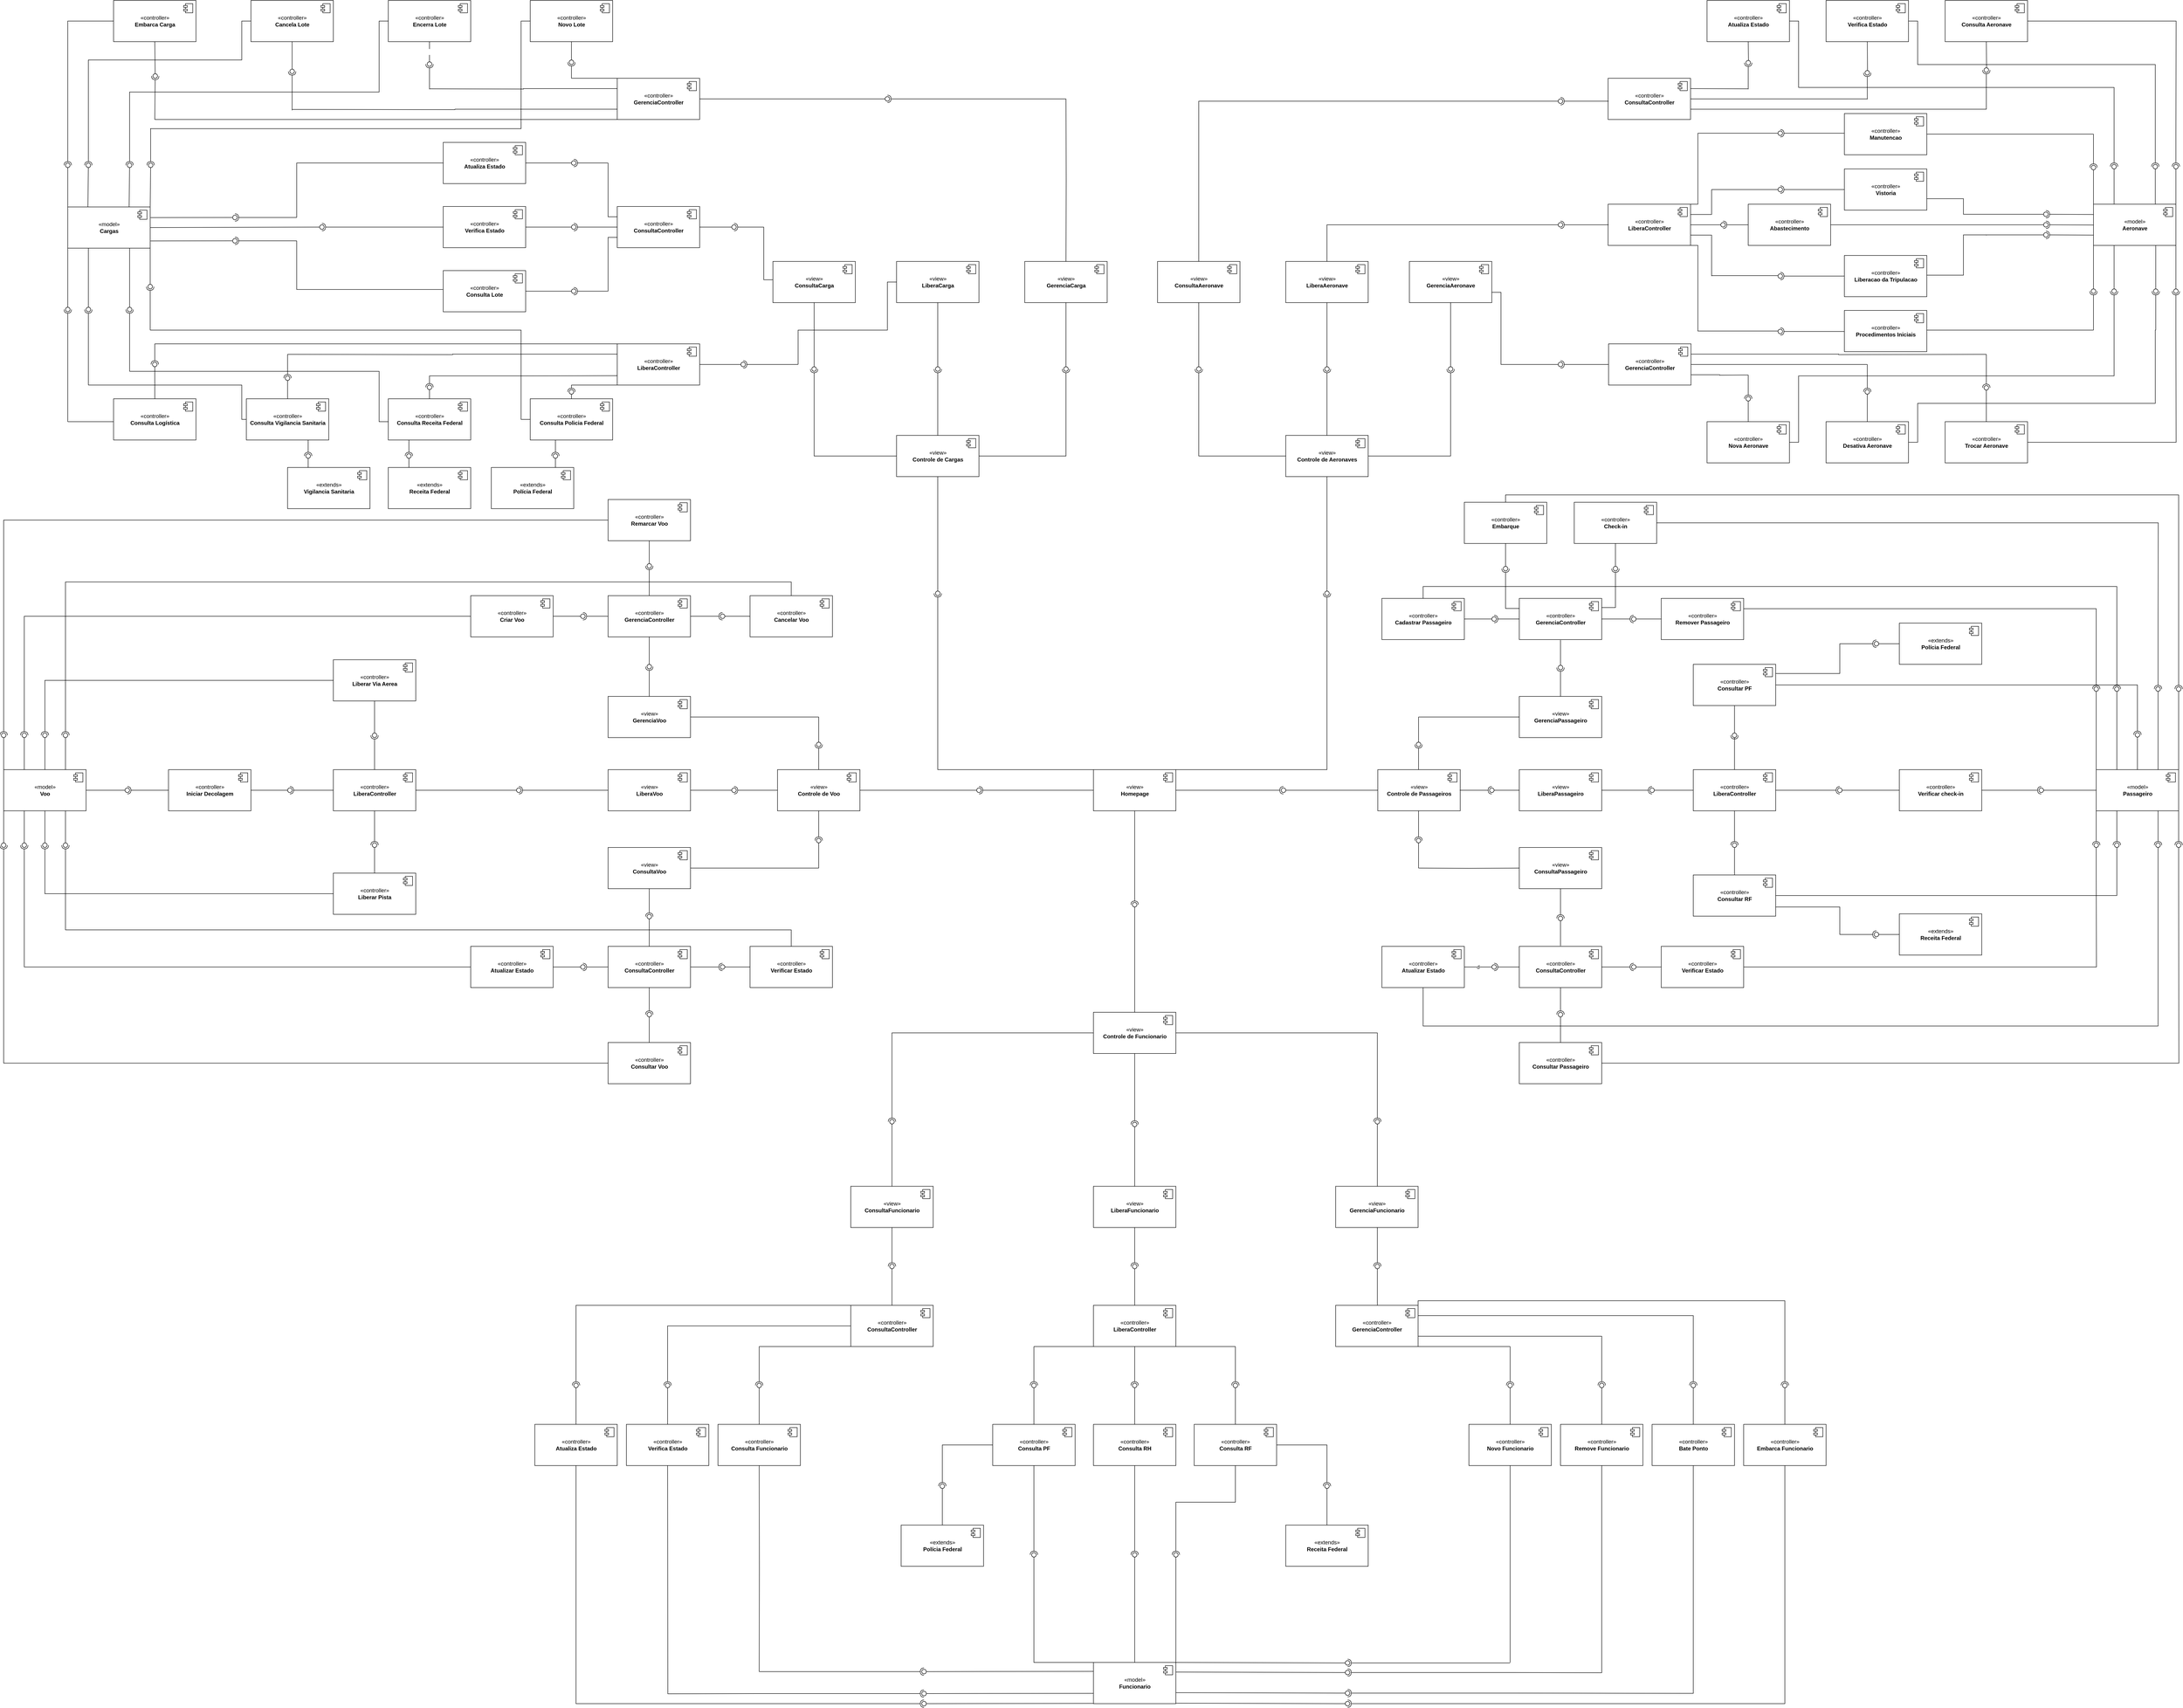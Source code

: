 <mxfile version="20.1.1" type="google"><diagram id="JxyeMrkViqlXlsS83S0u" name="Componentes"><mxGraphModel grid="1" page="1" gridSize="10" guides="1" tooltips="1" connect="1" arrows="1" fold="1" pageScale="1" pageWidth="827" pageHeight="1169" math="0" shadow="0"><root><mxCell id="0"/><mxCell id="1" parent="0"/><mxCell id="qgcwrr631JgXdmzAvA_7-1" value="&lt;div&gt;«view»&lt;/div&gt;&lt;b&gt;Homepage&lt;/b&gt;" style="html=1;dropTarget=0;" vertex="1" parent="1"><mxGeometry x="530" y="40" width="180" height="90" as="geometry"/></mxCell><mxCell id="qgcwrr631JgXdmzAvA_7-2" value="" style="shape=module;jettyWidth=8;jettyHeight=4;" vertex="1" parent="qgcwrr631JgXdmzAvA_7-1"><mxGeometry x="1" width="20" height="20" relative="1" as="geometry"><mxPoint x="-27" y="7" as="offset"/></mxGeometry></mxCell><mxCell id="qgcwrr631JgXdmzAvA_7-3" value="" style="rounded=0;orthogonalLoop=1;jettySize=auto;html=1;endArrow=none;endFill=0;sketch=0;sourcePerimeterSpacing=0;targetPerimeterSpacing=0;exitX=1;exitY=0.5;exitDx=0;exitDy=0;" edge="1" parent="1" source="qgcwrr631JgXdmzAvA_7-6" target="qgcwrr631JgXdmzAvA_7-5"><mxGeometry relative="1" as="geometry"><mxPoint x="260" y="85" as="sourcePoint"/></mxGeometry></mxCell><mxCell id="qgcwrr631JgXdmzAvA_7-4" value="" style="rounded=0;orthogonalLoop=1;jettySize=auto;html=1;endArrow=halfCircle;endFill=0;entryX=0.5;entryY=0.5;endSize=6;strokeWidth=1;sketch=0;exitX=0;exitY=0.5;exitDx=0;exitDy=0;" edge="1" parent="1" source="qgcwrr631JgXdmzAvA_7-1" target="qgcwrr631JgXdmzAvA_7-5"><mxGeometry relative="1" as="geometry"><mxPoint x="300" y="85" as="sourcePoint"/></mxGeometry></mxCell><mxCell id="qgcwrr631JgXdmzAvA_7-5" value="" style="ellipse;whiteSpace=wrap;html=1;align=center;aspect=fixed;resizable=0;points=[];outlineConnect=0;sketch=0;" vertex="1" parent="1"><mxGeometry x="275" y="80" width="10" height="10" as="geometry"/></mxCell><mxCell id="qgcwrr631JgXdmzAvA_7-6" value="«view»&lt;br&gt;&lt;b&gt;Controle de Voo&lt;br&gt;&lt;/b&gt;" style="html=1;dropTarget=0;" vertex="1" parent="1"><mxGeometry x="-160" y="40" width="180" height="90" as="geometry"/></mxCell><mxCell id="qgcwrr631JgXdmzAvA_7-7" value="" style="shape=module;jettyWidth=8;jettyHeight=4;" vertex="1" parent="qgcwrr631JgXdmzAvA_7-6"><mxGeometry x="1" width="20" height="20" relative="1" as="geometry"><mxPoint x="-28" y="7" as="offset"/></mxGeometry></mxCell><mxCell id="qgcwrr631JgXdmzAvA_7-8" value="«view»&lt;br&gt;&lt;b&gt;LiberaVoo&lt;br&gt;&lt;/b&gt;" style="html=1;dropTarget=0;" vertex="1" parent="1"><mxGeometry x="-530" y="40" width="180" height="90" as="geometry"/></mxCell><mxCell id="qgcwrr631JgXdmzAvA_7-9" value="" style="shape=module;jettyWidth=8;jettyHeight=4;" vertex="1" parent="qgcwrr631JgXdmzAvA_7-8"><mxGeometry x="1" width="20" height="20" relative="1" as="geometry"><mxPoint x="-27" y="7" as="offset"/></mxGeometry></mxCell><mxCell id="qgcwrr631JgXdmzAvA_7-10" value="«view»&lt;br&gt;&lt;b&gt;Controle de Cargas&lt;/b&gt;" style="html=1;dropTarget=0;" vertex="1" parent="1"><mxGeometry x="100" y="-690" width="180" height="90" as="geometry"/></mxCell><mxCell id="qgcwrr631JgXdmzAvA_7-11" value="" style="shape=module;jettyWidth=8;jettyHeight=4;" vertex="1" parent="qgcwrr631JgXdmzAvA_7-10"><mxGeometry x="1" width="20" height="20" relative="1" as="geometry"><mxPoint x="-27" y="7" as="offset"/></mxGeometry></mxCell><mxCell id="qgcwrr631JgXdmzAvA_7-12" value="«view»&lt;br&gt;&lt;b&gt;Controle de Funcionario&lt;/b&gt;" style="html=1;dropTarget=0;" vertex="1" parent="1"><mxGeometry x="530" y="570" width="180" height="90" as="geometry"/></mxCell><mxCell id="qgcwrr631JgXdmzAvA_7-13" value="" style="shape=module;jettyWidth=8;jettyHeight=4;" vertex="1" parent="qgcwrr631JgXdmzAvA_7-12"><mxGeometry x="1" width="20" height="20" relative="1" as="geometry"><mxPoint x="-27" y="7" as="offset"/></mxGeometry></mxCell><mxCell id="qgcwrr631JgXdmzAvA_7-14" value="«view»&lt;br&gt;&lt;b&gt;Controle de Passageiros&lt;/b&gt;" style="html=1;dropTarget=0;" vertex="1" parent="1"><mxGeometry x="1151" y="40" width="180" height="90" as="geometry"/></mxCell><mxCell id="qgcwrr631JgXdmzAvA_7-15" value="" style="shape=module;jettyWidth=8;jettyHeight=4;" vertex="1" parent="qgcwrr631JgXdmzAvA_7-14"><mxGeometry x="1" width="20" height="20" relative="1" as="geometry"><mxPoint x="-27" y="7" as="offset"/></mxGeometry></mxCell><mxCell id="qgcwrr631JgXdmzAvA_7-30" value="" style="rounded=0;orthogonalLoop=1;jettySize=auto;html=1;endArrow=none;endFill=0;sketch=0;sourcePerimeterSpacing=0;targetPerimeterSpacing=0;exitX=0;exitY=0.5;exitDx=0;exitDy=0;" edge="1" parent="1" source="qgcwrr631JgXdmzAvA_7-14"><mxGeometry relative="1" as="geometry"><mxPoint x="940" y="165" as="sourcePoint"/><mxPoint x="950" y="85" as="targetPoint"/></mxGeometry></mxCell><mxCell id="qgcwrr631JgXdmzAvA_7-31" value="" style="rounded=0;orthogonalLoop=1;jettySize=auto;html=1;endArrow=halfCircle;endFill=0;entryX=0.5;entryY=0.5;endSize=6;strokeWidth=1;sketch=0;exitX=1;exitY=0.5;exitDx=0;exitDy=0;" edge="1" parent="1" source="qgcwrr631JgXdmzAvA_7-1" target="qgcwrr631JgXdmzAvA_7-32"><mxGeometry relative="1" as="geometry"><mxPoint x="980" y="165" as="sourcePoint"/></mxGeometry></mxCell><mxCell id="qgcwrr631JgXdmzAvA_7-32" value="" style="ellipse;whiteSpace=wrap;html=1;align=center;aspect=fixed;resizable=0;points=[];outlineConnect=0;sketch=0;" vertex="1" parent="1"><mxGeometry x="940" y="80" width="10" height="10" as="geometry"/></mxCell><mxCell id="qgcwrr631JgXdmzAvA_7-36" value="" style="rounded=0;orthogonalLoop=1;jettySize=auto;html=1;endArrow=none;endFill=0;sketch=0;sourcePerimeterSpacing=0;targetPerimeterSpacing=0;exitX=0.5;exitY=1;exitDx=0;exitDy=0;" edge="1" parent="1" target="qgcwrr631JgXdmzAvA_7-38"><mxGeometry relative="1" as="geometry"><mxPoint x="190" y="-600.0" as="sourcePoint"/></mxGeometry></mxCell><mxCell id="qgcwrr631JgXdmzAvA_7-37" value="" style="rounded=0;orthogonalLoop=1;jettySize=auto;html=1;endArrow=halfCircle;endFill=0;entryX=0.5;entryY=0.5;endSize=6;strokeWidth=1;sketch=0;exitX=0.5;exitY=0;exitDx=0;exitDy=0;" edge="1" parent="1" target="qgcwrr631JgXdmzAvA_7-38"><mxGeometry relative="1" as="geometry"><mxPoint x="190" y="-40" as="sourcePoint"/></mxGeometry></mxCell><mxCell id="qgcwrr631JgXdmzAvA_7-38" value="" style="ellipse;whiteSpace=wrap;html=1;align=center;aspect=fixed;resizable=0;points=[];outlineConnect=0;sketch=0;" vertex="1" parent="1"><mxGeometry x="185" y="-350" width="10" height="10" as="geometry"/></mxCell><mxCell id="qgcwrr631JgXdmzAvA_7-39" value="" style="rounded=0;orthogonalLoop=1;jettySize=auto;html=1;endArrow=none;endFill=0;sketch=0;sourcePerimeterSpacing=0;targetPerimeterSpacing=0;exitX=0.5;exitY=0;exitDx=0;exitDy=0;" edge="1" parent="1" source="qgcwrr631JgXdmzAvA_7-12" target="qgcwrr631JgXdmzAvA_7-41"><mxGeometry relative="1" as="geometry"><mxPoint x="585" y="335" as="sourcePoint"/></mxGeometry></mxCell><mxCell id="qgcwrr631JgXdmzAvA_7-40" value="" style="rounded=0;orthogonalLoop=1;jettySize=auto;html=1;endArrow=halfCircle;endFill=0;entryX=0.5;entryY=0.5;endSize=6;strokeWidth=1;sketch=0;exitX=0.5;exitY=1;exitDx=0;exitDy=0;" edge="1" parent="1" source="qgcwrr631JgXdmzAvA_7-1" target="qgcwrr631JgXdmzAvA_7-41"><mxGeometry relative="1" as="geometry"><mxPoint x="625" y="335" as="sourcePoint"/></mxGeometry></mxCell><mxCell id="qgcwrr631JgXdmzAvA_7-41" value="" style="ellipse;whiteSpace=wrap;html=1;align=center;aspect=fixed;resizable=0;points=[];outlineConnect=0;sketch=0;" vertex="1" parent="1"><mxGeometry x="615" y="330" width="10" height="10" as="geometry"/></mxCell><mxCell id="qgcwrr631JgXdmzAvA_7-42" value="" style="rounded=0;orthogonalLoop=1;jettySize=auto;html=1;endArrow=none;endFill=0;sketch=0;sourcePerimeterSpacing=0;targetPerimeterSpacing=0;exitX=1;exitY=0.5;exitDx=0;exitDy=0;" edge="1" parent="1" source="qgcwrr631JgXdmzAvA_7-8" target="qgcwrr631JgXdmzAvA_7-44"><mxGeometry relative="1" as="geometry"><mxPoint x="-290" y="75" as="sourcePoint"/></mxGeometry></mxCell><mxCell id="qgcwrr631JgXdmzAvA_7-43" value="" style="rounded=0;orthogonalLoop=1;jettySize=auto;html=1;endArrow=halfCircle;endFill=0;entryX=0.5;entryY=0.5;endSize=6;strokeWidth=1;sketch=0;exitX=0;exitY=0.5;exitDx=0;exitDy=0;" edge="1" parent="1" source="qgcwrr631JgXdmzAvA_7-6" target="qgcwrr631JgXdmzAvA_7-44"><mxGeometry relative="1" as="geometry"><mxPoint x="-250" y="75" as="sourcePoint"/></mxGeometry></mxCell><mxCell id="qgcwrr631JgXdmzAvA_7-44" value="" style="ellipse;whiteSpace=wrap;html=1;align=center;aspect=fixed;resizable=0;points=[];outlineConnect=0;sketch=0;" vertex="1" parent="1"><mxGeometry x="-260" y="80" width="10" height="10" as="geometry"/></mxCell><mxCell id="qgcwrr631JgXdmzAvA_7-45" value="«controller»&lt;br&gt;&lt;b&gt;LiberaController&lt;/b&gt;" style="html=1;dropTarget=0;" vertex="1" parent="1"><mxGeometry x="-1130" y="40" width="180" height="90" as="geometry"/></mxCell><mxCell id="qgcwrr631JgXdmzAvA_7-46" value="" style="shape=module;jettyWidth=8;jettyHeight=4;" vertex="1" parent="qgcwrr631JgXdmzAvA_7-45"><mxGeometry x="1" width="20" height="20" relative="1" as="geometry"><mxPoint x="-27" y="7" as="offset"/></mxGeometry></mxCell><mxCell id="qgcwrr631JgXdmzAvA_7-47" value="«controller»&lt;br&gt;&lt;b&gt;ConsultaController&lt;/b&gt;" style="html=1;dropTarget=0;" vertex="1" parent="1"><mxGeometry x="-530" y="426" width="180" height="90" as="geometry"/></mxCell><mxCell id="qgcwrr631JgXdmzAvA_7-48" value="" style="shape=module;jettyWidth=8;jettyHeight=4;" vertex="1" parent="qgcwrr631JgXdmzAvA_7-47"><mxGeometry x="1" width="20" height="20" relative="1" as="geometry"><mxPoint x="-27" y="7" as="offset"/></mxGeometry></mxCell><mxCell id="qgcwrr631JgXdmzAvA_7-49" value="«controller»&lt;br&gt;&lt;b&gt;GerenciaController&lt;/b&gt;" style="html=1;dropTarget=0;" vertex="1" parent="1"><mxGeometry x="-530" y="-340" width="180" height="90" as="geometry"/></mxCell><mxCell id="qgcwrr631JgXdmzAvA_7-50" value="" style="shape=module;jettyWidth=8;jettyHeight=4;" vertex="1" parent="qgcwrr631JgXdmzAvA_7-49"><mxGeometry x="1" width="20" height="20" relative="1" as="geometry"><mxPoint x="-27" y="7" as="offset"/></mxGeometry></mxCell><mxCell id="qgcwrr631JgXdmzAvA_7-51" value="«controller»&lt;br&gt;&lt;b&gt;Liberar Pista&lt;br&gt;&lt;/b&gt;" style="html=1;dropTarget=0;" vertex="1" parent="1"><mxGeometry x="-1130" y="266" width="180" height="90" as="geometry"/></mxCell><mxCell id="qgcwrr631JgXdmzAvA_7-52" value="" style="shape=module;jettyWidth=8;jettyHeight=4;" vertex="1" parent="qgcwrr631JgXdmzAvA_7-51"><mxGeometry x="1" width="20" height="20" relative="1" as="geometry"><mxPoint x="-27" y="7" as="offset"/></mxGeometry></mxCell><mxCell id="qgcwrr631JgXdmzAvA_7-53" value="«controller»&lt;br&gt;&lt;b&gt;Liberar Via Aerea&lt;br&gt;&lt;/b&gt;" style="html=1;dropTarget=0;" vertex="1" parent="1"><mxGeometry x="-1130" y="-200" width="180" height="90" as="geometry"/></mxCell><mxCell id="qgcwrr631JgXdmzAvA_7-54" value="" style="shape=module;jettyWidth=8;jettyHeight=4;" vertex="1" parent="qgcwrr631JgXdmzAvA_7-53"><mxGeometry x="1" width="20" height="20" relative="1" as="geometry"><mxPoint x="-27" y="7" as="offset"/></mxGeometry></mxCell><mxCell id="qgcwrr631JgXdmzAvA_7-55" value="«controller»&lt;br&gt;&lt;b&gt;Iniciar Decolagem&lt;br&gt;&lt;/b&gt;" style="html=1;dropTarget=0;" vertex="1" parent="1"><mxGeometry x="-1490" y="40" width="180" height="90" as="geometry"/></mxCell><mxCell id="qgcwrr631JgXdmzAvA_7-56" value="" style="shape=module;jettyWidth=8;jettyHeight=4;" vertex="1" parent="qgcwrr631JgXdmzAvA_7-55"><mxGeometry x="1" width="20" height="20" relative="1" as="geometry"><mxPoint x="-27" y="7" as="offset"/></mxGeometry></mxCell><mxCell id="qgcwrr631JgXdmzAvA_7-57" value="«model»&lt;br&gt;&lt;b&gt;Voo&lt;/b&gt;" style="html=1;dropTarget=0;" vertex="1" parent="1"><mxGeometry x="-1850" y="40" width="180" height="90" as="geometry"/></mxCell><mxCell id="qgcwrr631JgXdmzAvA_7-58" value="" style="shape=module;jettyWidth=8;jettyHeight=4;" vertex="1" parent="qgcwrr631JgXdmzAvA_7-57"><mxGeometry x="1" width="20" height="20" relative="1" as="geometry"><mxPoint x="-27" y="7" as="offset"/></mxGeometry></mxCell><mxCell id="qgcwrr631JgXdmzAvA_7-59" value="«controller»&lt;br&gt;&lt;b&gt;Verificar Estado&lt;br&gt;&lt;/b&gt;" style="html=1;dropTarget=0;" vertex="1" parent="1"><mxGeometry x="-220" y="426" width="180" height="90" as="geometry"/></mxCell><mxCell id="qgcwrr631JgXdmzAvA_7-60" value="" style="shape=module;jettyWidth=8;jettyHeight=4;" vertex="1" parent="qgcwrr631JgXdmzAvA_7-59"><mxGeometry x="1" width="20" height="20" relative="1" as="geometry"><mxPoint x="-27" y="7" as="offset"/></mxGeometry></mxCell><mxCell id="qgcwrr631JgXdmzAvA_7-61" value="«controller»&lt;br&gt;&lt;b&gt;Atualizar Estado&lt;br&gt;&lt;/b&gt;" style="html=1;dropTarget=0;" vertex="1" parent="1"><mxGeometry x="-830" y="426" width="180" height="90" as="geometry"/></mxCell><mxCell id="qgcwrr631JgXdmzAvA_7-62" value="" style="shape=module;jettyWidth=8;jettyHeight=4;" vertex="1" parent="qgcwrr631JgXdmzAvA_7-61"><mxGeometry x="1" width="20" height="20" relative="1" as="geometry"><mxPoint x="-27" y="7" as="offset"/></mxGeometry></mxCell><mxCell id="qgcwrr631JgXdmzAvA_7-63" value="«controller»&lt;br&gt;&lt;b&gt;Consultar Voo&lt;br&gt;&lt;/b&gt;" style="html=1;dropTarget=0;" vertex="1" parent="1"><mxGeometry x="-530" y="636" width="180" height="90" as="geometry"/></mxCell><mxCell id="qgcwrr631JgXdmzAvA_7-64" value="" style="shape=module;jettyWidth=8;jettyHeight=4;" vertex="1" parent="qgcwrr631JgXdmzAvA_7-63"><mxGeometry x="1" width="20" height="20" relative="1" as="geometry"><mxPoint x="-27" y="7" as="offset"/></mxGeometry></mxCell><mxCell id="qgcwrr631JgXdmzAvA_7-65" value="«controller»&lt;br&gt;&lt;b&gt;Remarcar Voo&lt;br&gt;&lt;/b&gt;" style="html=1;dropTarget=0;" vertex="1" parent="1"><mxGeometry x="-530" y="-550" width="180" height="90" as="geometry"/></mxCell><mxCell id="qgcwrr631JgXdmzAvA_7-66" value="" style="shape=module;jettyWidth=8;jettyHeight=4;" vertex="1" parent="qgcwrr631JgXdmzAvA_7-65"><mxGeometry x="1" width="20" height="20" relative="1" as="geometry"><mxPoint x="-27" y="7" as="offset"/></mxGeometry></mxCell><mxCell id="qgcwrr631JgXdmzAvA_7-67" value="«controller»&lt;br&gt;&lt;b&gt;Cancelar Voo&lt;br&gt;&lt;/b&gt;" style="html=1;dropTarget=0;" vertex="1" parent="1"><mxGeometry x="-220" y="-340" width="180" height="90" as="geometry"/></mxCell><mxCell id="qgcwrr631JgXdmzAvA_7-68" value="" style="shape=module;jettyWidth=8;jettyHeight=4;" vertex="1" parent="qgcwrr631JgXdmzAvA_7-67"><mxGeometry x="1" width="20" height="20" relative="1" as="geometry"><mxPoint x="-27" y="7" as="offset"/></mxGeometry></mxCell><mxCell id="qgcwrr631JgXdmzAvA_7-69" value="«controller»&lt;br&gt;&lt;b&gt;Criar Voo&lt;br&gt;&lt;/b&gt;" style="html=1;dropTarget=0;" vertex="1" parent="1"><mxGeometry x="-830" y="-340" width="180" height="90" as="geometry"/></mxCell><mxCell id="qgcwrr631JgXdmzAvA_7-70" value="" style="shape=module;jettyWidth=8;jettyHeight=4;" vertex="1" parent="qgcwrr631JgXdmzAvA_7-69"><mxGeometry x="1" width="20" height="20" relative="1" as="geometry"><mxPoint x="-27" y="7" as="offset"/></mxGeometry></mxCell><mxCell id="qgcwrr631JgXdmzAvA_7-71" value="" style="rounded=0;orthogonalLoop=1;jettySize=auto;html=1;endArrow=none;endFill=0;sketch=0;sourcePerimeterSpacing=0;targetPerimeterSpacing=0;" edge="1" parent="1" target="qgcwrr631JgXdmzAvA_7-73"><mxGeometry relative="1" as="geometry"><mxPoint x="-740" y="85" as="sourcePoint"/><Array as="points"><mxPoint x="-950" y="85"/></Array></mxGeometry></mxCell><mxCell id="qgcwrr631JgXdmzAvA_7-72" value="" style="rounded=0;orthogonalLoop=1;jettySize=auto;html=1;endArrow=halfCircle;endFill=0;entryX=0.5;entryY=0.5;endSize=6;strokeWidth=1;sketch=0;exitX=0;exitY=0.5;exitDx=0;exitDy=0;" edge="1" parent="1" source="qgcwrr631JgXdmzAvA_7-8" target="qgcwrr631JgXdmzAvA_7-73"><mxGeometry relative="1" as="geometry"><mxPoint x="-700" y="85" as="sourcePoint"/></mxGeometry></mxCell><mxCell id="qgcwrr631JgXdmzAvA_7-73" value="" style="ellipse;whiteSpace=wrap;html=1;align=center;aspect=fixed;resizable=0;points=[];outlineConnect=0;sketch=0;" vertex="1" parent="1"><mxGeometry x="-730" y="80" width="10" height="10" as="geometry"/></mxCell><mxCell id="qgcwrr631JgXdmzAvA_7-74" value="" style="rounded=0;orthogonalLoop=1;jettySize=auto;html=1;endArrow=none;endFill=0;sketch=0;sourcePerimeterSpacing=0;targetPerimeterSpacing=0;exitX=0.5;exitY=1;exitDx=0;exitDy=0;" edge="1" parent="1" source="qgcwrr631JgXdmzAvA_7-49" target="qgcwrr631JgXdmzAvA_7-76"><mxGeometry relative="1" as="geometry"><mxPoint x="-440" y="-180" as="sourcePoint"/></mxGeometry></mxCell><mxCell id="qgcwrr631JgXdmzAvA_7-75" value="" style="rounded=0;orthogonalLoop=1;jettySize=auto;html=1;endArrow=halfCircle;endFill=0;entryX=0.5;entryY=0.5;endSize=6;strokeWidth=1;sketch=0;" edge="1" parent="1" target="qgcwrr631JgXdmzAvA_7-76"><mxGeometry relative="1" as="geometry"><mxPoint x="-440" y="-120" as="sourcePoint"/></mxGeometry></mxCell><mxCell id="qgcwrr631JgXdmzAvA_7-76" value="" style="ellipse;whiteSpace=wrap;html=1;align=center;aspect=fixed;resizable=0;points=[];outlineConnect=0;sketch=0;" vertex="1" parent="1"><mxGeometry x="-445" y="-190" width="10" height="10" as="geometry"/></mxCell><mxCell id="qgcwrr631JgXdmzAvA_7-77" value="" style="rounded=0;orthogonalLoop=1;jettySize=auto;html=1;endArrow=none;endFill=0;sketch=0;sourcePerimeterSpacing=0;targetPerimeterSpacing=0;exitX=0.5;exitY=0;exitDx=0;exitDy=0;" edge="1" parent="1" source="qgcwrr631JgXdmzAvA_7-47" target="qgcwrr631JgXdmzAvA_7-79"><mxGeometry relative="1" as="geometry"><mxPoint x="-440" y="346" as="sourcePoint"/></mxGeometry></mxCell><mxCell id="qgcwrr631JgXdmzAvA_7-78" value="" style="rounded=0;orthogonalLoop=1;jettySize=auto;html=1;endArrow=halfCircle;endFill=0;entryX=0.5;entryY=0.5;endSize=6;strokeWidth=1;sketch=0;" edge="1" parent="1" target="qgcwrr631JgXdmzAvA_7-79"><mxGeometry relative="1" as="geometry"><mxPoint x="-440" y="300" as="sourcePoint"/></mxGeometry></mxCell><mxCell id="qgcwrr631JgXdmzAvA_7-79" value="" style="ellipse;whiteSpace=wrap;html=1;align=center;aspect=fixed;resizable=0;points=[];outlineConnect=0;sketch=0;" vertex="1" parent="1"><mxGeometry x="-445" y="356" width="10" height="10" as="geometry"/></mxCell><mxCell id="qgcwrr631JgXdmzAvA_7-80" value="" style="rounded=0;orthogonalLoop=1;jettySize=auto;html=1;endArrow=none;endFill=0;sketch=0;sourcePerimeterSpacing=0;targetPerimeterSpacing=0;exitX=1;exitY=0.5;exitDx=0;exitDy=0;" edge="1" parent="1" source="qgcwrr631JgXdmzAvA_7-55" target="qgcwrr631JgXdmzAvA_7-82"><mxGeometry relative="1" as="geometry"><mxPoint x="-1250" y="75" as="sourcePoint"/></mxGeometry></mxCell><mxCell id="qgcwrr631JgXdmzAvA_7-81" value="" style="rounded=0;orthogonalLoop=1;jettySize=auto;html=1;endArrow=halfCircle;endFill=0;entryX=0.5;entryY=0.5;endSize=6;strokeWidth=1;sketch=0;exitX=0;exitY=0.5;exitDx=0;exitDy=0;" edge="1" parent="1" source="qgcwrr631JgXdmzAvA_7-45" target="qgcwrr631JgXdmzAvA_7-82"><mxGeometry relative="1" as="geometry"><mxPoint x="-1210" y="75" as="sourcePoint"/></mxGeometry></mxCell><mxCell id="qgcwrr631JgXdmzAvA_7-82" value="" style="ellipse;whiteSpace=wrap;html=1;align=center;aspect=fixed;resizable=0;points=[];outlineConnect=0;sketch=0;" vertex="1" parent="1"><mxGeometry x="-1230" y="80" width="10" height="10" as="geometry"/></mxCell><mxCell id="qgcwrr631JgXdmzAvA_7-83" value="" style="rounded=0;orthogonalLoop=1;jettySize=auto;html=1;endArrow=none;endFill=0;sketch=0;sourcePerimeterSpacing=0;targetPerimeterSpacing=0;exitX=0.5;exitY=1;exitDx=0;exitDy=0;" edge="1" parent="1" source="qgcwrr631JgXdmzAvA_7-53" target="qgcwrr631JgXdmzAvA_7-85"><mxGeometry relative="1" as="geometry"><mxPoint x="-1040" y="-45" as="sourcePoint"/></mxGeometry></mxCell><mxCell id="qgcwrr631JgXdmzAvA_7-84" value="" style="rounded=0;orthogonalLoop=1;jettySize=auto;html=1;endArrow=halfCircle;endFill=0;entryX=0.5;entryY=0.5;endSize=6;strokeWidth=1;sketch=0;exitX=0.5;exitY=0;exitDx=0;exitDy=0;" edge="1" parent="1" source="qgcwrr631JgXdmzAvA_7-45" target="qgcwrr631JgXdmzAvA_7-85"><mxGeometry relative="1" as="geometry"><mxPoint x="-1000" y="-45" as="sourcePoint"/></mxGeometry></mxCell><mxCell id="qgcwrr631JgXdmzAvA_7-85" value="" style="ellipse;whiteSpace=wrap;html=1;align=center;aspect=fixed;resizable=0;points=[];outlineConnect=0;sketch=0;" vertex="1" parent="1"><mxGeometry x="-1045" y="-40" width="10" height="10" as="geometry"/></mxCell><mxCell id="qgcwrr631JgXdmzAvA_7-86" value="" style="rounded=0;orthogonalLoop=1;jettySize=auto;html=1;endArrow=none;endFill=0;sketch=0;sourcePerimeterSpacing=0;targetPerimeterSpacing=0;exitX=0.5;exitY=0;exitDx=0;exitDy=0;" edge="1" parent="1" source="qgcwrr631JgXdmzAvA_7-51" target="qgcwrr631JgXdmzAvA_7-88"><mxGeometry relative="1" as="geometry"><mxPoint x="-1060" y="205" as="sourcePoint"/></mxGeometry></mxCell><mxCell id="qgcwrr631JgXdmzAvA_7-87" value="" style="rounded=0;orthogonalLoop=1;jettySize=auto;html=1;endArrow=halfCircle;endFill=0;entryX=0.5;entryY=0.5;endSize=6;strokeWidth=1;sketch=0;exitX=0.5;exitY=1;exitDx=0;exitDy=0;" edge="1" parent="1" source="qgcwrr631JgXdmzAvA_7-45" target="qgcwrr631JgXdmzAvA_7-88"><mxGeometry relative="1" as="geometry"><mxPoint x="-1020" y="205" as="sourcePoint"/></mxGeometry></mxCell><mxCell id="qgcwrr631JgXdmzAvA_7-88" value="" style="ellipse;whiteSpace=wrap;html=1;align=center;aspect=fixed;resizable=0;points=[];outlineConnect=0;sketch=0;" vertex="1" parent="1"><mxGeometry x="-1045" y="200" width="10" height="10" as="geometry"/></mxCell><mxCell id="qgcwrr631JgXdmzAvA_7-89" value="" style="rounded=0;orthogonalLoop=1;jettySize=auto;html=1;endArrow=none;endFill=0;sketch=0;sourcePerimeterSpacing=0;targetPerimeterSpacing=0;exitX=1;exitY=0.5;exitDx=0;exitDy=0;" edge="1" parent="1" source="qgcwrr631JgXdmzAvA_7-57" target="qgcwrr631JgXdmzAvA_7-91"><mxGeometry relative="1" as="geometry"><mxPoint x="-1600" y="85" as="sourcePoint"/></mxGeometry></mxCell><mxCell id="qgcwrr631JgXdmzAvA_7-90" value="" style="rounded=0;orthogonalLoop=1;jettySize=auto;html=1;endArrow=halfCircle;endFill=0;entryX=0.5;entryY=0.5;endSize=6;strokeWidth=1;sketch=0;exitX=0;exitY=0.5;exitDx=0;exitDy=0;" edge="1" parent="1" source="qgcwrr631JgXdmzAvA_7-55" target="qgcwrr631JgXdmzAvA_7-91"><mxGeometry relative="1" as="geometry"><mxPoint x="-1560" y="85" as="sourcePoint"/></mxGeometry></mxCell><mxCell id="qgcwrr631JgXdmzAvA_7-91" value="" style="ellipse;whiteSpace=wrap;html=1;align=center;aspect=fixed;resizable=0;points=[];outlineConnect=0;sketch=0;" vertex="1" parent="1"><mxGeometry x="-1585" y="80" width="10" height="10" as="geometry"/></mxCell><mxCell id="qgcwrr631JgXdmzAvA_7-92" value="" style="endArrow=none;html=1;rounded=0;edgeStyle=orthogonalEdgeStyle;entryX=0;entryY=0.5;entryDx=0;entryDy=0;" edge="1" parent="1" target="qgcwrr631JgXdmzAvA_7-53"><mxGeometry width="50" height="50" relative="1" as="geometry"><mxPoint x="-1760" y="-120" as="sourcePoint"/><mxPoint x="-1500" y="-160" as="targetPoint"/><Array as="points"><mxPoint x="-1760" y="-155"/></Array></mxGeometry></mxCell><mxCell id="qgcwrr631JgXdmzAvA_7-96" value="" style="endArrow=none;html=1;rounded=0;edgeStyle=orthogonalEdgeStyle;entryX=0;entryY=0.5;entryDx=0;entryDy=0;" edge="1" parent="1" target="qgcwrr631JgXdmzAvA_7-51"><mxGeometry width="50" height="50" relative="1" as="geometry"><mxPoint x="-1760" y="260" as="sourcePoint"/><mxPoint x="-1370" y="290" as="targetPoint"/><Array as="points"><mxPoint x="-1760" y="311"/></Array></mxGeometry></mxCell><mxCell id="qgcwrr631JgXdmzAvA_7-97" value="" style="rounded=0;orthogonalLoop=1;jettySize=auto;html=1;endArrow=none;endFill=0;sketch=0;sourcePerimeterSpacing=0;targetPerimeterSpacing=0;exitX=0.5;exitY=1;exitDx=0;exitDy=0;" edge="1" parent="1" source="qgcwrr631JgXdmzAvA_7-57" target="qgcwrr631JgXdmzAvA_7-99"><mxGeometry relative="1" as="geometry"><mxPoint x="-1765" y="205" as="sourcePoint"/></mxGeometry></mxCell><mxCell id="qgcwrr631JgXdmzAvA_7-98" value="" style="rounded=0;orthogonalLoop=1;jettySize=auto;html=1;endArrow=halfCircle;endFill=0;entryX=0.5;entryY=0.5;endSize=6;strokeWidth=1;sketch=0;" edge="1" parent="1" target="qgcwrr631JgXdmzAvA_7-99"><mxGeometry relative="1" as="geometry"><mxPoint x="-1760" y="260" as="sourcePoint"/></mxGeometry></mxCell><mxCell id="qgcwrr631JgXdmzAvA_7-99" value="" style="ellipse;whiteSpace=wrap;html=1;align=center;aspect=fixed;resizable=0;points=[];outlineConnect=0;sketch=0;" vertex="1" parent="1"><mxGeometry x="-1765" y="200" width="10" height="10" as="geometry"/></mxCell><mxCell id="qgcwrr631JgXdmzAvA_7-100" value="" style="rounded=0;orthogonalLoop=1;jettySize=auto;html=1;endArrow=none;endFill=0;sketch=0;sourcePerimeterSpacing=0;targetPerimeterSpacing=0;exitX=1;exitY=0.5;exitDx=0;exitDy=0;" edge="1" parent="1" source="qgcwrr631JgXdmzAvA_7-61" target="qgcwrr631JgXdmzAvA_7-102"><mxGeometry relative="1" as="geometry"><mxPoint x="-620" y="471" as="sourcePoint"/></mxGeometry></mxCell><mxCell id="qgcwrr631JgXdmzAvA_7-101" value="" style="rounded=0;orthogonalLoop=1;jettySize=auto;html=1;endArrow=halfCircle;endFill=0;entryX=0.5;entryY=0.5;endSize=6;strokeWidth=1;sketch=0;exitX=0;exitY=0.5;exitDx=0;exitDy=0;" edge="1" parent="1" source="qgcwrr631JgXdmzAvA_7-47" target="qgcwrr631JgXdmzAvA_7-102"><mxGeometry relative="1" as="geometry"><mxPoint x="-580" y="471" as="sourcePoint"/></mxGeometry></mxCell><mxCell id="qgcwrr631JgXdmzAvA_7-102" value="" style="ellipse;whiteSpace=wrap;html=1;align=center;aspect=fixed;resizable=0;points=[];outlineConnect=0;sketch=0;" vertex="1" parent="1"><mxGeometry x="-590" y="466" width="10" height="10" as="geometry"/></mxCell><mxCell id="qgcwrr631JgXdmzAvA_7-103" value="" style="rounded=0;orthogonalLoop=1;jettySize=auto;html=1;endArrow=none;endFill=0;sketch=0;sourcePerimeterSpacing=0;targetPerimeterSpacing=0;exitX=0;exitY=0.5;exitDx=0;exitDy=0;" edge="1" parent="1" source="qgcwrr631JgXdmzAvA_7-59" target="qgcwrr631JgXdmzAvA_7-105"><mxGeometry relative="1" as="geometry"><mxPoint x="-300" y="535" as="sourcePoint"/></mxGeometry></mxCell><mxCell id="qgcwrr631JgXdmzAvA_7-104" value="" style="rounded=0;orthogonalLoop=1;jettySize=auto;html=1;endArrow=halfCircle;endFill=0;entryX=0.5;entryY=0.5;endSize=6;strokeWidth=1;sketch=0;exitX=1;exitY=0.5;exitDx=0;exitDy=0;" edge="1" parent="1" source="qgcwrr631JgXdmzAvA_7-47" target="qgcwrr631JgXdmzAvA_7-105"><mxGeometry relative="1" as="geometry"><mxPoint x="-260" y="535" as="sourcePoint"/></mxGeometry></mxCell><mxCell id="qgcwrr631JgXdmzAvA_7-105" value="" style="ellipse;whiteSpace=wrap;html=1;align=center;aspect=fixed;resizable=0;points=[];outlineConnect=0;sketch=0;" vertex="1" parent="1"><mxGeometry x="-285" y="466" width="10" height="10" as="geometry"/></mxCell><mxCell id="qgcwrr631JgXdmzAvA_7-106" value="" style="rounded=0;orthogonalLoop=1;jettySize=auto;html=1;endArrow=none;endFill=0;sketch=0;sourcePerimeterSpacing=0;targetPerimeterSpacing=0;exitX=0.5;exitY=0;exitDx=0;exitDy=0;" edge="1" parent="1" source="qgcwrr631JgXdmzAvA_7-63" target="qgcwrr631JgXdmzAvA_7-108"><mxGeometry relative="1" as="geometry"><mxPoint x="-460" y="575" as="sourcePoint"/></mxGeometry></mxCell><mxCell id="qgcwrr631JgXdmzAvA_7-107" value="" style="rounded=0;orthogonalLoop=1;jettySize=auto;html=1;endArrow=halfCircle;endFill=0;entryX=0.5;entryY=0.5;endSize=6;strokeWidth=1;sketch=0;" edge="1" parent="1" source="qgcwrr631JgXdmzAvA_7-47" target="qgcwrr631JgXdmzAvA_7-108"><mxGeometry relative="1" as="geometry"><mxPoint x="-420" y="575" as="sourcePoint"/></mxGeometry></mxCell><mxCell id="qgcwrr631JgXdmzAvA_7-108" value="" style="ellipse;whiteSpace=wrap;html=1;align=center;aspect=fixed;resizable=0;points=[];outlineConnect=0;sketch=0;" vertex="1" parent="1"><mxGeometry x="-445" y="570" width="10" height="10" as="geometry"/></mxCell><mxCell id="qgcwrr631JgXdmzAvA_7-109" value="" style="rounded=0;orthogonalLoop=1;jettySize=auto;html=1;endArrow=none;endFill=0;sketch=0;sourcePerimeterSpacing=0;targetPerimeterSpacing=0;exitX=1;exitY=0.5;exitDx=0;exitDy=0;" edge="1" parent="1" source="qgcwrr631JgXdmzAvA_7-69" target="qgcwrr631JgXdmzAvA_7-111"><mxGeometry relative="1" as="geometry"><mxPoint x="-605" y="-295" as="sourcePoint"/></mxGeometry></mxCell><mxCell id="qgcwrr631JgXdmzAvA_7-110" value="" style="rounded=0;orthogonalLoop=1;jettySize=auto;html=1;endArrow=halfCircle;endFill=0;entryX=0.5;entryY=0.5;endSize=6;strokeWidth=1;sketch=0;exitX=0;exitY=0.5;exitDx=0;exitDy=0;" edge="1" parent="1" source="qgcwrr631JgXdmzAvA_7-49" target="qgcwrr631JgXdmzAvA_7-111"><mxGeometry relative="1" as="geometry"><mxPoint x="-565" y="-295" as="sourcePoint"/></mxGeometry></mxCell><mxCell id="qgcwrr631JgXdmzAvA_7-111" value="" style="ellipse;whiteSpace=wrap;html=1;align=center;aspect=fixed;resizable=0;points=[];outlineConnect=0;sketch=0;" vertex="1" parent="1"><mxGeometry x="-590" y="-300" width="10" height="10" as="geometry"/></mxCell><mxCell id="qgcwrr631JgXdmzAvA_7-112" value="" style="rounded=0;orthogonalLoop=1;jettySize=auto;html=1;endArrow=none;endFill=0;sketch=0;sourcePerimeterSpacing=0;targetPerimeterSpacing=0;exitX=0.5;exitY=1;exitDx=0;exitDy=0;" edge="1" parent="1" source="qgcwrr631JgXdmzAvA_7-65" target="qgcwrr631JgXdmzAvA_7-114"><mxGeometry relative="1" as="geometry"><mxPoint x="-460" y="-405" as="sourcePoint"/></mxGeometry></mxCell><mxCell id="qgcwrr631JgXdmzAvA_7-113" value="" style="rounded=0;orthogonalLoop=1;jettySize=auto;html=1;endArrow=halfCircle;endFill=0;entryX=0.5;entryY=0.5;endSize=6;strokeWidth=1;sketch=0;exitX=0.5;exitY=0;exitDx=0;exitDy=0;" edge="1" parent="1" source="qgcwrr631JgXdmzAvA_7-49" target="qgcwrr631JgXdmzAvA_7-114"><mxGeometry relative="1" as="geometry"><mxPoint x="-420" y="-405" as="sourcePoint"/></mxGeometry></mxCell><mxCell id="qgcwrr631JgXdmzAvA_7-114" value="" style="ellipse;whiteSpace=wrap;html=1;align=center;aspect=fixed;resizable=0;points=[];outlineConnect=0;sketch=0;" vertex="1" parent="1"><mxGeometry x="-445" y="-410" width="10" height="10" as="geometry"/></mxCell><mxCell id="qgcwrr631JgXdmzAvA_7-115" value="" style="rounded=0;orthogonalLoop=1;jettySize=auto;html=1;endArrow=none;endFill=0;sketch=0;sourcePerimeterSpacing=0;targetPerimeterSpacing=0;exitX=0;exitY=0.5;exitDx=0;exitDy=0;" edge="1" parent="1" source="qgcwrr631JgXdmzAvA_7-67" target="qgcwrr631JgXdmzAvA_7-117"><mxGeometry relative="1" as="geometry"><mxPoint x="-250" y="-300" as="sourcePoint"/></mxGeometry></mxCell><mxCell id="qgcwrr631JgXdmzAvA_7-116" value="" style="rounded=0;orthogonalLoop=1;jettySize=auto;html=1;endArrow=halfCircle;endFill=0;entryX=0.5;entryY=0.5;endSize=6;strokeWidth=1;sketch=0;exitX=1;exitY=0.5;exitDx=0;exitDy=0;" edge="1" parent="1" source="qgcwrr631JgXdmzAvA_7-49" target="qgcwrr631JgXdmzAvA_7-117"><mxGeometry relative="1" as="geometry"><mxPoint x="-260" y="-345" as="sourcePoint"/></mxGeometry></mxCell><mxCell id="qgcwrr631JgXdmzAvA_7-117" value="" style="ellipse;whiteSpace=wrap;html=1;align=center;aspect=fixed;resizable=0;points=[];outlineConnect=0;sketch=0;" vertex="1" parent="1"><mxGeometry x="-285" y="-300" width="10" height="10" as="geometry"/></mxCell><mxCell id="qgcwrr631JgXdmzAvA_7-118" value="" style="endArrow=none;html=1;rounded=0;edgeStyle=orthogonalEdgeStyle;entryX=0;entryY=0.5;entryDx=0;entryDy=0;" edge="1" parent="1" target="qgcwrr631JgXdmzAvA_7-61"><mxGeometry width="50" height="50" relative="1" as="geometry"><mxPoint x="-1805" y="280" as="sourcePoint"/><mxPoint x="-1400" y="500" as="targetPoint"/><Array as="points"><mxPoint x="-1805" y="471"/></Array></mxGeometry></mxCell><mxCell id="qgcwrr631JgXdmzAvA_7-119" value="" style="endArrow=none;html=1;rounded=0;edgeStyle=orthogonalEdgeStyle;entryX=0;entryY=0.5;entryDx=0;entryDy=0;" edge="1" parent="1" target="qgcwrr631JgXdmzAvA_7-63"><mxGeometry width="50" height="50" relative="1" as="geometry"><mxPoint x="-1850" y="280" as="sourcePoint"/><mxPoint x="-1010" y="590" as="targetPoint"/><Array as="points"><mxPoint x="-1850" y="681"/></Array></mxGeometry></mxCell><mxCell id="qgcwrr631JgXdmzAvA_7-120" value="" style="endArrow=none;html=1;rounded=0;edgeStyle=orthogonalEdgeStyle;entryX=0.5;entryY=0;entryDx=0;entryDy=0;" edge="1" parent="1" target="qgcwrr631JgXdmzAvA_7-59"><mxGeometry width="50" height="50" relative="1" as="geometry"><mxPoint x="-1715" y="280" as="sourcePoint"/><mxPoint x="-230" y="270" as="targetPoint"/><Array as="points"><mxPoint x="-1715" y="390"/><mxPoint x="-130" y="390"/></Array></mxGeometry></mxCell><mxCell id="qgcwrr631JgXdmzAvA_7-121" value="" style="rounded=0;orthogonalLoop=1;jettySize=auto;html=1;endArrow=none;endFill=0;sketch=0;sourcePerimeterSpacing=0;targetPerimeterSpacing=0;exitX=0.75;exitY=1;exitDx=0;exitDy=0;" edge="1" parent="1" source="qgcwrr631JgXdmzAvA_7-57" target="qgcwrr631JgXdmzAvA_7-123"><mxGeometry relative="1" as="geometry"><mxPoint x="-1720" y="130" as="sourcePoint"/></mxGeometry></mxCell><mxCell id="qgcwrr631JgXdmzAvA_7-122" value="" style="rounded=0;orthogonalLoop=1;jettySize=auto;html=1;endArrow=halfCircle;endFill=0;entryX=0.5;entryY=0.5;endSize=6;strokeWidth=1;sketch=0;" edge="1" parent="1" target="qgcwrr631JgXdmzAvA_7-123"><mxGeometry relative="1" as="geometry"><mxPoint x="-1715" y="280" as="sourcePoint"/></mxGeometry></mxCell><mxCell id="qgcwrr631JgXdmzAvA_7-123" value="" style="ellipse;whiteSpace=wrap;html=1;align=center;aspect=fixed;resizable=0;points=[];outlineConnect=0;sketch=0;" vertex="1" parent="1"><mxGeometry x="-1720" y="200" width="10" height="10" as="geometry"/></mxCell><mxCell id="qgcwrr631JgXdmzAvA_7-124" value="" style="rounded=0;orthogonalLoop=1;jettySize=auto;html=1;endArrow=none;endFill=0;sketch=0;sourcePerimeterSpacing=0;targetPerimeterSpacing=0;exitX=0.75;exitY=1;exitDx=0;exitDy=0;" edge="1" parent="1" target="qgcwrr631JgXdmzAvA_7-126"><mxGeometry relative="1" as="geometry"><mxPoint x="-1805" y="130" as="sourcePoint"/></mxGeometry></mxCell><mxCell id="qgcwrr631JgXdmzAvA_7-125" value="" style="rounded=0;orthogonalLoop=1;jettySize=auto;html=1;endArrow=halfCircle;endFill=0;entryX=0.5;entryY=0.5;endSize=6;strokeWidth=1;sketch=0;" edge="1" parent="1" target="qgcwrr631JgXdmzAvA_7-126"><mxGeometry relative="1" as="geometry"><mxPoint x="-1805" y="280" as="sourcePoint"/></mxGeometry></mxCell><mxCell id="qgcwrr631JgXdmzAvA_7-126" value="" style="ellipse;whiteSpace=wrap;html=1;align=center;aspect=fixed;resizable=0;points=[];outlineConnect=0;sketch=0;" vertex="1" parent="1"><mxGeometry x="-1810" y="200" width="10" height="10" as="geometry"/></mxCell><mxCell id="qgcwrr631JgXdmzAvA_7-127" value="" style="rounded=0;orthogonalLoop=1;jettySize=auto;html=1;endArrow=none;endFill=0;sketch=0;sourcePerimeterSpacing=0;targetPerimeterSpacing=0;exitX=0.75;exitY=1;exitDx=0;exitDy=0;" edge="1" parent="1" target="qgcwrr631JgXdmzAvA_7-129"><mxGeometry relative="1" as="geometry"><mxPoint x="-1850" y="130" as="sourcePoint"/></mxGeometry></mxCell><mxCell id="qgcwrr631JgXdmzAvA_7-128" value="" style="rounded=0;orthogonalLoop=1;jettySize=auto;html=1;endArrow=halfCircle;endFill=0;entryX=0.5;entryY=0.5;endSize=6;strokeWidth=1;sketch=0;" edge="1" parent="1" target="qgcwrr631JgXdmzAvA_7-129"><mxGeometry relative="1" as="geometry"><mxPoint x="-1850" y="280" as="sourcePoint"/></mxGeometry></mxCell><mxCell id="qgcwrr631JgXdmzAvA_7-129" value="" style="ellipse;whiteSpace=wrap;html=1;align=center;aspect=fixed;resizable=0;points=[];outlineConnect=0;sketch=0;" vertex="1" parent="1"><mxGeometry x="-1855" y="200" width="10" height="10" as="geometry"/></mxCell><mxCell id="qgcwrr631JgXdmzAvA_7-130" value="" style="endArrow=none;html=1;rounded=0;edgeStyle=orthogonalEdgeStyle;entryX=0;entryY=0.5;entryDx=0;entryDy=0;" edge="1" parent="1" target="qgcwrr631JgXdmzAvA_7-69"><mxGeometry width="50" height="50" relative="1" as="geometry"><mxPoint x="-1805" y="-120" as="sourcePoint"/><mxPoint x="-1490" y="-340" as="targetPoint"/><Array as="points"><mxPoint x="-1805" y="-295"/></Array></mxGeometry></mxCell><mxCell id="qgcwrr631JgXdmzAvA_7-131" value="" style="endArrow=none;html=1;rounded=0;edgeStyle=orthogonalEdgeStyle;entryX=0;entryY=0.5;entryDx=0;entryDy=0;" edge="1" parent="1" target="qgcwrr631JgXdmzAvA_7-65"><mxGeometry width="50" height="50" relative="1" as="geometry"><mxPoint x="-1850" y="-120" as="sourcePoint"/><mxPoint x="-1160" y="-420" as="targetPoint"/><Array as="points"><mxPoint x="-1850" y="-505"/></Array></mxGeometry></mxCell><mxCell id="qgcwrr631JgXdmzAvA_7-132" value="" style="rounded=0;orthogonalLoop=1;jettySize=auto;html=1;endArrow=none;endFill=0;sketch=0;sourcePerimeterSpacing=0;targetPerimeterSpacing=0;exitX=0.5;exitY=0;exitDx=0;exitDy=0;" edge="1" parent="1" source="qgcwrr631JgXdmzAvA_7-57" target="qgcwrr631JgXdmzAvA_7-134"><mxGeometry relative="1" as="geometry"><mxPoint x="-1770" y="-35" as="sourcePoint"/></mxGeometry></mxCell><mxCell id="qgcwrr631JgXdmzAvA_7-133" value="" style="rounded=0;orthogonalLoop=1;jettySize=auto;html=1;endArrow=halfCircle;endFill=0;entryX=0.5;entryY=0.5;endSize=6;strokeWidth=1;sketch=0;" edge="1" parent="1" target="qgcwrr631JgXdmzAvA_7-134"><mxGeometry relative="1" as="geometry"><mxPoint x="-1760" y="-120" as="sourcePoint"/></mxGeometry></mxCell><mxCell id="qgcwrr631JgXdmzAvA_7-134" value="" style="ellipse;whiteSpace=wrap;html=1;align=center;aspect=fixed;resizable=0;points=[];outlineConnect=0;sketch=0;" vertex="1" parent="1"><mxGeometry x="-1765" y="-40" width="10" height="10" as="geometry"/></mxCell><mxCell id="qgcwrr631JgXdmzAvA_7-135" value="" style="rounded=0;orthogonalLoop=1;jettySize=auto;html=1;endArrow=none;endFill=0;sketch=0;sourcePerimeterSpacing=0;targetPerimeterSpacing=0;exitX=0.5;exitY=0;exitDx=0;exitDy=0;" edge="1" parent="1" target="qgcwrr631JgXdmzAvA_7-137"><mxGeometry relative="1" as="geometry"><mxPoint x="-1805" y="40" as="sourcePoint"/></mxGeometry></mxCell><mxCell id="qgcwrr631JgXdmzAvA_7-136" value="" style="rounded=0;orthogonalLoop=1;jettySize=auto;html=1;endArrow=halfCircle;endFill=0;entryX=0.5;entryY=0.5;endSize=6;strokeWidth=1;sketch=0;" edge="1" parent="1" target="qgcwrr631JgXdmzAvA_7-137"><mxGeometry relative="1" as="geometry"><mxPoint x="-1805" y="-120" as="sourcePoint"/></mxGeometry></mxCell><mxCell id="qgcwrr631JgXdmzAvA_7-137" value="" style="ellipse;whiteSpace=wrap;html=1;align=center;aspect=fixed;resizable=0;points=[];outlineConnect=0;sketch=0;" vertex="1" parent="1"><mxGeometry x="-1810" y="-40" width="10" height="10" as="geometry"/></mxCell><mxCell id="qgcwrr631JgXdmzAvA_7-138" value="" style="rounded=0;orthogonalLoop=1;jettySize=auto;html=1;endArrow=none;endFill=0;sketch=0;sourcePerimeterSpacing=0;targetPerimeterSpacing=0;exitX=0.5;exitY=0;exitDx=0;exitDy=0;" edge="1" parent="1" target="qgcwrr631JgXdmzAvA_7-140"><mxGeometry relative="1" as="geometry"><mxPoint x="-1850" y="40" as="sourcePoint"/></mxGeometry></mxCell><mxCell id="qgcwrr631JgXdmzAvA_7-139" value="" style="rounded=0;orthogonalLoop=1;jettySize=auto;html=1;endArrow=halfCircle;endFill=0;entryX=0.5;entryY=0.5;endSize=6;strokeWidth=1;sketch=0;" edge="1" parent="1" target="qgcwrr631JgXdmzAvA_7-140"><mxGeometry relative="1" as="geometry"><mxPoint x="-1850" y="-120" as="sourcePoint"/></mxGeometry></mxCell><mxCell id="qgcwrr631JgXdmzAvA_7-140" value="" style="ellipse;whiteSpace=wrap;html=1;align=center;aspect=fixed;resizable=0;points=[];outlineConnect=0;sketch=0;" vertex="1" parent="1"><mxGeometry x="-1855" y="-40" width="10" height="10" as="geometry"/></mxCell><mxCell id="qgcwrr631JgXdmzAvA_7-141" value="" style="endArrow=none;html=1;rounded=0;edgeStyle=orthogonalEdgeStyle;entryX=0.5;entryY=0;entryDx=0;entryDy=0;" edge="1" parent="1" target="qgcwrr631JgXdmzAvA_7-67"><mxGeometry width="50" height="50" relative="1" as="geometry"><mxPoint x="-1715" y="-120" as="sourcePoint"/><mxPoint x="-230" y="-470" as="targetPoint"/><Array as="points"><mxPoint x="-1715" y="-370"/><mxPoint x="-130" y="-370"/></Array></mxGeometry></mxCell><mxCell id="qgcwrr631JgXdmzAvA_7-143" value="" style="rounded=0;orthogonalLoop=1;jettySize=auto;html=1;endArrow=none;endFill=0;sketch=0;sourcePerimeterSpacing=0;targetPerimeterSpacing=0;exitX=0.5;exitY=0;exitDx=0;exitDy=0;" edge="1" parent="1" target="qgcwrr631JgXdmzAvA_7-145"><mxGeometry relative="1" as="geometry"><mxPoint x="-1715" y="40" as="sourcePoint"/></mxGeometry></mxCell><mxCell id="qgcwrr631JgXdmzAvA_7-144" value="" style="rounded=0;orthogonalLoop=1;jettySize=auto;html=1;endArrow=halfCircle;endFill=0;entryX=0.5;entryY=0.5;endSize=6;strokeWidth=1;sketch=0;" edge="1" parent="1" target="qgcwrr631JgXdmzAvA_7-145"><mxGeometry relative="1" as="geometry"><mxPoint x="-1715" y="-120" as="sourcePoint"/></mxGeometry></mxCell><mxCell id="qgcwrr631JgXdmzAvA_7-145" value="" style="ellipse;whiteSpace=wrap;html=1;align=center;aspect=fixed;resizable=0;points=[];outlineConnect=0;sketch=0;" vertex="1" parent="1"><mxGeometry x="-1720" y="-40" width="10" height="10" as="geometry"/></mxCell><mxCell id="qgcwrr631JgXdmzAvA_7-146" value="" style="rounded=0;orthogonalLoop=1;jettySize=auto;html=1;endArrow=none;endFill=0;sketch=0;sourcePerimeterSpacing=0;targetPerimeterSpacing=0;exitX=0.5;exitY=1;exitDx=0;exitDy=0;" edge="1" parent="1" target="qgcwrr631JgXdmzAvA_7-148"><mxGeometry relative="1" as="geometry"><mxPoint x="190.0" y="-980" as="sourcePoint"/></mxGeometry></mxCell><mxCell id="qgcwrr631JgXdmzAvA_7-147" value="" style="rounded=0;orthogonalLoop=1;jettySize=auto;html=1;endArrow=halfCircle;endFill=0;entryX=0.5;entryY=0.5;endSize=6;strokeWidth=1;sketch=0;exitX=0.5;exitY=0;exitDx=0;exitDy=0;" edge="1" parent="1" target="qgcwrr631JgXdmzAvA_7-148"><mxGeometry relative="1" as="geometry"><mxPoint x="190.0" y="-690" as="sourcePoint"/></mxGeometry></mxCell><mxCell id="qgcwrr631JgXdmzAvA_7-148" value="" style="ellipse;whiteSpace=wrap;html=1;align=center;aspect=fixed;resizable=0;points=[];outlineConnect=0;sketch=0;" vertex="1" parent="1"><mxGeometry x="185" y="-840" width="10" height="10" as="geometry"/></mxCell><mxCell id="qgcwrr631JgXdmzAvA_7-149" value="" style="rounded=0;orthogonalLoop=1;jettySize=auto;html=1;endArrow=none;endFill=0;sketch=0;sourcePerimeterSpacing=0;targetPerimeterSpacing=0;exitX=0.5;exitY=0;exitDx=0;exitDy=0;" edge="1" parent="1" target="qgcwrr631JgXdmzAvA_7-151"><mxGeometry relative="1" as="geometry"><mxPoint x="620" y="956" as="sourcePoint"/></mxGeometry></mxCell><mxCell id="qgcwrr631JgXdmzAvA_7-150" value="" style="rounded=0;orthogonalLoop=1;jettySize=auto;html=1;endArrow=halfCircle;endFill=0;entryX=0.5;entryY=0.5;endSize=6;strokeWidth=1;sketch=0;exitX=0.5;exitY=1;exitDx=0;exitDy=0;" edge="1" parent="1" target="qgcwrr631JgXdmzAvA_7-151"><mxGeometry relative="1" as="geometry"><mxPoint x="620" y="660" as="sourcePoint"/></mxGeometry></mxCell><mxCell id="qgcwrr631JgXdmzAvA_7-151" value="" style="ellipse;whiteSpace=wrap;html=1;align=center;aspect=fixed;resizable=0;points=[];outlineConnect=0;sketch=0;" vertex="1" parent="1"><mxGeometry x="615" y="810" width="10" height="10" as="geometry"/></mxCell><mxCell id="qgcwrr631JgXdmzAvA_7-152" value="" style="rounded=0;orthogonalLoop=1;jettySize=auto;html=1;endArrow=none;endFill=0;sketch=0;sourcePerimeterSpacing=0;targetPerimeterSpacing=0;exitX=0;exitY=0.5;exitDx=0;exitDy=0;" edge="1" parent="1" target="qgcwrr631JgXdmzAvA_7-154"><mxGeometry relative="1" as="geometry"><mxPoint x="1460" y="85" as="sourcePoint"/></mxGeometry></mxCell><mxCell id="qgcwrr631JgXdmzAvA_7-153" value="" style="rounded=0;orthogonalLoop=1;jettySize=auto;html=1;endArrow=halfCircle;endFill=0;entryX=0.5;entryY=0.5;endSize=6;strokeWidth=1;sketch=0;exitX=1;exitY=0.5;exitDx=0;exitDy=0;" edge="1" parent="1" target="qgcwrr631JgXdmzAvA_7-154"><mxGeometry relative="1" as="geometry"><mxPoint x="1330" y="85" as="sourcePoint"/></mxGeometry></mxCell><mxCell id="qgcwrr631JgXdmzAvA_7-154" value="" style="ellipse;whiteSpace=wrap;html=1;align=center;aspect=fixed;resizable=0;points=[];outlineConnect=0;sketch=0;" vertex="1" parent="1"><mxGeometry x="1395" y="80" width="10" height="10" as="geometry"/></mxCell><mxCell id="qgcwrr631JgXdmzAvA_7-155" value="«controller»&lt;br&gt;&lt;b&gt;ConsultaController&lt;/b&gt;" style="html=1;dropTarget=0;" vertex="1" parent="1"><mxGeometry x="1460" y="426" width="180" height="90" as="geometry"/></mxCell><mxCell id="qgcwrr631JgXdmzAvA_7-156" value="" style="shape=module;jettyWidth=8;jettyHeight=4;" vertex="1" parent="qgcwrr631JgXdmzAvA_7-155"><mxGeometry x="1" width="20" height="20" relative="1" as="geometry"><mxPoint x="-27" y="7" as="offset"/></mxGeometry></mxCell><mxCell id="qgcwrr631JgXdmzAvA_7-157" value="«view»&lt;br&gt;&lt;b&gt;LiberaPassageiro&lt;/b&gt;" style="html=1;dropTarget=0;" vertex="1" parent="1"><mxGeometry x="1460" y="40" width="180" height="90" as="geometry"/></mxCell><mxCell id="qgcwrr631JgXdmzAvA_7-158" value="" style="shape=module;jettyWidth=8;jettyHeight=4;" vertex="1" parent="qgcwrr631JgXdmzAvA_7-157"><mxGeometry x="1" width="20" height="20" relative="1" as="geometry"><mxPoint x="-27" y="7" as="offset"/></mxGeometry></mxCell><mxCell id="qgcwrr631JgXdmzAvA_7-159" value="«controller»&lt;br&gt;&lt;b&gt;GerenciaController&lt;/b&gt;" style="html=1;dropTarget=0;" vertex="1" parent="1"><mxGeometry x="1460" y="-334" width="180" height="90" as="geometry"/></mxCell><mxCell id="qgcwrr631JgXdmzAvA_7-160" value="" style="shape=module;jettyWidth=8;jettyHeight=4;" vertex="1" parent="qgcwrr631JgXdmzAvA_7-159"><mxGeometry x="1" width="20" height="20" relative="1" as="geometry"><mxPoint x="-27" y="7" as="offset"/></mxGeometry></mxCell><mxCell id="qgcwrr631JgXdmzAvA_7-161" value="«controller»&lt;br&gt;&lt;b&gt;LiberaController&lt;/b&gt;" style="html=1;dropTarget=0;" vertex="1" parent="1"><mxGeometry x="1840" y="40" width="180" height="90" as="geometry"/></mxCell><mxCell id="qgcwrr631JgXdmzAvA_7-162" value="" style="shape=module;jettyWidth=8;jettyHeight=4;" vertex="1" parent="qgcwrr631JgXdmzAvA_7-161"><mxGeometry x="1" width="20" height="20" relative="1" as="geometry"><mxPoint x="-27" y="7" as="offset"/></mxGeometry></mxCell><mxCell id="qgcwrr631JgXdmzAvA_7-163" value="" style="rounded=0;orthogonalLoop=1;jettySize=auto;html=1;endArrow=none;endFill=0;sketch=0;sourcePerimeterSpacing=0;targetPerimeterSpacing=0;exitX=0;exitY=0.5;exitDx=0;exitDy=0;" edge="1" parent="1" source="qgcwrr631JgXdmzAvA_7-161" target="qgcwrr631JgXdmzAvA_7-165"><mxGeometry relative="1" as="geometry"><mxPoint x="1810.0" y="85" as="sourcePoint"/></mxGeometry></mxCell><mxCell id="qgcwrr631JgXdmzAvA_7-164" value="" style="rounded=0;orthogonalLoop=1;jettySize=auto;html=1;endArrow=halfCircle;endFill=0;entryX=0.5;entryY=0.5;endSize=6;strokeWidth=1;sketch=0;exitX=1;exitY=0.5;exitDx=0;exitDy=0;" edge="1" parent="1" source="qgcwrr631JgXdmzAvA_7-157" target="qgcwrr631JgXdmzAvA_7-165"><mxGeometry relative="1" as="geometry"><mxPoint x="1680.0" y="85" as="sourcePoint"/></mxGeometry></mxCell><mxCell id="qgcwrr631JgXdmzAvA_7-165" value="" style="ellipse;whiteSpace=wrap;html=1;align=center;aspect=fixed;resizable=0;points=[];outlineConnect=0;sketch=0;" vertex="1" parent="1"><mxGeometry x="1745" y="80" width="10" height="10" as="geometry"/></mxCell><mxCell id="qgcwrr631JgXdmzAvA_7-174" value="«controller»&lt;br&gt;&lt;b&gt;Verificar Estado&lt;br&gt;&lt;/b&gt;" style="html=1;dropTarget=0;" vertex="1" parent="1"><mxGeometry x="1770" y="426" width="180" height="90" as="geometry"/></mxCell><mxCell id="qgcwrr631JgXdmzAvA_7-175" value="" style="shape=module;jettyWidth=8;jettyHeight=4;" vertex="1" parent="qgcwrr631JgXdmzAvA_7-174"><mxGeometry x="1" width="20" height="20" relative="1" as="geometry"><mxPoint x="-27" y="7" as="offset"/></mxGeometry></mxCell><mxCell id="qgcwrr631JgXdmzAvA_7-176" value="«controller»&lt;br&gt;&lt;b&gt;Atualizar Estado&lt;br&gt;&lt;/b&gt;" style="html=1;dropTarget=0;" vertex="1" parent="1"><mxGeometry x="1160" y="426" width="180" height="90" as="geometry"/></mxCell><mxCell id="qgcwrr631JgXdmzAvA_7-177" value="" style="shape=module;jettyWidth=8;jettyHeight=4;" vertex="1" parent="qgcwrr631JgXdmzAvA_7-176"><mxGeometry x="1" width="20" height="20" relative="1" as="geometry"><mxPoint x="-27" y="7" as="offset"/></mxGeometry></mxCell><mxCell id="qgcwrr631JgXdmzAvA_7-178" value="«controller»&lt;br&gt;&lt;b&gt;Consultar Passageiro&lt;/b&gt;" style="html=1;dropTarget=0;" vertex="1" parent="1"><mxGeometry x="1460" y="636" width="180" height="90" as="geometry"/></mxCell><mxCell id="qgcwrr631JgXdmzAvA_7-179" value="" style="shape=module;jettyWidth=8;jettyHeight=4;" vertex="1" parent="qgcwrr631JgXdmzAvA_7-178"><mxGeometry x="1" width="20" height="20" relative="1" as="geometry"><mxPoint x="-27" y="7" as="offset"/></mxGeometry></mxCell><mxCell id="qgcwrr631JgXdmzAvA_7-180" value="d" style="rounded=0;orthogonalLoop=1;jettySize=auto;html=1;endArrow=none;endFill=0;sketch=0;sourcePerimeterSpacing=0;targetPerimeterSpacing=0;exitX=1;exitY=0.5;exitDx=0;exitDy=0;" edge="1" parent="1" source="qgcwrr631JgXdmzAvA_7-176" target="qgcwrr631JgXdmzAvA_7-182"><mxGeometry relative="1" as="geometry"><mxPoint x="1370" y="471" as="sourcePoint"/></mxGeometry></mxCell><mxCell id="qgcwrr631JgXdmzAvA_7-181" value="" style="rounded=0;orthogonalLoop=1;jettySize=auto;html=1;endArrow=halfCircle;endFill=0;entryX=0.5;entryY=0.5;endSize=6;strokeWidth=1;sketch=0;exitX=0;exitY=0.5;exitDx=0;exitDy=0;" edge="1" parent="1" target="qgcwrr631JgXdmzAvA_7-182"><mxGeometry relative="1" as="geometry"><mxPoint x="1460" y="471" as="sourcePoint"/></mxGeometry></mxCell><mxCell id="qgcwrr631JgXdmzAvA_7-182" value="" style="ellipse;whiteSpace=wrap;html=1;align=center;aspect=fixed;resizable=0;points=[];outlineConnect=0;sketch=0;" vertex="1" parent="1"><mxGeometry x="1400" y="466" width="10" height="10" as="geometry"/></mxCell><mxCell id="qgcwrr631JgXdmzAvA_7-183" value="" style="rounded=0;orthogonalLoop=1;jettySize=auto;html=1;endArrow=none;endFill=0;sketch=0;sourcePerimeterSpacing=0;targetPerimeterSpacing=0;exitX=0;exitY=0.5;exitDx=0;exitDy=0;" edge="1" parent="1" source="qgcwrr631JgXdmzAvA_7-174" target="qgcwrr631JgXdmzAvA_7-185"><mxGeometry relative="1" as="geometry"><mxPoint x="1690" y="535" as="sourcePoint"/></mxGeometry></mxCell><mxCell id="qgcwrr631JgXdmzAvA_7-184" value="" style="rounded=0;orthogonalLoop=1;jettySize=auto;html=1;endArrow=halfCircle;endFill=0;entryX=0.5;entryY=0.5;endSize=6;strokeWidth=1;sketch=0;exitX=1;exitY=0.5;exitDx=0;exitDy=0;" edge="1" parent="1" target="qgcwrr631JgXdmzAvA_7-185"><mxGeometry relative="1" as="geometry"><mxPoint x="1640" y="471" as="sourcePoint"/></mxGeometry></mxCell><mxCell id="qgcwrr631JgXdmzAvA_7-185" value="" style="ellipse;whiteSpace=wrap;html=1;align=center;aspect=fixed;resizable=0;points=[];outlineConnect=0;sketch=0;" vertex="1" parent="1"><mxGeometry x="1705" y="466" width="10" height="10" as="geometry"/></mxCell><mxCell id="qgcwrr631JgXdmzAvA_7-186" value="" style="rounded=0;orthogonalLoop=1;jettySize=auto;html=1;endArrow=none;endFill=0;sketch=0;sourcePerimeterSpacing=0;targetPerimeterSpacing=0;exitX=0.5;exitY=0;exitDx=0;exitDy=0;" edge="1" parent="1" source="qgcwrr631JgXdmzAvA_7-178" target="qgcwrr631JgXdmzAvA_7-188"><mxGeometry relative="1" as="geometry"><mxPoint x="1530" y="575" as="sourcePoint"/></mxGeometry></mxCell><mxCell id="qgcwrr631JgXdmzAvA_7-187" value="" style="rounded=0;orthogonalLoop=1;jettySize=auto;html=1;endArrow=halfCircle;endFill=0;entryX=0.5;entryY=0.5;endSize=6;strokeWidth=1;sketch=0;" edge="1" parent="1" target="qgcwrr631JgXdmzAvA_7-188"><mxGeometry relative="1" as="geometry"><mxPoint x="1550" y="516" as="sourcePoint"/></mxGeometry></mxCell><mxCell id="qgcwrr631JgXdmzAvA_7-188" value="" style="ellipse;whiteSpace=wrap;html=1;align=center;aspect=fixed;resizable=0;points=[];outlineConnect=0;sketch=0;" vertex="1" parent="1"><mxGeometry x="1545" y="570" width="10" height="10" as="geometry"/></mxCell><mxCell id="qgcwrr631JgXdmzAvA_7-189" value="«view»&lt;br&gt;&lt;b&gt;ConsultaVoo&lt;br&gt;&lt;/b&gt;" style="html=1;dropTarget=0;" vertex="1" parent="1"><mxGeometry x="-530" y="210" width="180" height="90" as="geometry"/></mxCell><mxCell id="qgcwrr631JgXdmzAvA_7-190" value="" style="shape=module;jettyWidth=8;jettyHeight=4;" vertex="1" parent="qgcwrr631JgXdmzAvA_7-189"><mxGeometry x="1" width="20" height="20" relative="1" as="geometry"><mxPoint x="-27" y="7" as="offset"/></mxGeometry></mxCell><mxCell id="qgcwrr631JgXdmzAvA_7-191" value="«view»&lt;br&gt;&lt;b&gt;GerenciaVoo&lt;br&gt;&lt;/b&gt;" style="html=1;dropTarget=0;" vertex="1" parent="1"><mxGeometry x="-530" y="-120" width="180" height="90" as="geometry"/></mxCell><mxCell id="qgcwrr631JgXdmzAvA_7-192" value="" style="shape=module;jettyWidth=8;jettyHeight=4;" vertex="1" parent="qgcwrr631JgXdmzAvA_7-191"><mxGeometry x="1" width="20" height="20" relative="1" as="geometry"><mxPoint x="-27" y="7" as="offset"/></mxGeometry></mxCell><mxCell id="qgcwrr631JgXdmzAvA_7-193" value="" style="endArrow=none;html=1;rounded=0;edgeStyle=orthogonalEdgeStyle;exitX=1;exitY=0.5;exitDx=0;exitDy=0;" edge="1" parent="1" source="qgcwrr631JgXdmzAvA_7-191"><mxGeometry width="50" height="50" relative="1" as="geometry"><mxPoint x="-190" y="-80" as="sourcePoint"/><mxPoint x="-70" y="-75" as="targetPoint"/><Array as="points"><mxPoint x="-70" y="-75"/></Array></mxGeometry></mxCell><mxCell id="qgcwrr631JgXdmzAvA_7-194" value="" style="endArrow=none;html=1;rounded=0;edgeStyle=orthogonalEdgeStyle;exitX=1;exitY=0.5;exitDx=0;exitDy=0;" edge="1" parent="1"><mxGeometry width="50" height="50" relative="1" as="geometry"><mxPoint x="-350" y="255" as="sourcePoint"/><mxPoint x="-70" y="255" as="targetPoint"/><Array as="points"><mxPoint x="-70" y="255"/></Array></mxGeometry></mxCell><mxCell id="qgcwrr631JgXdmzAvA_7-198" value="" style="rounded=0;orthogonalLoop=1;jettySize=auto;html=1;endArrow=none;endFill=0;sketch=0;sourcePerimeterSpacing=0;targetPerimeterSpacing=0;" edge="1" parent="1"><mxGeometry relative="1" as="geometry"><mxPoint x="-70" y="-75" as="sourcePoint"/><mxPoint x="-70" y="-15" as="targetPoint"/></mxGeometry></mxCell><mxCell id="qgcwrr631JgXdmzAvA_7-199" value="" style="rounded=0;orthogonalLoop=1;jettySize=auto;html=1;endArrow=halfCircle;endFill=0;entryX=0.5;entryY=0.5;endSize=6;strokeWidth=1;sketch=0;exitX=0.5;exitY=0;exitDx=0;exitDy=0;" edge="1" parent="1" source="qgcwrr631JgXdmzAvA_7-6" target="qgcwrr631JgXdmzAvA_7-200"><mxGeometry relative="1" as="geometry"><mxPoint x="-50" y="-15" as="sourcePoint"/></mxGeometry></mxCell><mxCell id="qgcwrr631JgXdmzAvA_7-200" value="" style="ellipse;whiteSpace=wrap;html=1;align=center;aspect=fixed;resizable=0;points=[];outlineConnect=0;sketch=0;" vertex="1" parent="1"><mxGeometry x="-75" y="-20" width="10" height="10" as="geometry"/></mxCell><mxCell id="qgcwrr631JgXdmzAvA_7-201" value="" style="rounded=0;orthogonalLoop=1;jettySize=auto;html=1;endArrow=none;endFill=0;sketch=0;sourcePerimeterSpacing=0;targetPerimeterSpacing=0;" edge="1" parent="1" target="qgcwrr631JgXdmzAvA_7-203"><mxGeometry relative="1" as="geometry"><mxPoint x="-70" y="255" as="sourcePoint"/></mxGeometry></mxCell><mxCell id="qgcwrr631JgXdmzAvA_7-202" value="" style="rounded=0;orthogonalLoop=1;jettySize=auto;html=1;endArrow=halfCircle;endFill=0;entryX=0.5;entryY=0.5;endSize=6;strokeWidth=1;sketch=0;exitX=0.5;exitY=1;exitDx=0;exitDy=0;" edge="1" parent="1" source="qgcwrr631JgXdmzAvA_7-6" target="qgcwrr631JgXdmzAvA_7-203"><mxGeometry relative="1" as="geometry"><mxPoint x="-70" y="125" as="sourcePoint"/></mxGeometry></mxCell><mxCell id="qgcwrr631JgXdmzAvA_7-203" value="" style="ellipse;whiteSpace=wrap;html=1;align=center;aspect=fixed;resizable=0;points=[];outlineConnect=0;sketch=0;" vertex="1" parent="1"><mxGeometry x="-75" y="190" width="10" height="10" as="geometry"/></mxCell><mxCell id="qgcwrr631JgXdmzAvA_7-204" value="«controller»&lt;br&gt;&lt;b&gt;GerenciaController&lt;/b&gt;" style="html=1;dropTarget=0;" vertex="1" parent="1"><mxGeometry x="1460" y="-334" width="180" height="90" as="geometry"/></mxCell><mxCell id="qgcwrr631JgXdmzAvA_7-205" value="" style="shape=module;jettyWidth=8;jettyHeight=4;" vertex="1" parent="qgcwrr631JgXdmzAvA_7-204"><mxGeometry x="1" width="20" height="20" relative="1" as="geometry"><mxPoint x="-27" y="7" as="offset"/></mxGeometry></mxCell><mxCell id="qgcwrr631JgXdmzAvA_7-206" value="«controller»&lt;br&gt;&lt;b&gt;Embarque&lt;/b&gt;" style="html=1;dropTarget=0;" vertex="1" parent="1"><mxGeometry x="1340" y="-544" width="180" height="90" as="geometry"/></mxCell><mxCell id="qgcwrr631JgXdmzAvA_7-207" value="" style="shape=module;jettyWidth=8;jettyHeight=4;" vertex="1" parent="qgcwrr631JgXdmzAvA_7-206"><mxGeometry x="1" width="20" height="20" relative="1" as="geometry"><mxPoint x="-27" y="7" as="offset"/></mxGeometry></mxCell><mxCell id="qgcwrr631JgXdmzAvA_7-208" value="«controller»&lt;br&gt;&lt;b&gt;Remover Passageiro&lt;br&gt;&lt;/b&gt;" style="html=1;dropTarget=0;" vertex="1" parent="1"><mxGeometry x="1770" y="-334" width="180" height="90" as="geometry"/></mxCell><mxCell id="qgcwrr631JgXdmzAvA_7-209" value="" style="shape=module;jettyWidth=8;jettyHeight=4;" vertex="1" parent="qgcwrr631JgXdmzAvA_7-208"><mxGeometry x="1" width="20" height="20" relative="1" as="geometry"><mxPoint x="-27" y="7" as="offset"/></mxGeometry></mxCell><mxCell id="qgcwrr631JgXdmzAvA_7-210" value="«controller»&lt;br&gt;&lt;b&gt;Cadastrar Passageiro&lt;br&gt;&lt;/b&gt;" style="html=1;dropTarget=0;" vertex="1" parent="1"><mxGeometry x="1160" y="-334" width="180" height="90" as="geometry"/></mxCell><mxCell id="qgcwrr631JgXdmzAvA_7-211" value="" style="shape=module;jettyWidth=8;jettyHeight=4;" vertex="1" parent="qgcwrr631JgXdmzAvA_7-210"><mxGeometry x="1" width="20" height="20" relative="1" as="geometry"><mxPoint x="-27" y="7" as="offset"/></mxGeometry></mxCell><mxCell id="qgcwrr631JgXdmzAvA_7-212" value="" style="rounded=0;orthogonalLoop=1;jettySize=auto;html=1;endArrow=none;endFill=0;sketch=0;sourcePerimeterSpacing=0;targetPerimeterSpacing=0;exitX=1;exitY=0.5;exitDx=0;exitDy=0;" edge="1" parent="1" source="qgcwrr631JgXdmzAvA_7-210" target="qgcwrr631JgXdmzAvA_7-214"><mxGeometry relative="1" as="geometry"><mxPoint x="1385" y="-289" as="sourcePoint"/></mxGeometry></mxCell><mxCell id="qgcwrr631JgXdmzAvA_7-213" value="" style="rounded=0;orthogonalLoop=1;jettySize=auto;html=1;endArrow=halfCircle;endFill=0;entryX=0.5;entryY=0.5;endSize=6;strokeWidth=1;sketch=0;exitX=0;exitY=0.5;exitDx=0;exitDy=0;" edge="1" parent="1" source="qgcwrr631JgXdmzAvA_7-204" target="qgcwrr631JgXdmzAvA_7-214"><mxGeometry relative="1" as="geometry"><mxPoint x="1425" y="-289" as="sourcePoint"/></mxGeometry></mxCell><mxCell id="qgcwrr631JgXdmzAvA_7-214" value="" style="ellipse;whiteSpace=wrap;html=1;align=center;aspect=fixed;resizable=0;points=[];outlineConnect=0;sketch=0;" vertex="1" parent="1"><mxGeometry x="1400" y="-294" width="10" height="10" as="geometry"/></mxCell><mxCell id="qgcwrr631JgXdmzAvA_7-215" value="" style="rounded=0;orthogonalLoop=1;jettySize=auto;html=1;endArrow=none;endFill=0;sketch=0;sourcePerimeterSpacing=0;targetPerimeterSpacing=0;exitX=0.5;exitY=1;exitDx=0;exitDy=0;" edge="1" parent="1" source="qgcwrr631JgXdmzAvA_7-206" target="qgcwrr631JgXdmzAvA_7-217"><mxGeometry relative="1" as="geometry"><mxPoint x="1410" y="-399" as="sourcePoint"/></mxGeometry></mxCell><mxCell id="qgcwrr631JgXdmzAvA_7-216" value="" style="rounded=0;orthogonalLoop=1;jettySize=auto;html=1;endArrow=halfCircle;endFill=0;entryX=0.5;entryY=0.5;endSize=6;strokeWidth=1;sketch=0;exitX=0.5;exitY=0;exitDx=0;exitDy=0;" edge="1" parent="1" target="qgcwrr631JgXdmzAvA_7-217"><mxGeometry relative="1" as="geometry"><mxPoint x="1430.0" y="-334" as="sourcePoint"/></mxGeometry></mxCell><mxCell id="qgcwrr631JgXdmzAvA_7-217" value="" style="ellipse;whiteSpace=wrap;html=1;align=center;aspect=fixed;resizable=0;points=[];outlineConnect=0;sketch=0;" vertex="1" parent="1"><mxGeometry x="1425" y="-404" width="10" height="10" as="geometry"/></mxCell><mxCell id="qgcwrr631JgXdmzAvA_7-218" value="" style="rounded=0;orthogonalLoop=1;jettySize=auto;html=1;endArrow=none;endFill=0;sketch=0;sourcePerimeterSpacing=0;targetPerimeterSpacing=0;exitX=0;exitY=0.5;exitDx=0;exitDy=0;" edge="1" parent="1" source="qgcwrr631JgXdmzAvA_7-208" target="qgcwrr631JgXdmzAvA_7-220"><mxGeometry relative="1" as="geometry"><mxPoint x="1740" y="-294" as="sourcePoint"/></mxGeometry></mxCell><mxCell id="qgcwrr631JgXdmzAvA_7-219" value="" style="rounded=0;orthogonalLoop=1;jettySize=auto;html=1;endArrow=halfCircle;endFill=0;entryX=0.5;entryY=0.5;endSize=6;strokeWidth=1;sketch=0;exitX=1;exitY=0.5;exitDx=0;exitDy=0;" edge="1" parent="1" source="qgcwrr631JgXdmzAvA_7-204" target="qgcwrr631JgXdmzAvA_7-220"><mxGeometry relative="1" as="geometry"><mxPoint x="1730" y="-339" as="sourcePoint"/></mxGeometry></mxCell><mxCell id="qgcwrr631JgXdmzAvA_7-220" value="" style="ellipse;whiteSpace=wrap;html=1;align=center;aspect=fixed;resizable=0;points=[];outlineConnect=0;sketch=0;" vertex="1" parent="1"><mxGeometry x="1705" y="-294" width="10" height="10" as="geometry"/></mxCell><mxCell id="qgcwrr631JgXdmzAvA_7-224" value="" style="rounded=0;orthogonalLoop=1;jettySize=auto;html=1;endArrow=none;endFill=0;sketch=0;sourcePerimeterSpacing=0;targetPerimeterSpacing=0;" edge="1" parent="1"><mxGeometry relative="1" as="geometry"><mxPoint x="1240" y="-75" as="sourcePoint"/><mxPoint x="1240" y="-15" as="targetPoint"/></mxGeometry></mxCell><mxCell id="qgcwrr631JgXdmzAvA_7-225" value="" style="rounded=0;orthogonalLoop=1;jettySize=auto;html=1;endArrow=halfCircle;endFill=0;entryX=0.5;entryY=0.5;endSize=6;strokeWidth=1;sketch=0;exitX=0.5;exitY=0;exitDx=0;exitDy=0;" edge="1" parent="1" target="qgcwrr631JgXdmzAvA_7-226"><mxGeometry relative="1" as="geometry"><mxPoint x="1240" y="40" as="sourcePoint"/></mxGeometry></mxCell><mxCell id="qgcwrr631JgXdmzAvA_7-226" value="" style="ellipse;whiteSpace=wrap;html=1;align=center;aspect=fixed;resizable=0;points=[];outlineConnect=0;sketch=0;" vertex="1" parent="1"><mxGeometry x="1235" y="-20" width="10" height="10" as="geometry"/></mxCell><mxCell id="qgcwrr631JgXdmzAvA_7-227" value="" style="rounded=0;orthogonalLoop=1;jettySize=auto;html=1;endArrow=none;endFill=0;sketch=0;sourcePerimeterSpacing=0;targetPerimeterSpacing=0;" edge="1" parent="1" target="qgcwrr631JgXdmzAvA_7-229"><mxGeometry relative="1" as="geometry"><mxPoint x="1240" y="255" as="sourcePoint"/></mxGeometry></mxCell><mxCell id="qgcwrr631JgXdmzAvA_7-228" value="" style="rounded=0;orthogonalLoop=1;jettySize=auto;html=1;endArrow=halfCircle;endFill=0;entryX=0.5;entryY=0.5;endSize=6;strokeWidth=1;sketch=0;exitX=0.5;exitY=1;exitDx=0;exitDy=0;" edge="1" parent="1" target="qgcwrr631JgXdmzAvA_7-229"><mxGeometry relative="1" as="geometry"><mxPoint x="1240" y="130" as="sourcePoint"/></mxGeometry></mxCell><mxCell id="qgcwrr631JgXdmzAvA_7-229" value="" style="ellipse;whiteSpace=wrap;html=1;align=center;aspect=fixed;resizable=0;points=[];outlineConnect=0;sketch=0;" vertex="1" parent="1"><mxGeometry x="1235" y="190" width="10" height="10" as="geometry"/></mxCell><mxCell id="qgcwrr631JgXdmzAvA_7-230" value="«view»&lt;br&gt;&lt;b&gt;GerenciaPassageiro&lt;/b&gt;" style="html=1;dropTarget=0;" vertex="1" parent="1"><mxGeometry x="1460" y="-120" width="180" height="90" as="geometry"/></mxCell><mxCell id="qgcwrr631JgXdmzAvA_7-231" value="" style="shape=module;jettyWidth=8;jettyHeight=4;" vertex="1" parent="qgcwrr631JgXdmzAvA_7-230"><mxGeometry x="1" width="20" height="20" relative="1" as="geometry"><mxPoint x="-27" y="7" as="offset"/></mxGeometry></mxCell><mxCell id="qgcwrr631JgXdmzAvA_7-232" value="«view»&lt;br&gt;&lt;b&gt;ConsultaPassageiro&lt;/b&gt;" style="html=1;dropTarget=0;" vertex="1" parent="1"><mxGeometry x="1460" y="210" width="180" height="90" as="geometry"/></mxCell><mxCell id="qgcwrr631JgXdmzAvA_7-233" value="" style="shape=module;jettyWidth=8;jettyHeight=4;" vertex="1" parent="qgcwrr631JgXdmzAvA_7-232"><mxGeometry x="1" width="20" height="20" relative="1" as="geometry"><mxPoint x="-27" y="7" as="offset"/></mxGeometry></mxCell><mxCell id="qgcwrr631JgXdmzAvA_7-234" value="" style="endArrow=none;html=1;rounded=0;edgeStyle=orthogonalEdgeStyle;entryX=0;entryY=0.5;entryDx=0;entryDy=0;" edge="1" parent="1" target="qgcwrr631JgXdmzAvA_7-232"><mxGeometry width="50" height="50" relative="1" as="geometry"><mxPoint x="1240" y="255" as="sourcePoint"/><mxPoint x="1470" y="-40" as="targetPoint"/></mxGeometry></mxCell><mxCell id="qgcwrr631JgXdmzAvA_7-235" value="" style="endArrow=none;html=1;rounded=0;edgeStyle=orthogonalEdgeStyle;entryX=0;entryY=0.5;entryDx=0;entryDy=0;" edge="1" parent="1"><mxGeometry width="50" height="50" relative="1" as="geometry"><mxPoint x="1240.0" y="-75" as="sourcePoint"/><mxPoint x="1460.0" y="-75" as="targetPoint"/></mxGeometry></mxCell><mxCell id="qgcwrr631JgXdmzAvA_7-237" value="" style="rounded=0;orthogonalLoop=1;jettySize=auto;html=1;endArrow=none;endFill=0;sketch=0;sourcePerimeterSpacing=0;targetPerimeterSpacing=0;" edge="1" parent="1"><mxGeometry relative="1" as="geometry"><mxPoint x="1550.0" y="-243" as="sourcePoint"/><mxPoint x="1550.0" y="-183" as="targetPoint"/></mxGeometry></mxCell><mxCell id="qgcwrr631JgXdmzAvA_7-238" value="" style="rounded=0;orthogonalLoop=1;jettySize=auto;html=1;endArrow=halfCircle;endFill=0;entryX=0.5;entryY=0.5;endSize=6;strokeWidth=1;sketch=0;exitX=0.5;exitY=0;exitDx=0;exitDy=0;" edge="1" parent="1" source="qgcwrr631JgXdmzAvA_7-230" target="qgcwrr631JgXdmzAvA_7-239"><mxGeometry relative="1" as="geometry"><mxPoint x="1550.0" y="-128" as="sourcePoint"/></mxGeometry></mxCell><mxCell id="qgcwrr631JgXdmzAvA_7-239" value="" style="ellipse;whiteSpace=wrap;html=1;align=center;aspect=fixed;resizable=0;points=[];outlineConnect=0;sketch=0;" vertex="1" parent="1"><mxGeometry x="1545" y="-188" width="10" height="10" as="geometry"/></mxCell><mxCell id="qgcwrr631JgXdmzAvA_7-243" value="" style="rounded=0;orthogonalLoop=1;jettySize=auto;html=1;endArrow=none;endFill=0;sketch=0;sourcePerimeterSpacing=0;targetPerimeterSpacing=0;" edge="1" parent="1" target="qgcwrr631JgXdmzAvA_7-245"><mxGeometry relative="1" as="geometry"><mxPoint x="1550.0" y="425" as="sourcePoint"/></mxGeometry></mxCell><mxCell id="qgcwrr631JgXdmzAvA_7-244" value="" style="rounded=0;orthogonalLoop=1;jettySize=auto;html=1;endArrow=halfCircle;endFill=0;entryX=0.5;entryY=0.5;endSize=6;strokeWidth=1;sketch=0;exitX=0.5;exitY=1;exitDx=0;exitDy=0;" edge="1" parent="1" target="qgcwrr631JgXdmzAvA_7-245"><mxGeometry relative="1" as="geometry"><mxPoint x="1550.0" y="300" as="sourcePoint"/></mxGeometry></mxCell><mxCell id="qgcwrr631JgXdmzAvA_7-245" value="" style="ellipse;whiteSpace=wrap;html=1;align=center;aspect=fixed;resizable=0;points=[];outlineConnect=0;sketch=0;" vertex="1" parent="1"><mxGeometry x="1545" y="360" width="10" height="10" as="geometry"/></mxCell><mxCell id="qgcwrr631JgXdmzAvA_7-246" value="«controller»&lt;br&gt;&lt;b&gt;Verificar check-in&lt;br&gt;&lt;/b&gt;" style="html=1;dropTarget=0;" vertex="1" parent="1"><mxGeometry x="2290" y="40" width="180" height="90" as="geometry"/></mxCell><mxCell id="qgcwrr631JgXdmzAvA_7-247" value="" style="shape=module;jettyWidth=8;jettyHeight=4;" vertex="1" parent="qgcwrr631JgXdmzAvA_7-246"><mxGeometry x="1" width="20" height="20" relative="1" as="geometry"><mxPoint x="-27" y="7" as="offset"/></mxGeometry></mxCell><mxCell id="qgcwrr631JgXdmzAvA_7-248" value="«controller»&lt;br&gt;&lt;b&gt;Consultar PF&lt;br&gt;&lt;/b&gt;" style="html=1;dropTarget=0;" vertex="1" parent="1"><mxGeometry x="1840" y="-190" width="180" height="90" as="geometry"/></mxCell><mxCell id="qgcwrr631JgXdmzAvA_7-249" value="" style="shape=module;jettyWidth=8;jettyHeight=4;" vertex="1" parent="qgcwrr631JgXdmzAvA_7-248"><mxGeometry x="1" width="20" height="20" relative="1" as="geometry"><mxPoint x="-27" y="7" as="offset"/></mxGeometry></mxCell><mxCell id="qgcwrr631JgXdmzAvA_7-250" value="«controller»&lt;br&gt;&lt;b&gt;Consultar RF&lt;br&gt;&lt;/b&gt;" style="html=1;dropTarget=0;" vertex="1" parent="1"><mxGeometry x="1840" y="270" width="180" height="90" as="geometry"/></mxCell><mxCell id="qgcwrr631JgXdmzAvA_7-251" value="" style="shape=module;jettyWidth=8;jettyHeight=4;" vertex="1" parent="qgcwrr631JgXdmzAvA_7-250"><mxGeometry x="1" width="20" height="20" relative="1" as="geometry"><mxPoint x="-27" y="7" as="offset"/></mxGeometry></mxCell><mxCell id="qgcwrr631JgXdmzAvA_7-252" value="" style="rounded=0;orthogonalLoop=1;jettySize=auto;html=1;endArrow=none;endFill=0;sketch=0;sourcePerimeterSpacing=0;targetPerimeterSpacing=0;exitX=0.5;exitY=0;exitDx=0;exitDy=0;" edge="1" parent="1" source="qgcwrr631JgXdmzAvA_7-250" target="qgcwrr631JgXdmzAvA_7-254"><mxGeometry relative="1" as="geometry"><mxPoint x="1930.0" y="255" as="sourcePoint"/></mxGeometry></mxCell><mxCell id="qgcwrr631JgXdmzAvA_7-253" value="" style="rounded=0;orthogonalLoop=1;jettySize=auto;html=1;endArrow=halfCircle;endFill=0;entryX=0.5;entryY=0.5;endSize=6;strokeWidth=1;sketch=0;exitX=0.5;exitY=1;exitDx=0;exitDy=0;" edge="1" parent="1" target="qgcwrr631JgXdmzAvA_7-254"><mxGeometry relative="1" as="geometry"><mxPoint x="1930.0" y="130" as="sourcePoint"/></mxGeometry></mxCell><mxCell id="qgcwrr631JgXdmzAvA_7-254" value="" style="ellipse;whiteSpace=wrap;html=1;align=center;aspect=fixed;resizable=0;points=[];outlineConnect=0;sketch=0;" vertex="1" parent="1"><mxGeometry x="1925" y="200" width="10" height="10" as="geometry"/></mxCell><mxCell id="qgcwrr631JgXdmzAvA_7-255" value="" style="rounded=0;orthogonalLoop=1;jettySize=auto;html=1;endArrow=none;endFill=0;sketch=0;sourcePerimeterSpacing=0;targetPerimeterSpacing=0;exitX=0.5;exitY=1;exitDx=0;exitDy=0;" edge="1" parent="1" source="qgcwrr631JgXdmzAvA_7-248"><mxGeometry relative="1" as="geometry"><mxPoint x="1930.0" y="-83.0" as="sourcePoint"/><mxPoint x="1930.0" y="-23.0" as="targetPoint"/></mxGeometry></mxCell><mxCell id="qgcwrr631JgXdmzAvA_7-256" value="" style="rounded=0;orthogonalLoop=1;jettySize=auto;html=1;endArrow=halfCircle;endFill=0;entryX=0.5;entryY=0.5;endSize=6;strokeWidth=1;sketch=0;exitX=0.5;exitY=0;exitDx=0;exitDy=0;" edge="1" parent="1" target="qgcwrr631JgXdmzAvA_7-257"><mxGeometry relative="1" as="geometry"><mxPoint x="1930.0" y="40" as="sourcePoint"/></mxGeometry></mxCell><mxCell id="qgcwrr631JgXdmzAvA_7-257" value="" style="ellipse;whiteSpace=wrap;html=1;align=center;aspect=fixed;resizable=0;points=[];outlineConnect=0;sketch=0;" vertex="1" parent="1"><mxGeometry x="1925" y="-40" width="10" height="10" as="geometry"/></mxCell><mxCell id="qgcwrr631JgXdmzAvA_7-258" value="" style="rounded=0;orthogonalLoop=1;jettySize=auto;html=1;endArrow=none;endFill=0;sketch=0;sourcePerimeterSpacing=0;targetPerimeterSpacing=0;exitX=0;exitY=0.5;exitDx=0;exitDy=0;" edge="1" parent="1" source="qgcwrr631JgXdmzAvA_7-246" target="qgcwrr631JgXdmzAvA_7-260"><mxGeometry relative="1" as="geometry"><mxPoint x="2250.0" y="85" as="sourcePoint"/></mxGeometry></mxCell><mxCell id="qgcwrr631JgXdmzAvA_7-259" value="" style="rounded=0;orthogonalLoop=1;jettySize=auto;html=1;endArrow=halfCircle;endFill=0;entryX=0.5;entryY=0.5;endSize=6;strokeWidth=1;sketch=0;exitX=1;exitY=0.5;exitDx=0;exitDy=0;" edge="1" parent="1" source="qgcwrr631JgXdmzAvA_7-161" target="qgcwrr631JgXdmzAvA_7-260"><mxGeometry relative="1" as="geometry"><mxPoint x="2050.0" y="85" as="sourcePoint"/></mxGeometry></mxCell><mxCell id="qgcwrr631JgXdmzAvA_7-260" value="" style="ellipse;whiteSpace=wrap;html=1;align=center;aspect=fixed;resizable=0;points=[];outlineConnect=0;sketch=0;" vertex="1" parent="1"><mxGeometry x="2155" y="80" width="10" height="10" as="geometry"/></mxCell><mxCell id="qgcwrr631JgXdmzAvA_7-261" value="«model»&lt;br&gt;&lt;b&gt;Passageiro&lt;/b&gt;" style="html=1;dropTarget=0;" vertex="1" parent="1"><mxGeometry x="2720" y="40" width="180" height="90" as="geometry"/></mxCell><mxCell id="qgcwrr631JgXdmzAvA_7-262" value="" style="shape=module;jettyWidth=8;jettyHeight=4;" vertex="1" parent="qgcwrr631JgXdmzAvA_7-261"><mxGeometry x="1" width="20" height="20" relative="1" as="geometry"><mxPoint x="-27" y="7" as="offset"/></mxGeometry></mxCell><mxCell id="qgcwrr631JgXdmzAvA_7-263" value="" style="rounded=0;orthogonalLoop=1;jettySize=auto;html=1;endArrow=none;endFill=0;sketch=0;sourcePerimeterSpacing=0;targetPerimeterSpacing=0;exitX=0;exitY=0.5;exitDx=0;exitDy=0;" edge="1" parent="1" source="qgcwrr631JgXdmzAvA_7-261" target="qgcwrr631JgXdmzAvA_7-265"><mxGeometry relative="1" as="geometry"><mxPoint x="2670" y="40" as="sourcePoint"/></mxGeometry></mxCell><mxCell id="qgcwrr631JgXdmzAvA_7-264" value="" style="rounded=0;orthogonalLoop=1;jettySize=auto;html=1;endArrow=halfCircle;endFill=0;entryX=0.5;entryY=0.5;endSize=6;strokeWidth=1;sketch=0;exitX=1;exitY=0.5;exitDx=0;exitDy=0;" edge="1" parent="1" source="qgcwrr631JgXdmzAvA_7-246" target="qgcwrr631JgXdmzAvA_7-265"><mxGeometry relative="1" as="geometry"><mxPoint x="2540" y="20" as="sourcePoint"/></mxGeometry></mxCell><mxCell id="qgcwrr631JgXdmzAvA_7-265" value="" style="ellipse;whiteSpace=wrap;html=1;align=center;aspect=fixed;resizable=0;points=[];outlineConnect=0;sketch=0;" vertex="1" parent="1"><mxGeometry x="2595" y="80" width="10" height="10" as="geometry"/></mxCell><mxCell id="qgcwrr631JgXdmzAvA_7-266" value="«extends»&lt;br&gt;&lt;b&gt;Polícia Federal&lt;br&gt;&lt;/b&gt;" style="html=1;dropTarget=0;" vertex="1" parent="1"><mxGeometry x="2290" y="-280" width="180" height="90" as="geometry"/></mxCell><mxCell id="qgcwrr631JgXdmzAvA_7-267" value="" style="shape=module;jettyWidth=8;jettyHeight=4;" vertex="1" parent="qgcwrr631JgXdmzAvA_7-266"><mxGeometry x="1" width="20" height="20" relative="1" as="geometry"><mxPoint x="-27" y="7" as="offset"/></mxGeometry></mxCell><mxCell id="qgcwrr631JgXdmzAvA_7-268" value="«extends»&lt;br&gt;&lt;b&gt;Receita Federal&lt;br&gt;&lt;/b&gt;" style="html=1;dropTarget=0;" vertex="1" parent="1"><mxGeometry x="2290" y="355" width="180" height="90" as="geometry"/></mxCell><mxCell id="qgcwrr631JgXdmzAvA_7-269" value="" style="shape=module;jettyWidth=8;jettyHeight=4;" vertex="1" parent="qgcwrr631JgXdmzAvA_7-268"><mxGeometry x="1" width="20" height="20" relative="1" as="geometry"><mxPoint x="-27" y="7" as="offset"/></mxGeometry></mxCell><mxCell id="qgcwrr631JgXdmzAvA_7-270" value="" style="endArrow=none;html=1;rounded=0;edgeStyle=orthogonalEdgeStyle;exitX=1;exitY=0.75;exitDx=0;exitDy=0;" edge="1" parent="1" source="qgcwrr631JgXdmzAvA_7-250"><mxGeometry width="50" height="50" relative="1" as="geometry"><mxPoint x="2100" y="350" as="sourcePoint"/><mxPoint x="2200" y="400" as="targetPoint"/><Array as="points"><mxPoint x="2020" y="340"/><mxPoint x="2160" y="340"/><mxPoint x="2160" y="400"/></Array></mxGeometry></mxCell><mxCell id="qgcwrr631JgXdmzAvA_7-271" value="" style="endArrow=none;html=1;rounded=0;edgeStyle=orthogonalEdgeStyle;exitX=1;exitY=0.25;exitDx=0;exitDy=0;" edge="1" parent="1" source="qgcwrr631JgXdmzAvA_7-248"><mxGeometry width="50" height="50" relative="1" as="geometry"><mxPoint x="2140" y="-90" as="sourcePoint"/><mxPoint x="2200" y="-235" as="targetPoint"/><Array as="points"><mxPoint x="2020" y="-170"/><mxPoint x="2160" y="-170"/><mxPoint x="2160" y="-235"/></Array></mxGeometry></mxCell><mxCell id="qgcwrr631JgXdmzAvA_7-272" value="" style="rounded=0;orthogonalLoop=1;jettySize=auto;html=1;endArrow=none;endFill=0;sketch=0;sourcePerimeterSpacing=0;targetPerimeterSpacing=0;exitX=0;exitY=0.5;exitDx=0;exitDy=0;" edge="1" parent="1" source="qgcwrr631JgXdmzAvA_7-268" target="qgcwrr631JgXdmzAvA_7-274"><mxGeometry relative="1" as="geometry"><mxPoint x="2210" y="400" as="sourcePoint"/></mxGeometry></mxCell><mxCell id="qgcwrr631JgXdmzAvA_7-273" value="" style="rounded=0;orthogonalLoop=1;jettySize=auto;html=1;endArrow=halfCircle;endFill=0;entryX=0.5;entryY=0.5;endSize=6;strokeWidth=1;sketch=0;" edge="1" parent="1" target="qgcwrr631JgXdmzAvA_7-274"><mxGeometry relative="1" as="geometry"><mxPoint x="2200" y="400" as="sourcePoint"/></mxGeometry></mxCell><mxCell id="qgcwrr631JgXdmzAvA_7-274" value="" style="ellipse;whiteSpace=wrap;html=1;align=center;aspect=fixed;resizable=0;points=[];outlineConnect=0;sketch=0;" vertex="1" parent="1"><mxGeometry x="2235" y="395" width="10" height="10" as="geometry"/></mxCell><mxCell id="qgcwrr631JgXdmzAvA_7-275" value="" style="rounded=0;orthogonalLoop=1;jettySize=auto;html=1;endArrow=none;endFill=0;sketch=0;sourcePerimeterSpacing=0;targetPerimeterSpacing=0;exitX=0;exitY=0.5;exitDx=0;exitDy=0;" edge="1" parent="1" source="qgcwrr631JgXdmzAvA_7-266" target="qgcwrr631JgXdmzAvA_7-277"><mxGeometry relative="1" as="geometry"><mxPoint x="2210" y="-295" as="sourcePoint"/></mxGeometry></mxCell><mxCell id="qgcwrr631JgXdmzAvA_7-276" value="" style="rounded=0;orthogonalLoop=1;jettySize=auto;html=1;endArrow=halfCircle;endFill=0;entryX=0.5;entryY=0.5;endSize=6;strokeWidth=1;sketch=0;" edge="1" parent="1" target="qgcwrr631JgXdmzAvA_7-277"><mxGeometry relative="1" as="geometry"><mxPoint x="2200" y="-235" as="sourcePoint"/></mxGeometry></mxCell><mxCell id="qgcwrr631JgXdmzAvA_7-277" value="" style="ellipse;whiteSpace=wrap;html=1;align=center;aspect=fixed;resizable=0;points=[];outlineConnect=0;sketch=0;" vertex="1" parent="1"><mxGeometry x="2235" y="-240" width="10" height="10" as="geometry"/></mxCell><mxCell id="qgcwrr631JgXdmzAvA_7-278" value="" style="endArrow=none;html=1;rounded=0;edgeStyle=orthogonalEdgeStyle;exitX=1;exitY=0.5;exitDx=0;exitDy=0;" edge="1" parent="1" source="qgcwrr631JgXdmzAvA_7-250"><mxGeometry width="50" height="50" relative="1" as="geometry"><mxPoint x="2290" y="270" as="sourcePoint"/><mxPoint x="2765" y="280" as="targetPoint"/><Array as="points"><mxPoint x="2765" y="315"/></Array></mxGeometry></mxCell><mxCell id="qgcwrr631JgXdmzAvA_7-279" value="" style="endArrow=none;html=1;rounded=0;edgeStyle=orthogonalEdgeStyle;exitX=1;exitY=0.5;exitDx=0;exitDy=0;" edge="1" parent="1" source="qgcwrr631JgXdmzAvA_7-248"><mxGeometry width="50" height="50" relative="1" as="geometry"><mxPoint x="2320" y="-20" as="sourcePoint"/><mxPoint x="2810" y="-120" as="targetPoint"/><Array as="points"><mxPoint x="2810" y="-145"/></Array></mxGeometry></mxCell><mxCell id="qgcwrr631JgXdmzAvA_7-280" value="" style="rounded=0;orthogonalLoop=1;jettySize=auto;html=1;endArrow=none;endFill=0;sketch=0;sourcePerimeterSpacing=0;targetPerimeterSpacing=0;exitX=0.5;exitY=0;exitDx=0;exitDy=0;" edge="1" parent="1" source="qgcwrr631JgXdmzAvA_7-261" target="qgcwrr631JgXdmzAvA_7-282"><mxGeometry relative="1" as="geometry"><mxPoint x="2790" y="-36" as="sourcePoint"/></mxGeometry></mxCell><mxCell id="qgcwrr631JgXdmzAvA_7-281" value="" style="rounded=0;orthogonalLoop=1;jettySize=auto;html=1;endArrow=halfCircle;endFill=0;entryX=0.5;entryY=0.5;endSize=6;strokeWidth=1;sketch=0;" edge="1" parent="1" target="qgcwrr631JgXdmzAvA_7-282"><mxGeometry relative="1" as="geometry"><mxPoint x="2810" y="-120" as="sourcePoint"/></mxGeometry></mxCell><mxCell id="qgcwrr631JgXdmzAvA_7-282" value="" style="ellipse;whiteSpace=wrap;html=1;align=center;aspect=fixed;resizable=0;points=[];outlineConnect=0;sketch=0;" vertex="1" parent="1"><mxGeometry x="2805" y="-41" width="10" height="10" as="geometry"/></mxCell><mxCell id="qgcwrr631JgXdmzAvA_7-286" value="«controller»&lt;br&gt;&lt;b&gt;Check-in&lt;br&gt;&lt;/b&gt;" style="html=1;dropTarget=0;" vertex="1" parent="1"><mxGeometry x="1580" y="-544" width="180" height="90" as="geometry"/></mxCell><mxCell id="qgcwrr631JgXdmzAvA_7-287" value="" style="shape=module;jettyWidth=8;jettyHeight=4;" vertex="1" parent="qgcwrr631JgXdmzAvA_7-286"><mxGeometry x="1" width="20" height="20" relative="1" as="geometry"><mxPoint x="-27" y="7" as="offset"/></mxGeometry></mxCell><mxCell id="qgcwrr631JgXdmzAvA_7-288" value="" style="rounded=0;orthogonalLoop=1;jettySize=auto;html=1;endArrow=none;endFill=0;sketch=0;sourcePerimeterSpacing=0;targetPerimeterSpacing=0;exitX=0.5;exitY=1;exitDx=0;exitDy=0;" edge="1" parent="1" source="qgcwrr631JgXdmzAvA_7-286" target="qgcwrr631JgXdmzAvA_7-290"><mxGeometry relative="1" as="geometry"><mxPoint x="1650" y="-399" as="sourcePoint"/></mxGeometry></mxCell><mxCell id="qgcwrr631JgXdmzAvA_7-289" value="" style="rounded=0;orthogonalLoop=1;jettySize=auto;html=1;endArrow=halfCircle;endFill=0;entryX=0.5;entryY=0.5;endSize=6;strokeWidth=1;sketch=0;" edge="1" parent="1" target="qgcwrr631JgXdmzAvA_7-290"><mxGeometry relative="1" as="geometry"><mxPoint x="1670" y="-334" as="sourcePoint"/></mxGeometry></mxCell><mxCell id="qgcwrr631JgXdmzAvA_7-290" value="" style="ellipse;whiteSpace=wrap;html=1;align=center;aspect=fixed;resizable=0;points=[];outlineConnect=0;sketch=0;" vertex="1" parent="1"><mxGeometry x="1665" y="-404" width="10" height="10" as="geometry"/></mxCell><mxCell id="qgcwrr631JgXdmzAvA_7-291" value="" style="endArrow=none;html=1;rounded=0;edgeStyle=orthogonalEdgeStyle;exitX=1;exitY=0;exitDx=0;exitDy=0;" edge="1" parent="1"><mxGeometry width="50" height="50" relative="1" as="geometry"><mxPoint x="1640" y="-314" as="sourcePoint"/><mxPoint x="1670" y="-340" as="targetPoint"/><Array as="points"><mxPoint x="1650" y="-314"/><mxPoint x="1650" y="-314"/></Array></mxGeometry></mxCell><mxCell id="qgcwrr631JgXdmzAvA_7-292" value="" style="endArrow=none;html=1;rounded=0;edgeStyle=orthogonalEdgeStyle;" edge="1" parent="1"><mxGeometry width="50" height="50" relative="1" as="geometry"><mxPoint x="1430" y="-340" as="sourcePoint"/><mxPoint x="1460" y="-312" as="targetPoint"/><Array as="points"><mxPoint x="1440" y="-312"/><mxPoint x="1440" y="-312"/></Array></mxGeometry></mxCell><mxCell id="qgcwrr631JgXdmzAvA_7-293" value="" style="endArrow=none;html=1;rounded=0;edgeStyle=orthogonalEdgeStyle;exitX=1;exitY=0.25;exitDx=0;exitDy=0;" edge="1" parent="1" source="qgcwrr631JgXdmzAvA_7-208"><mxGeometry width="50" height="50" relative="1" as="geometry"><mxPoint x="1960" y="-310" as="sourcePoint"/><mxPoint x="2720" y="-280" as="targetPoint"/><Array as="points"><mxPoint x="2720" y="-312"/></Array></mxGeometry></mxCell><mxCell id="qgcwrr631JgXdmzAvA_7-295" value="" style="endArrow=none;html=1;rounded=0;edgeStyle=orthogonalEdgeStyle;exitX=0.5;exitY=0;exitDx=0;exitDy=0;" edge="1" parent="1" source="qgcwrr631JgXdmzAvA_7-210"><mxGeometry width="50" height="50" relative="1" as="geometry"><mxPoint x="1290" y="-360" as="sourcePoint"/><mxPoint x="2765" y="-280" as="targetPoint"/><Array as="points"><mxPoint x="1250" y="-360"/><mxPoint x="2765" y="-360"/></Array></mxGeometry></mxCell><mxCell id="qgcwrr631JgXdmzAvA_7-296" value="" style="endArrow=none;html=1;rounded=0;edgeStyle=orthogonalEdgeStyle;exitX=1;exitY=0.5;exitDx=0;exitDy=0;" edge="1" parent="1" source="qgcwrr631JgXdmzAvA_7-286"><mxGeometry width="50" height="50" relative="1" as="geometry"><mxPoint x="1960" y="-480" as="sourcePoint"/><mxPoint x="2855" y="-280" as="targetPoint"/></mxGeometry></mxCell><mxCell id="qgcwrr631JgXdmzAvA_7-297" value="" style="endArrow=none;html=1;rounded=0;edgeStyle=orthogonalEdgeStyle;exitX=0.5;exitY=0;exitDx=0;exitDy=0;" edge="1" parent="1" source="qgcwrr631JgXdmzAvA_7-206"><mxGeometry width="50" height="50" relative="1" as="geometry"><mxPoint x="1850" y="-580" as="sourcePoint"/><mxPoint x="2900" y="-280" as="targetPoint"/><Array as="points"><mxPoint x="1430" y="-560"/><mxPoint x="2900" y="-560"/></Array></mxGeometry></mxCell><mxCell id="qgcwrr631JgXdmzAvA_7-301" value="" style="rounded=0;orthogonalLoop=1;jettySize=auto;html=1;endArrow=none;endFill=0;sketch=0;sourcePerimeterSpacing=0;targetPerimeterSpacing=0;exitX=0;exitY=0;exitDx=0;exitDy=0;" edge="1" parent="1" source="qgcwrr631JgXdmzAvA_7-261" target="qgcwrr631JgXdmzAvA_7-303"><mxGeometry relative="1" as="geometry"><mxPoint x="2720" y="-60" as="sourcePoint"/></mxGeometry></mxCell><mxCell id="qgcwrr631JgXdmzAvA_7-302" value="" style="rounded=0;orthogonalLoop=1;jettySize=auto;html=1;endArrow=halfCircle;endFill=0;entryX=0.5;entryY=0.5;endSize=6;strokeWidth=1;sketch=0;" edge="1" parent="1" target="qgcwrr631JgXdmzAvA_7-303"><mxGeometry relative="1" as="geometry"><mxPoint x="2720" y="-280" as="sourcePoint"/></mxGeometry></mxCell><mxCell id="qgcwrr631JgXdmzAvA_7-303" value="" style="ellipse;whiteSpace=wrap;html=1;align=center;aspect=fixed;resizable=0;points=[];outlineConnect=0;sketch=0;" vertex="1" parent="1"><mxGeometry x="2715" y="-141" width="10" height="10" as="geometry"/></mxCell><mxCell id="qgcwrr631JgXdmzAvA_7-304" value="" style="rounded=0;orthogonalLoop=1;jettySize=auto;html=1;endArrow=none;endFill=0;sketch=0;sourcePerimeterSpacing=0;targetPerimeterSpacing=0;exitX=0;exitY=0;exitDx=0;exitDy=0;" edge="1" parent="1" target="qgcwrr631JgXdmzAvA_7-306"><mxGeometry relative="1" as="geometry"><mxPoint x="2765" y="40" as="sourcePoint"/></mxGeometry></mxCell><mxCell id="qgcwrr631JgXdmzAvA_7-305" value="" style="rounded=0;orthogonalLoop=1;jettySize=auto;html=1;endArrow=halfCircle;endFill=0;entryX=0.5;entryY=0.5;endSize=6;strokeWidth=1;sketch=0;" edge="1" parent="1" target="qgcwrr631JgXdmzAvA_7-306"><mxGeometry relative="1" as="geometry"><mxPoint x="2765" y="-280" as="sourcePoint"/></mxGeometry></mxCell><mxCell id="qgcwrr631JgXdmzAvA_7-306" value="" style="ellipse;whiteSpace=wrap;html=1;align=center;aspect=fixed;resizable=0;points=[];outlineConnect=0;sketch=0;" vertex="1" parent="1"><mxGeometry x="2760" y="-141" width="10" height="10" as="geometry"/></mxCell><mxCell id="qgcwrr631JgXdmzAvA_7-307" value="" style="rounded=0;orthogonalLoop=1;jettySize=auto;html=1;endArrow=none;endFill=0;sketch=0;sourcePerimeterSpacing=0;targetPerimeterSpacing=0;exitX=0;exitY=0;exitDx=0;exitDy=0;" edge="1" parent="1" target="qgcwrr631JgXdmzAvA_7-309"><mxGeometry relative="1" as="geometry"><mxPoint x="2855" y="40" as="sourcePoint"/></mxGeometry></mxCell><mxCell id="qgcwrr631JgXdmzAvA_7-308" value="" style="rounded=0;orthogonalLoop=1;jettySize=auto;html=1;endArrow=halfCircle;endFill=0;entryX=0.5;entryY=0.5;endSize=6;strokeWidth=1;sketch=0;" edge="1" parent="1" target="qgcwrr631JgXdmzAvA_7-309"><mxGeometry relative="1" as="geometry"><mxPoint x="2855" y="-280" as="sourcePoint"/></mxGeometry></mxCell><mxCell id="qgcwrr631JgXdmzAvA_7-309" value="" style="ellipse;whiteSpace=wrap;html=1;align=center;aspect=fixed;resizable=0;points=[];outlineConnect=0;sketch=0;" vertex="1" parent="1"><mxGeometry x="2850" y="-141" width="10" height="10" as="geometry"/></mxCell><mxCell id="qgcwrr631JgXdmzAvA_7-310" value="" style="rounded=0;orthogonalLoop=1;jettySize=auto;html=1;endArrow=none;endFill=0;sketch=0;sourcePerimeterSpacing=0;targetPerimeterSpacing=0;exitX=0;exitY=0;exitDx=0;exitDy=0;" edge="1" parent="1" target="qgcwrr631JgXdmzAvA_7-312"><mxGeometry relative="1" as="geometry"><mxPoint x="2900" y="40" as="sourcePoint"/></mxGeometry></mxCell><mxCell id="qgcwrr631JgXdmzAvA_7-311" value="" style="rounded=0;orthogonalLoop=1;jettySize=auto;html=1;endArrow=halfCircle;endFill=0;entryX=0.5;entryY=0.5;endSize=6;strokeWidth=1;sketch=0;" edge="1" parent="1" target="qgcwrr631JgXdmzAvA_7-312"><mxGeometry relative="1" as="geometry"><mxPoint x="2900" y="-280" as="sourcePoint"/></mxGeometry></mxCell><mxCell id="qgcwrr631JgXdmzAvA_7-312" value="" style="ellipse;whiteSpace=wrap;html=1;align=center;aspect=fixed;resizable=0;points=[];outlineConnect=0;sketch=0;" vertex="1" parent="1"><mxGeometry x="2895" y="-141" width="10" height="10" as="geometry"/></mxCell><mxCell id="qgcwrr631JgXdmzAvA_7-313" value="" style="endArrow=none;html=1;rounded=0;edgeStyle=orthogonalEdgeStyle;exitX=1;exitY=0.5;exitDx=0;exitDy=0;" edge="1" parent="1" source="qgcwrr631JgXdmzAvA_7-174"><mxGeometry width="50" height="50" relative="1" as="geometry"><mxPoint x="2040" y="590" as="sourcePoint"/><mxPoint x="2720" y="280" as="targetPoint"/></mxGeometry></mxCell><mxCell id="qgcwrr631JgXdmzAvA_7-314" value="" style="rounded=0;orthogonalLoop=1;jettySize=auto;html=1;endArrow=none;endFill=0;sketch=0;sourcePerimeterSpacing=0;targetPerimeterSpacing=0;" edge="1" parent="1" target="qgcwrr631JgXdmzAvA_7-316"><mxGeometry relative="1" as="geometry"><mxPoint x="2765" y="280" as="sourcePoint"/></mxGeometry></mxCell><mxCell id="qgcwrr631JgXdmzAvA_7-315" value="" style="rounded=0;orthogonalLoop=1;jettySize=auto;html=1;endArrow=halfCircle;endFill=0;entryX=0.5;entryY=0.5;endSize=6;strokeWidth=1;sketch=0;exitX=0.5;exitY=1;exitDx=0;exitDy=0;" edge="1" parent="1" target="qgcwrr631JgXdmzAvA_7-316"><mxGeometry relative="1" as="geometry"><mxPoint x="2765.0" y="130" as="sourcePoint"/></mxGeometry></mxCell><mxCell id="qgcwrr631JgXdmzAvA_7-316" value="" style="ellipse;whiteSpace=wrap;html=1;align=center;aspect=fixed;resizable=0;points=[];outlineConnect=0;sketch=0;" vertex="1" parent="1"><mxGeometry x="2760" y="200" width="10" height="10" as="geometry"/></mxCell><mxCell id="qgcwrr631JgXdmzAvA_7-317" value="" style="rounded=0;orthogonalLoop=1;jettySize=auto;html=1;endArrow=none;endFill=0;sketch=0;sourcePerimeterSpacing=0;targetPerimeterSpacing=0;" edge="1" parent="1" target="qgcwrr631JgXdmzAvA_7-319"><mxGeometry relative="1" as="geometry"><mxPoint x="2720" y="280" as="sourcePoint"/></mxGeometry></mxCell><mxCell id="qgcwrr631JgXdmzAvA_7-318" value="" style="rounded=0;orthogonalLoop=1;jettySize=auto;html=1;endArrow=halfCircle;endFill=0;entryX=0.5;entryY=0.5;endSize=6;strokeWidth=1;sketch=0;exitX=0.5;exitY=1;exitDx=0;exitDy=0;" edge="1" parent="1" target="qgcwrr631JgXdmzAvA_7-319"><mxGeometry relative="1" as="geometry"><mxPoint x="2720.0" y="130" as="sourcePoint"/></mxGeometry></mxCell><mxCell id="qgcwrr631JgXdmzAvA_7-319" value="" style="ellipse;whiteSpace=wrap;html=1;align=center;aspect=fixed;resizable=0;points=[];outlineConnect=0;sketch=0;" vertex="1" parent="1"><mxGeometry x="2715" y="200" width="10" height="10" as="geometry"/></mxCell><mxCell id="qgcwrr631JgXdmzAvA_7-320" value="" style="endArrow=none;html=1;rounded=0;edgeStyle=orthogonalEdgeStyle;exitX=1;exitY=0.5;exitDx=0;exitDy=0;" edge="1" parent="1" source="qgcwrr631JgXdmzAvA_7-178"><mxGeometry width="50" height="50" relative="1" as="geometry"><mxPoint x="1720" y="680" as="sourcePoint"/><mxPoint x="2900" y="280" as="targetPoint"/></mxGeometry></mxCell><mxCell id="qgcwrr631JgXdmzAvA_7-321" value="" style="endArrow=none;html=1;rounded=0;edgeStyle=orthogonalEdgeStyle;exitX=0.5;exitY=1;exitDx=0;exitDy=0;" edge="1" parent="1" source="qgcwrr631JgXdmzAvA_7-176"><mxGeometry width="50" height="50" relative="1" as="geometry"><mxPoint x="1280" y="630" as="sourcePoint"/><mxPoint x="2855" y="280" as="targetPoint"/><Array as="points"><mxPoint x="1250" y="600"/><mxPoint x="2855" y="600"/></Array></mxGeometry></mxCell><mxCell id="qgcwrr631JgXdmzAvA_7-322" value="" style="rounded=0;orthogonalLoop=1;jettySize=auto;html=1;endArrow=none;endFill=0;sketch=0;sourcePerimeterSpacing=0;targetPerimeterSpacing=0;" edge="1" parent="1" target="qgcwrr631JgXdmzAvA_7-324"><mxGeometry relative="1" as="geometry"><mxPoint x="2855" y="280" as="sourcePoint"/></mxGeometry></mxCell><mxCell id="qgcwrr631JgXdmzAvA_7-323" value="" style="rounded=0;orthogonalLoop=1;jettySize=auto;html=1;endArrow=halfCircle;endFill=0;entryX=0.5;entryY=0.5;endSize=6;strokeWidth=1;sketch=0;exitX=0.5;exitY=1;exitDx=0;exitDy=0;" edge="1" parent="1" target="qgcwrr631JgXdmzAvA_7-324"><mxGeometry relative="1" as="geometry"><mxPoint x="2855.0" y="130" as="sourcePoint"/></mxGeometry></mxCell><mxCell id="qgcwrr631JgXdmzAvA_7-324" value="" style="ellipse;whiteSpace=wrap;html=1;align=center;aspect=fixed;resizable=0;points=[];outlineConnect=0;sketch=0;" vertex="1" parent="1"><mxGeometry x="2850" y="200" width="10" height="10" as="geometry"/></mxCell><mxCell id="qgcwrr631JgXdmzAvA_7-325" value="" style="rounded=0;orthogonalLoop=1;jettySize=auto;html=1;endArrow=none;endFill=0;sketch=0;sourcePerimeterSpacing=0;targetPerimeterSpacing=0;" edge="1" parent="1" target="qgcwrr631JgXdmzAvA_7-327"><mxGeometry relative="1" as="geometry"><mxPoint x="2900" y="280" as="sourcePoint"/></mxGeometry></mxCell><mxCell id="qgcwrr631JgXdmzAvA_7-326" value="" style="rounded=0;orthogonalLoop=1;jettySize=auto;html=1;endArrow=halfCircle;endFill=0;entryX=0.5;entryY=0.5;endSize=6;strokeWidth=1;sketch=0;exitX=0.5;exitY=1;exitDx=0;exitDy=0;" edge="1" parent="1" target="qgcwrr631JgXdmzAvA_7-327"><mxGeometry relative="1" as="geometry"><mxPoint x="2900.0" y="130" as="sourcePoint"/></mxGeometry></mxCell><mxCell id="qgcwrr631JgXdmzAvA_7-327" value="" style="ellipse;whiteSpace=wrap;html=1;align=center;aspect=fixed;resizable=0;points=[];outlineConnect=0;sketch=0;" vertex="1" parent="1"><mxGeometry x="2895" y="200" width="10" height="10" as="geometry"/></mxCell><mxCell id="qgcwrr631JgXdmzAvA_7-328" value="" style="endArrow=none;html=1;rounded=0;edgeStyle=orthogonalEdgeStyle;exitX=1;exitY=0;exitDx=0;exitDy=0;" edge="1" parent="1" source="qgcwrr631JgXdmzAvA_7-1"><mxGeometry width="50" height="50" relative="1" as="geometry"><mxPoint x="880" y="100" as="sourcePoint"/><mxPoint x="1040" y="-40" as="targetPoint"/><Array as="points"><mxPoint x="1040" y="40"/><mxPoint x="1040" y="-40"/></Array></mxGeometry></mxCell><mxCell id="qgcwrr631JgXdmzAvA_7-329" value="" style="endArrow=none;html=1;rounded=0;edgeStyle=orthogonalEdgeStyle;entryX=0;entryY=0;entryDx=0;entryDy=0;" edge="1" parent="1" target="qgcwrr631JgXdmzAvA_7-1"><mxGeometry width="50" height="50" relative="1" as="geometry"><mxPoint x="190" y="-50" as="sourcePoint"/><mxPoint x="630" y="30" as="targetPoint"/><Array as="points"><mxPoint x="500" y="40"/><mxPoint x="500" y="40"/></Array></mxGeometry></mxCell><mxCell id="qgcwrr631JgXdmzAvA_7-330" value="" style="rounded=0;orthogonalLoop=1;jettySize=auto;html=1;endArrow=none;endFill=0;sketch=0;sourcePerimeterSpacing=0;targetPerimeterSpacing=0;exitX=0.5;exitY=1;exitDx=0;exitDy=0;" edge="1" parent="1" target="qgcwrr631JgXdmzAvA_7-332"><mxGeometry relative="1" as="geometry"><mxPoint x="1040" y="-600.0" as="sourcePoint"/></mxGeometry></mxCell><mxCell id="qgcwrr631JgXdmzAvA_7-331" value="" style="rounded=0;orthogonalLoop=1;jettySize=auto;html=1;endArrow=halfCircle;endFill=0;entryX=0.5;entryY=0.5;endSize=6;strokeWidth=1;sketch=0;exitX=0.5;exitY=0;exitDx=0;exitDy=0;" edge="1" parent="1" target="qgcwrr631JgXdmzAvA_7-332"><mxGeometry relative="1" as="geometry"><mxPoint x="1040" y="-40" as="sourcePoint"/></mxGeometry></mxCell><mxCell id="qgcwrr631JgXdmzAvA_7-332" value="" style="ellipse;whiteSpace=wrap;html=1;align=center;aspect=fixed;resizable=0;points=[];outlineConnect=0;sketch=0;" vertex="1" parent="1"><mxGeometry x="1035" y="-350" width="10" height="10" as="geometry"/></mxCell><mxCell id="qgcwrr631JgXdmzAvA_7-333" value="«view»&lt;br&gt;&lt;b&gt;Controle de Aeronaves&lt;/b&gt;" style="html=1;dropTarget=0;" vertex="1" parent="1"><mxGeometry x="950" y="-690" width="180" height="90" as="geometry"/></mxCell><mxCell id="qgcwrr631JgXdmzAvA_7-334" value="" style="shape=module;jettyWidth=8;jettyHeight=4;" vertex="1" parent="qgcwrr631JgXdmzAvA_7-333"><mxGeometry x="1" width="20" height="20" relative="1" as="geometry"><mxPoint x="-27" y="7" as="offset"/></mxGeometry></mxCell><mxCell id="qgcwrr631JgXdmzAvA_7-335" value="" style="rounded=0;orthogonalLoop=1;jettySize=auto;html=1;endArrow=none;endFill=0;sketch=0;sourcePerimeterSpacing=0;targetPerimeterSpacing=0;exitX=0.5;exitY=1;exitDx=0;exitDy=0;" edge="1" parent="1" target="qgcwrr631JgXdmzAvA_7-337"><mxGeometry relative="1" as="geometry"><mxPoint x="1040" y="-980" as="sourcePoint"/></mxGeometry></mxCell><mxCell id="qgcwrr631JgXdmzAvA_7-336" value="" style="rounded=0;orthogonalLoop=1;jettySize=auto;html=1;endArrow=halfCircle;endFill=0;entryX=0.5;entryY=0.5;endSize=6;strokeWidth=1;sketch=0;exitX=0.5;exitY=0;exitDx=0;exitDy=0;" edge="1" parent="1" target="qgcwrr631JgXdmzAvA_7-337"><mxGeometry relative="1" as="geometry"><mxPoint x="1040" y="-690" as="sourcePoint"/></mxGeometry></mxCell><mxCell id="qgcwrr631JgXdmzAvA_7-337" value="" style="ellipse;whiteSpace=wrap;html=1;align=center;aspect=fixed;resizable=0;points=[];outlineConnect=0;sketch=0;" vertex="1" parent="1"><mxGeometry x="1035" y="-840" width="10" height="10" as="geometry"/></mxCell><mxCell id="qgcwrr631JgXdmzAvA_7-338" value="«view»&lt;br&gt;&lt;b&gt;GerenciaFuncionario&lt;/b&gt;" style="html=1;dropTarget=0;" vertex="1" parent="1"><mxGeometry x="1059" y="950" width="180" height="90" as="geometry"/></mxCell><mxCell id="qgcwrr631JgXdmzAvA_7-339" value="" style="shape=module;jettyWidth=8;jettyHeight=4;" vertex="1" parent="qgcwrr631JgXdmzAvA_7-338"><mxGeometry x="1" width="20" height="20" relative="1" as="geometry"><mxPoint x="-27" y="7" as="offset"/></mxGeometry></mxCell><mxCell id="qgcwrr631JgXdmzAvA_7-340" value="«view»&lt;br&gt;&lt;b&gt;LiberaFuncionario&lt;/b&gt;" style="html=1;dropTarget=0;" vertex="1" parent="1"><mxGeometry x="530" y="950" width="180" height="90" as="geometry"/></mxCell><mxCell id="qgcwrr631JgXdmzAvA_7-341" value="" style="shape=module;jettyWidth=8;jettyHeight=4;" vertex="1" parent="qgcwrr631JgXdmzAvA_7-340"><mxGeometry x="1" width="20" height="20" relative="1" as="geometry"><mxPoint x="-27" y="7" as="offset"/></mxGeometry></mxCell><mxCell id="qgcwrr631JgXdmzAvA_7-342" value="«view»&lt;br&gt;&lt;b&gt;ConsultaFuncionario&lt;/b&gt;" style="html=1;dropTarget=0;" vertex="1" parent="1"><mxGeometry y="950" width="180" height="90" as="geometry"/></mxCell><mxCell id="qgcwrr631JgXdmzAvA_7-343" value="" style="shape=module;jettyWidth=8;jettyHeight=4;" vertex="1" parent="qgcwrr631JgXdmzAvA_7-342"><mxGeometry x="1" width="20" height="20" relative="1" as="geometry"><mxPoint x="-27" y="7" as="offset"/></mxGeometry></mxCell><mxCell id="qgcwrr631JgXdmzAvA_7-344" value="" style="rounded=0;orthogonalLoop=1;jettySize=auto;html=1;endArrow=none;endFill=0;sketch=0;sourcePerimeterSpacing=0;targetPerimeterSpacing=0;exitX=0.5;exitY=0;exitDx=0;exitDy=0;" edge="1" parent="1" target="qgcwrr631JgXdmzAvA_7-346"><mxGeometry relative="1" as="geometry"><mxPoint x="90" y="950" as="sourcePoint"/></mxGeometry></mxCell><mxCell id="qgcwrr631JgXdmzAvA_7-345" value="" style="rounded=0;orthogonalLoop=1;jettySize=auto;html=1;endArrow=halfCircle;endFill=0;entryX=0.5;entryY=0.5;endSize=6;strokeWidth=1;sketch=0;exitX=0.5;exitY=1;exitDx=0;exitDy=0;" edge="1" parent="1" target="qgcwrr631JgXdmzAvA_7-346"><mxGeometry relative="1" as="geometry"><mxPoint x="90" y="654" as="sourcePoint"/></mxGeometry></mxCell><mxCell id="qgcwrr631JgXdmzAvA_7-346" value="" style="ellipse;whiteSpace=wrap;html=1;align=center;aspect=fixed;resizable=0;points=[];outlineConnect=0;sketch=0;" vertex="1" parent="1"><mxGeometry x="85" y="804" width="10" height="10" as="geometry"/></mxCell><mxCell id="qgcwrr631JgXdmzAvA_7-350" value="" style="rounded=0;orthogonalLoop=1;jettySize=auto;html=1;endArrow=none;endFill=0;sketch=0;sourcePerimeterSpacing=0;targetPerimeterSpacing=0;exitX=0.5;exitY=0;exitDx=0;exitDy=0;" edge="1" parent="1" target="qgcwrr631JgXdmzAvA_7-352"><mxGeometry relative="1" as="geometry"><mxPoint x="1150.0" y="950" as="sourcePoint"/></mxGeometry></mxCell><mxCell id="qgcwrr631JgXdmzAvA_7-351" value="" style="rounded=0;orthogonalLoop=1;jettySize=auto;html=1;endArrow=halfCircle;endFill=0;entryX=0.5;entryY=0.5;endSize=6;strokeWidth=1;sketch=0;exitX=0.5;exitY=1;exitDx=0;exitDy=0;" edge="1" parent="1" target="qgcwrr631JgXdmzAvA_7-352"><mxGeometry relative="1" as="geometry"><mxPoint x="1150.0" y="654" as="sourcePoint"/></mxGeometry></mxCell><mxCell id="qgcwrr631JgXdmzAvA_7-352" value="" style="ellipse;whiteSpace=wrap;html=1;align=center;aspect=fixed;resizable=0;points=[];outlineConnect=0;sketch=0;" vertex="1" parent="1"><mxGeometry x="1145" y="804" width="10" height="10" as="geometry"/></mxCell><mxCell id="qgcwrr631JgXdmzAvA_7-353" value="" style="endArrow=none;html=1;rounded=0;edgeStyle=orthogonalEdgeStyle;entryX=0;entryY=0.5;entryDx=0;entryDy=0;" edge="1" parent="1" target="qgcwrr631JgXdmzAvA_7-12"><mxGeometry width="50" height="50" relative="1" as="geometry"><mxPoint x="90" y="690" as="sourcePoint"/><mxPoint x="460" y="580" as="targetPoint"/><Array as="points"><mxPoint x="90" y="630"/><mxPoint x="90" y="615"/></Array></mxGeometry></mxCell><mxCell id="qgcwrr631JgXdmzAvA_7-354" value="" style="endArrow=none;html=1;rounded=0;edgeStyle=orthogonalEdgeStyle;exitX=1;exitY=0.5;exitDx=0;exitDy=0;" edge="1" parent="1" source="qgcwrr631JgXdmzAvA_7-12"><mxGeometry width="50" height="50" relative="1" as="geometry"><mxPoint x="870" y="660" as="sourcePoint"/><mxPoint x="1150" y="660" as="targetPoint"/><Array as="points"><mxPoint x="1150" y="615"/><mxPoint x="1150" y="660"/></Array></mxGeometry></mxCell><mxCell id="qgcwrr631JgXdmzAvA_7-355" value="«controller»&lt;br&gt;&lt;b&gt;GerenciaController&lt;/b&gt;" style="html=1;dropTarget=0;" vertex="1" parent="1"><mxGeometry x="1059" y="1210" width="180" height="90" as="geometry"/></mxCell><mxCell id="qgcwrr631JgXdmzAvA_7-356" value="" style="shape=module;jettyWidth=8;jettyHeight=4;" vertex="1" parent="qgcwrr631JgXdmzAvA_7-355"><mxGeometry x="1" width="20" height="20" relative="1" as="geometry"><mxPoint x="-27" y="7" as="offset"/></mxGeometry></mxCell><mxCell id="qgcwrr631JgXdmzAvA_7-357" value="«controller»&lt;br&gt;&lt;b&gt;LiberaController&lt;/b&gt;" style="html=1;dropTarget=0;" vertex="1" parent="1"><mxGeometry x="530" y="1210" width="180" height="90" as="geometry"/></mxCell><mxCell id="qgcwrr631JgXdmzAvA_7-358" value="" style="shape=module;jettyWidth=8;jettyHeight=4;" vertex="1" parent="qgcwrr631JgXdmzAvA_7-357"><mxGeometry x="1" width="20" height="20" relative="1" as="geometry"><mxPoint x="-27" y="7" as="offset"/></mxGeometry></mxCell><mxCell id="qgcwrr631JgXdmzAvA_7-359" value="«controller»&lt;br&gt;&lt;b&gt;ConsultaController&lt;/b&gt;" style="html=1;dropTarget=0;" vertex="1" parent="1"><mxGeometry y="1210" width="180" height="90" as="geometry"/></mxCell><mxCell id="qgcwrr631JgXdmzAvA_7-360" value="" style="shape=module;jettyWidth=8;jettyHeight=4;" vertex="1" parent="qgcwrr631JgXdmzAvA_7-359"><mxGeometry x="1" width="20" height="20" relative="1" as="geometry"><mxPoint x="-27" y="7" as="offset"/></mxGeometry></mxCell><mxCell id="qgcwrr631JgXdmzAvA_7-361" value="" style="rounded=0;orthogonalLoop=1;jettySize=auto;html=1;endArrow=none;endFill=0;sketch=0;sourcePerimeterSpacing=0;targetPerimeterSpacing=0;exitX=0.5;exitY=0;exitDx=0;exitDy=0;" edge="1" parent="1" source="qgcwrr631JgXdmzAvA_7-359" target="qgcwrr631JgXdmzAvA_7-363"><mxGeometry relative="1" as="geometry"><mxPoint x="70" y="1115" as="sourcePoint"/></mxGeometry></mxCell><mxCell id="qgcwrr631JgXdmzAvA_7-362" value="" style="rounded=0;orthogonalLoop=1;jettySize=auto;html=1;endArrow=halfCircle;endFill=0;entryX=0.5;entryY=0.5;endSize=6;strokeWidth=1;sketch=0;exitX=0.5;exitY=1;exitDx=0;exitDy=0;" edge="1" parent="1" source="qgcwrr631JgXdmzAvA_7-342" target="qgcwrr631JgXdmzAvA_7-363"><mxGeometry relative="1" as="geometry"><mxPoint x="110" y="1115" as="sourcePoint"/></mxGeometry></mxCell><mxCell id="qgcwrr631JgXdmzAvA_7-363" value="" style="ellipse;whiteSpace=wrap;html=1;align=center;aspect=fixed;resizable=0;points=[];outlineConnect=0;sketch=0;" vertex="1" parent="1"><mxGeometry x="85" y="1120" width="10" height="10" as="geometry"/></mxCell><mxCell id="qgcwrr631JgXdmzAvA_7-364" value="" style="rounded=0;orthogonalLoop=1;jettySize=auto;html=1;endArrow=none;endFill=0;sketch=0;sourcePerimeterSpacing=0;targetPerimeterSpacing=0;exitX=0.5;exitY=0;exitDx=0;exitDy=0;" edge="1" parent="1" target="qgcwrr631JgXdmzAvA_7-366"><mxGeometry relative="1" as="geometry"><mxPoint x="620" y="1210" as="sourcePoint"/></mxGeometry></mxCell><mxCell id="qgcwrr631JgXdmzAvA_7-365" value="" style="rounded=0;orthogonalLoop=1;jettySize=auto;html=1;endArrow=halfCircle;endFill=0;entryX=0.5;entryY=0.5;endSize=6;strokeWidth=1;sketch=0;exitX=0.5;exitY=1;exitDx=0;exitDy=0;" edge="1" parent="1" target="qgcwrr631JgXdmzAvA_7-366"><mxGeometry relative="1" as="geometry"><mxPoint x="620" y="1040" as="sourcePoint"/></mxGeometry></mxCell><mxCell id="qgcwrr631JgXdmzAvA_7-366" value="" style="ellipse;whiteSpace=wrap;html=1;align=center;aspect=fixed;resizable=0;points=[];outlineConnect=0;sketch=0;" vertex="1" parent="1"><mxGeometry x="615" y="1120" width="10" height="10" as="geometry"/></mxCell><mxCell id="qgcwrr631JgXdmzAvA_7-367" value="" style="rounded=0;orthogonalLoop=1;jettySize=auto;html=1;endArrow=none;endFill=0;sketch=0;sourcePerimeterSpacing=0;targetPerimeterSpacing=0;exitX=0.5;exitY=0;exitDx=0;exitDy=0;" edge="1" parent="1" target="qgcwrr631JgXdmzAvA_7-369"><mxGeometry relative="1" as="geometry"><mxPoint x="1150" y="1210" as="sourcePoint"/></mxGeometry></mxCell><mxCell id="qgcwrr631JgXdmzAvA_7-368" value="" style="rounded=0;orthogonalLoop=1;jettySize=auto;html=1;endArrow=halfCircle;endFill=0;entryX=0.5;entryY=0.5;endSize=6;strokeWidth=1;sketch=0;exitX=0.5;exitY=1;exitDx=0;exitDy=0;" edge="1" parent="1" target="qgcwrr631JgXdmzAvA_7-369"><mxGeometry relative="1" as="geometry"><mxPoint x="1150" y="1040" as="sourcePoint"/></mxGeometry></mxCell><mxCell id="qgcwrr631JgXdmzAvA_7-369" value="" style="ellipse;whiteSpace=wrap;html=1;align=center;aspect=fixed;resizable=0;points=[];outlineConnect=0;sketch=0;" vertex="1" parent="1"><mxGeometry x="1145" y="1120" width="10" height="10" as="geometry"/></mxCell><mxCell id="qgcwrr631JgXdmzAvA_7-370" value="" style="endArrow=none;html=1;rounded=0;edgeStyle=orthogonalEdgeStyle;entryX=0;entryY=0;entryDx=0;entryDy=0;exitX=0;exitY=0;exitDx=0;exitDy=0;" edge="1" parent="1" target="qgcwrr631JgXdmzAvA_7-359"><mxGeometry width="50" height="50" relative="1" as="geometry"><mxPoint x="-600" y="1300" as="sourcePoint"/><mxPoint x="-220" y="1200" as="targetPoint"/><Array as="points"><mxPoint x="-600" y="1300"/><mxPoint x="-600" y="1210"/></Array></mxGeometry></mxCell><mxCell id="qgcwrr631JgXdmzAvA_7-371" value="" style="endArrow=none;html=1;rounded=0;edgeStyle=orthogonalEdgeStyle;entryX=0;entryY=0.5;entryDx=0;entryDy=0;exitX=0;exitY=0.5;exitDx=0;exitDy=0;" edge="1" parent="1" target="qgcwrr631JgXdmzAvA_7-359"><mxGeometry width="50" height="50" relative="1" as="geometry"><mxPoint x="-400" y="1300" as="sourcePoint"/><mxPoint x="-300" y="1290" as="targetPoint"/><Array as="points"><mxPoint x="-400" y="1255"/></Array></mxGeometry></mxCell><mxCell id="qgcwrr631JgXdmzAvA_7-373" value="" style="endArrow=none;html=1;rounded=0;edgeStyle=orthogonalEdgeStyle;entryX=0;entryY=1;entryDx=0;entryDy=0;" edge="1" parent="1" target="qgcwrr631JgXdmzAvA_7-359"><mxGeometry width="50" height="50" relative="1" as="geometry"><mxPoint x="-200" y="1300" as="sourcePoint"/><mxPoint x="-210" y="1430" as="targetPoint"/><Array as="points"><mxPoint x="-60" y="1300"/><mxPoint x="-60" y="1300"/></Array></mxGeometry></mxCell><mxCell id="qgcwrr631JgXdmzAvA_7-374" value="" style="endArrow=none;html=1;rounded=0;edgeStyle=orthogonalEdgeStyle;exitX=1;exitY=1;exitDx=0;exitDy=0;" edge="1" parent="1" source="qgcwrr631JgXdmzAvA_7-355"><mxGeometry width="50" height="50" relative="1" as="geometry"><mxPoint x="1380" y="1410" as="sourcePoint"/><mxPoint x="1440" y="1300" as="targetPoint"/><Array as="points"><mxPoint x="1290" y="1300"/><mxPoint x="1290" y="1300"/></Array></mxGeometry></mxCell><mxCell id="qgcwrr631JgXdmzAvA_7-375" value="" style="endArrow=none;html=1;rounded=0;edgeStyle=orthogonalEdgeStyle;exitX=1;exitY=0.75;exitDx=0;exitDy=0;" edge="1" parent="1" source="qgcwrr631JgXdmzAvA_7-355"><mxGeometry width="50" height="50" relative="1" as="geometry"><mxPoint x="1450" y="1390" as="sourcePoint"/><mxPoint x="1640" y="1300" as="targetPoint"/><Array as="points"><mxPoint x="1640" y="1278"/></Array></mxGeometry></mxCell><mxCell id="qgcwrr631JgXdmzAvA_7-376" value="" style="endArrow=none;html=1;rounded=0;edgeStyle=orthogonalEdgeStyle;exitX=1;exitY=0.25;exitDx=0;exitDy=0;" edge="1" parent="1" source="qgcwrr631JgXdmzAvA_7-355"><mxGeometry width="50" height="50" relative="1" as="geometry"><mxPoint x="1400" y="1420" as="sourcePoint"/><mxPoint x="1840" y="1300" as="targetPoint"/><Array as="points"><mxPoint x="1840" y="1233"/></Array></mxGeometry></mxCell><mxCell id="qgcwrr631JgXdmzAvA_7-379" value="" style="rounded=0;orthogonalLoop=1;jettySize=auto;html=1;endArrow=none;endFill=0;sketch=0;sourcePerimeterSpacing=0;targetPerimeterSpacing=0;exitX=0.5;exitY=0;exitDx=0;exitDy=0;" edge="1" parent="1" target="qgcwrr631JgXdmzAvA_7-381"><mxGeometry relative="1" as="geometry"><mxPoint x="-200" y="1470" as="sourcePoint"/></mxGeometry></mxCell><mxCell id="qgcwrr631JgXdmzAvA_7-380" value="" style="rounded=0;orthogonalLoop=1;jettySize=auto;html=1;endArrow=halfCircle;endFill=0;entryX=0.5;entryY=0.5;endSize=6;strokeWidth=1;sketch=0;exitX=0.5;exitY=1;exitDx=0;exitDy=0;" edge="1" parent="1" target="qgcwrr631JgXdmzAvA_7-381"><mxGeometry relative="1" as="geometry"><mxPoint x="-200" y="1300" as="sourcePoint"/></mxGeometry></mxCell><mxCell id="qgcwrr631JgXdmzAvA_7-381" value="" style="ellipse;whiteSpace=wrap;html=1;align=center;aspect=fixed;resizable=0;points=[];outlineConnect=0;sketch=0;" vertex="1" parent="1"><mxGeometry x="-205" y="1380" width="10" height="10" as="geometry"/></mxCell><mxCell id="qgcwrr631JgXdmzAvA_7-382" value="" style="rounded=0;orthogonalLoop=1;jettySize=auto;html=1;endArrow=none;endFill=0;sketch=0;sourcePerimeterSpacing=0;targetPerimeterSpacing=0;exitX=0.5;exitY=0;exitDx=0;exitDy=0;" edge="1" parent="1" target="qgcwrr631JgXdmzAvA_7-384"><mxGeometry relative="1" as="geometry"><mxPoint x="-400" y="1470" as="sourcePoint"/></mxGeometry></mxCell><mxCell id="qgcwrr631JgXdmzAvA_7-383" value="" style="rounded=0;orthogonalLoop=1;jettySize=auto;html=1;endArrow=halfCircle;endFill=0;entryX=0.5;entryY=0.5;endSize=6;strokeWidth=1;sketch=0;exitX=0.5;exitY=1;exitDx=0;exitDy=0;" edge="1" parent="1" target="qgcwrr631JgXdmzAvA_7-384"><mxGeometry relative="1" as="geometry"><mxPoint x="-400" y="1300" as="sourcePoint"/></mxGeometry></mxCell><mxCell id="qgcwrr631JgXdmzAvA_7-384" value="" style="ellipse;whiteSpace=wrap;html=1;align=center;aspect=fixed;resizable=0;points=[];outlineConnect=0;sketch=0;" vertex="1" parent="1"><mxGeometry x="-405" y="1380" width="10" height="10" as="geometry"/></mxCell><mxCell id="qgcwrr631JgXdmzAvA_7-385" value="" style="rounded=0;orthogonalLoop=1;jettySize=auto;html=1;endArrow=none;endFill=0;sketch=0;sourcePerimeterSpacing=0;targetPerimeterSpacing=0;exitX=0.5;exitY=0;exitDx=0;exitDy=0;" edge="1" parent="1" target="qgcwrr631JgXdmzAvA_7-387"><mxGeometry relative="1" as="geometry"><mxPoint x="-600" y="1470" as="sourcePoint"/></mxGeometry></mxCell><mxCell id="qgcwrr631JgXdmzAvA_7-386" value="" style="rounded=0;orthogonalLoop=1;jettySize=auto;html=1;endArrow=halfCircle;endFill=0;entryX=0.5;entryY=0.5;endSize=6;strokeWidth=1;sketch=0;exitX=0.5;exitY=1;exitDx=0;exitDy=0;" edge="1" parent="1" target="qgcwrr631JgXdmzAvA_7-387"><mxGeometry relative="1" as="geometry"><mxPoint x="-600" y="1300" as="sourcePoint"/></mxGeometry></mxCell><mxCell id="qgcwrr631JgXdmzAvA_7-387" value="" style="ellipse;whiteSpace=wrap;html=1;align=center;aspect=fixed;resizable=0;points=[];outlineConnect=0;sketch=0;" vertex="1" parent="1"><mxGeometry x="-605" y="1380" width="10" height="10" as="geometry"/></mxCell><mxCell id="qgcwrr631JgXdmzAvA_7-388" value="" style="rounded=0;orthogonalLoop=1;jettySize=auto;html=1;endArrow=none;endFill=0;sketch=0;sourcePerimeterSpacing=0;targetPerimeterSpacing=0;exitX=0.5;exitY=0;exitDx=0;exitDy=0;" edge="1" parent="1" target="qgcwrr631JgXdmzAvA_7-390"><mxGeometry relative="1" as="geometry"><mxPoint x="400" y="1470" as="sourcePoint"/></mxGeometry></mxCell><mxCell id="qgcwrr631JgXdmzAvA_7-389" value="" style="rounded=0;orthogonalLoop=1;jettySize=auto;html=1;endArrow=halfCircle;endFill=0;entryX=0.5;entryY=0.5;endSize=6;strokeWidth=1;sketch=0;exitX=0.5;exitY=1;exitDx=0;exitDy=0;" edge="1" parent="1" target="qgcwrr631JgXdmzAvA_7-390"><mxGeometry relative="1" as="geometry"><mxPoint x="400" y="1300" as="sourcePoint"/></mxGeometry></mxCell><mxCell id="qgcwrr631JgXdmzAvA_7-390" value="" style="ellipse;whiteSpace=wrap;html=1;align=center;aspect=fixed;resizable=0;points=[];outlineConnect=0;sketch=0;" vertex="1" parent="1"><mxGeometry x="395" y="1380" width="10" height="10" as="geometry"/></mxCell><mxCell id="qgcwrr631JgXdmzAvA_7-391" value="" style="rounded=0;orthogonalLoop=1;jettySize=auto;html=1;endArrow=none;endFill=0;sketch=0;sourcePerimeterSpacing=0;targetPerimeterSpacing=0;exitX=0.5;exitY=0;exitDx=0;exitDy=0;" edge="1" parent="1" target="qgcwrr631JgXdmzAvA_7-393"><mxGeometry relative="1" as="geometry"><mxPoint x="840" y="1470" as="sourcePoint"/></mxGeometry></mxCell><mxCell id="qgcwrr631JgXdmzAvA_7-392" value="" style="rounded=0;orthogonalLoop=1;jettySize=auto;html=1;endArrow=halfCircle;endFill=0;entryX=0.5;entryY=0.5;endSize=6;strokeWidth=1;sketch=0;exitX=0.5;exitY=1;exitDx=0;exitDy=0;" edge="1" parent="1" target="qgcwrr631JgXdmzAvA_7-393"><mxGeometry relative="1" as="geometry"><mxPoint x="840" y="1300" as="sourcePoint"/></mxGeometry></mxCell><mxCell id="qgcwrr631JgXdmzAvA_7-393" value="" style="ellipse;whiteSpace=wrap;html=1;align=center;aspect=fixed;resizable=0;points=[];outlineConnect=0;sketch=0;" vertex="1" parent="1"><mxGeometry x="835" y="1380" width="10" height="10" as="geometry"/></mxCell><mxCell id="qgcwrr631JgXdmzAvA_7-394" value="" style="rounded=0;orthogonalLoop=1;jettySize=auto;html=1;endArrow=none;endFill=0;sketch=0;sourcePerimeterSpacing=0;targetPerimeterSpacing=0;exitX=0.5;exitY=0;exitDx=0;exitDy=0;" edge="1" parent="1" target="qgcwrr631JgXdmzAvA_7-396"><mxGeometry relative="1" as="geometry"><mxPoint x="620" y="1470" as="sourcePoint"/></mxGeometry></mxCell><mxCell id="qgcwrr631JgXdmzAvA_7-395" value="" style="rounded=0;orthogonalLoop=1;jettySize=auto;html=1;endArrow=halfCircle;endFill=0;entryX=0.5;entryY=0.5;endSize=6;strokeWidth=1;sketch=0;exitX=0.5;exitY=1;exitDx=0;exitDy=0;" edge="1" parent="1" target="qgcwrr631JgXdmzAvA_7-396"><mxGeometry relative="1" as="geometry"><mxPoint x="620" y="1300" as="sourcePoint"/></mxGeometry></mxCell><mxCell id="qgcwrr631JgXdmzAvA_7-396" value="" style="ellipse;whiteSpace=wrap;html=1;align=center;aspect=fixed;resizable=0;points=[];outlineConnect=0;sketch=0;" vertex="1" parent="1"><mxGeometry x="615" y="1380" width="10" height="10" as="geometry"/></mxCell><mxCell id="qgcwrr631JgXdmzAvA_7-397" value="" style="rounded=0;orthogonalLoop=1;jettySize=auto;html=1;endArrow=none;endFill=0;sketch=0;sourcePerimeterSpacing=0;targetPerimeterSpacing=0;exitX=0.5;exitY=0;exitDx=0;exitDy=0;" edge="1" parent="1" target="qgcwrr631JgXdmzAvA_7-399"><mxGeometry relative="1" as="geometry"><mxPoint x="1440" y="1470" as="sourcePoint"/></mxGeometry></mxCell><mxCell id="qgcwrr631JgXdmzAvA_7-398" value="" style="rounded=0;orthogonalLoop=1;jettySize=auto;html=1;endArrow=halfCircle;endFill=0;entryX=0.5;entryY=0.5;endSize=6;strokeWidth=1;sketch=0;exitX=0.5;exitY=1;exitDx=0;exitDy=0;" edge="1" parent="1" target="qgcwrr631JgXdmzAvA_7-399"><mxGeometry relative="1" as="geometry"><mxPoint x="1440" y="1300" as="sourcePoint"/></mxGeometry></mxCell><mxCell id="qgcwrr631JgXdmzAvA_7-399" value="" style="ellipse;whiteSpace=wrap;html=1;align=center;aspect=fixed;resizable=0;points=[];outlineConnect=0;sketch=0;" vertex="1" parent="1"><mxGeometry x="1435" y="1380" width="10" height="10" as="geometry"/></mxCell><mxCell id="qgcwrr631JgXdmzAvA_7-400" value="" style="rounded=0;orthogonalLoop=1;jettySize=auto;html=1;endArrow=none;endFill=0;sketch=0;sourcePerimeterSpacing=0;targetPerimeterSpacing=0;exitX=0.5;exitY=0;exitDx=0;exitDy=0;" edge="1" parent="1" target="qgcwrr631JgXdmzAvA_7-402"><mxGeometry relative="1" as="geometry"><mxPoint x="1640.0" y="1470" as="sourcePoint"/></mxGeometry></mxCell><mxCell id="qgcwrr631JgXdmzAvA_7-401" value="" style="rounded=0;orthogonalLoop=1;jettySize=auto;html=1;endArrow=halfCircle;endFill=0;entryX=0.5;entryY=0.5;endSize=6;strokeWidth=1;sketch=0;exitX=0.5;exitY=1;exitDx=0;exitDy=0;" edge="1" parent="1" target="qgcwrr631JgXdmzAvA_7-402"><mxGeometry relative="1" as="geometry"><mxPoint x="1640.0" y="1300" as="sourcePoint"/></mxGeometry></mxCell><mxCell id="qgcwrr631JgXdmzAvA_7-402" value="" style="ellipse;whiteSpace=wrap;html=1;align=center;aspect=fixed;resizable=0;points=[];outlineConnect=0;sketch=0;" vertex="1" parent="1"><mxGeometry x="1635" y="1380" width="10" height="10" as="geometry"/></mxCell><mxCell id="qgcwrr631JgXdmzAvA_7-403" value="" style="rounded=0;orthogonalLoop=1;jettySize=auto;html=1;endArrow=none;endFill=0;sketch=0;sourcePerimeterSpacing=0;targetPerimeterSpacing=0;exitX=0.5;exitY=0;exitDx=0;exitDy=0;" edge="1" parent="1" target="qgcwrr631JgXdmzAvA_7-405"><mxGeometry relative="1" as="geometry"><mxPoint x="1840.0" y="1470" as="sourcePoint"/></mxGeometry></mxCell><mxCell id="qgcwrr631JgXdmzAvA_7-404" value="" style="rounded=0;orthogonalLoop=1;jettySize=auto;html=1;endArrow=halfCircle;endFill=0;entryX=0.5;entryY=0.5;endSize=6;strokeWidth=1;sketch=0;exitX=0.5;exitY=1;exitDx=0;exitDy=0;" edge="1" parent="1" target="qgcwrr631JgXdmzAvA_7-405"><mxGeometry relative="1" as="geometry"><mxPoint x="1840.0" y="1300" as="sourcePoint"/></mxGeometry></mxCell><mxCell id="qgcwrr631JgXdmzAvA_7-405" value="" style="ellipse;whiteSpace=wrap;html=1;align=center;aspect=fixed;resizable=0;points=[];outlineConnect=0;sketch=0;" vertex="1" parent="1"><mxGeometry x="1835" y="1380" width="10" height="10" as="geometry"/></mxCell><mxCell id="qgcwrr631JgXdmzAvA_7-406" value="" style="endArrow=none;html=1;rounded=0;edgeStyle=orthogonalEdgeStyle;entryX=0;entryY=1;entryDx=0;entryDy=0;" edge="1" parent="1" target="qgcwrr631JgXdmzAvA_7-357"><mxGeometry width="50" height="50" relative="1" as="geometry"><mxPoint x="400" y="1300" as="sourcePoint"/><mxPoint x="410" y="1320" as="targetPoint"/><Array as="points"><mxPoint x="510" y="1300"/><mxPoint x="510" y="1300"/></Array></mxGeometry></mxCell><mxCell id="qgcwrr631JgXdmzAvA_7-407" value="" style="endArrow=none;html=1;rounded=0;edgeStyle=orthogonalEdgeStyle;" edge="1" parent="1"><mxGeometry width="50" height="50" relative="1" as="geometry"><mxPoint x="710" y="1300" as="sourcePoint"/><mxPoint x="840" y="1300" as="targetPoint"/><Array as="points"><mxPoint x="780" y="1300"/><mxPoint x="780" y="1300"/></Array></mxGeometry></mxCell><mxCell id="qgcwrr631JgXdmzAvA_7-408" value="«controller»&lt;br&gt;&lt;b&gt;Consulta PF&lt;br&gt;&lt;/b&gt;" style="html=1;dropTarget=0;" vertex="1" parent="1"><mxGeometry x="310" y="1470" width="180" height="90" as="geometry"/></mxCell><mxCell id="qgcwrr631JgXdmzAvA_7-409" value="" style="shape=module;jettyWidth=8;jettyHeight=4;" vertex="1" parent="qgcwrr631JgXdmzAvA_7-408"><mxGeometry x="1" width="20" height="20" relative="1" as="geometry"><mxPoint x="-27" y="7" as="offset"/></mxGeometry></mxCell><mxCell id="qgcwrr631JgXdmzAvA_7-410" value="«controller»&lt;br&gt;&lt;b&gt;Consulta RH&lt;br&gt;&lt;/b&gt;" style="html=1;dropTarget=0;" vertex="1" parent="1"><mxGeometry x="530" y="1470" width="180" height="90" as="geometry"/></mxCell><mxCell id="qgcwrr631JgXdmzAvA_7-411" value="" style="shape=module;jettyWidth=8;jettyHeight=4;" vertex="1" parent="qgcwrr631JgXdmzAvA_7-410"><mxGeometry x="1" width="20" height="20" relative="1" as="geometry"><mxPoint x="-27" y="7" as="offset"/></mxGeometry></mxCell><mxCell id="qgcwrr631JgXdmzAvA_7-412" value="«controller»&lt;br&gt;&lt;b&gt;Consulta RF&lt;br&gt;&lt;/b&gt;" style="html=1;dropTarget=0;" vertex="1" parent="1"><mxGeometry x="750" y="1470" width="180" height="90" as="geometry"/></mxCell><mxCell id="qgcwrr631JgXdmzAvA_7-413" value="" style="shape=module;jettyWidth=8;jettyHeight=4;" vertex="1" parent="qgcwrr631JgXdmzAvA_7-412"><mxGeometry x="1" width="20" height="20" relative="1" as="geometry"><mxPoint x="-27" y="7" as="offset"/></mxGeometry></mxCell><mxCell id="qgcwrr631JgXdmzAvA_7-414" value="«controller»&lt;br&gt;&lt;b&gt;Novo Funcionario&lt;br&gt;&lt;/b&gt;" style="html=1;dropTarget=0;" vertex="1" parent="1"><mxGeometry x="1350" y="1470" width="180" height="90" as="geometry"/></mxCell><mxCell id="qgcwrr631JgXdmzAvA_7-415" value="" style="shape=module;jettyWidth=8;jettyHeight=4;" vertex="1" parent="qgcwrr631JgXdmzAvA_7-414"><mxGeometry x="1" width="20" height="20" relative="1" as="geometry"><mxPoint x="-27" y="7" as="offset"/></mxGeometry></mxCell><mxCell id="qgcwrr631JgXdmzAvA_7-416" value="«controller»&lt;br&gt;&lt;b&gt;Remove Funcionario&lt;br&gt;&lt;/b&gt;" style="html=1;dropTarget=0;" vertex="1" parent="1"><mxGeometry x="1550" y="1470" width="180" height="90" as="geometry"/></mxCell><mxCell id="qgcwrr631JgXdmzAvA_7-417" value="" style="shape=module;jettyWidth=8;jettyHeight=4;" vertex="1" parent="qgcwrr631JgXdmzAvA_7-416"><mxGeometry x="1" width="20" height="20" relative="1" as="geometry"><mxPoint x="-27" y="7" as="offset"/></mxGeometry></mxCell><mxCell id="qgcwrr631JgXdmzAvA_7-418" value="«controller»&lt;br&gt;&lt;b&gt;Bate Ponto&lt;br&gt;&lt;/b&gt;" style="html=1;dropTarget=0;" vertex="1" parent="1"><mxGeometry x="1750" y="1470" width="180" height="90" as="geometry"/></mxCell><mxCell id="qgcwrr631JgXdmzAvA_7-419" value="" style="shape=module;jettyWidth=8;jettyHeight=4;" vertex="1" parent="qgcwrr631JgXdmzAvA_7-418"><mxGeometry x="1" width="20" height="20" relative="1" as="geometry"><mxPoint x="-27" y="7" as="offset"/></mxGeometry></mxCell><mxCell id="qgcwrr631JgXdmzAvA_7-420" value="«controller»&lt;br&gt;&lt;b&gt;Consulta Funcionario&lt;br&gt;&lt;/b&gt;" style="html=1;dropTarget=0;" vertex="1" parent="1"><mxGeometry x="-290" y="1470" width="180" height="90" as="geometry"/></mxCell><mxCell id="qgcwrr631JgXdmzAvA_7-421" value="" style="shape=module;jettyWidth=8;jettyHeight=4;" vertex="1" parent="qgcwrr631JgXdmzAvA_7-420"><mxGeometry x="1" width="20" height="20" relative="1" as="geometry"><mxPoint x="-27" y="7" as="offset"/></mxGeometry></mxCell><mxCell id="qgcwrr631JgXdmzAvA_7-422" value="«controller»&lt;br&gt;&lt;b&gt;Verifica Estado&lt;br&gt;&lt;/b&gt;" style="html=1;dropTarget=0;" vertex="1" parent="1"><mxGeometry x="-490" y="1470" width="180" height="90" as="geometry"/></mxCell><mxCell id="qgcwrr631JgXdmzAvA_7-423" value="" style="shape=module;jettyWidth=8;jettyHeight=4;" vertex="1" parent="qgcwrr631JgXdmzAvA_7-422"><mxGeometry x="1" width="20" height="20" relative="1" as="geometry"><mxPoint x="-27" y="7" as="offset"/></mxGeometry></mxCell><mxCell id="qgcwrr631JgXdmzAvA_7-424" value="«controller»&lt;br&gt;&lt;b&gt;Atualiza Estado&lt;br&gt;&lt;/b&gt;" style="html=1;dropTarget=0;" vertex="1" parent="1"><mxGeometry x="-690" y="1470" width="180" height="90" as="geometry"/></mxCell><mxCell id="qgcwrr631JgXdmzAvA_7-425" value="" style="shape=module;jettyWidth=8;jettyHeight=4;" vertex="1" parent="qgcwrr631JgXdmzAvA_7-424"><mxGeometry x="1" width="20" height="20" relative="1" as="geometry"><mxPoint x="-27" y="7" as="offset"/></mxGeometry></mxCell><mxCell id="qgcwrr631JgXdmzAvA_7-426" value="" style="endArrow=none;html=1;rounded=0;edgeStyle=orthogonalEdgeStyle;entryX=0;entryY=0.5;entryDx=0;entryDy=0;" edge="1" parent="1" target="qgcwrr631JgXdmzAvA_7-408"><mxGeometry width="50" height="50" relative="1" as="geometry"><mxPoint x="200" y="1560" as="sourcePoint"/><mxPoint x="100" y="1560" as="targetPoint"/><Array as="points"><mxPoint x="200" y="1515"/></Array></mxGeometry></mxCell><mxCell id="qgcwrr631JgXdmzAvA_7-427" value="" style="endArrow=none;html=1;rounded=0;edgeStyle=orthogonalEdgeStyle;exitX=1;exitY=0.5;exitDx=0;exitDy=0;" edge="1" parent="1" source="qgcwrr631JgXdmzAvA_7-412"><mxGeometry width="50" height="50" relative="1" as="geometry"><mxPoint x="1060" y="1600" as="sourcePoint"/><mxPoint x="1040" y="1560" as="targetPoint"/><Array as="points"><mxPoint x="1040" y="1515"/><mxPoint x="1040" y="1550"/></Array></mxGeometry></mxCell><mxCell id="qgcwrr631JgXdmzAvA_7-428" value="" style="rounded=0;orthogonalLoop=1;jettySize=auto;html=1;endArrow=none;endFill=0;sketch=0;sourcePerimeterSpacing=0;targetPerimeterSpacing=0;exitX=0.5;exitY=0;exitDx=0;exitDy=0;" edge="1" parent="1" target="qgcwrr631JgXdmzAvA_7-430"><mxGeometry relative="1" as="geometry"><mxPoint x="200" y="1690" as="sourcePoint"/></mxGeometry></mxCell><mxCell id="qgcwrr631JgXdmzAvA_7-429" value="" style="rounded=0;orthogonalLoop=1;jettySize=auto;html=1;endArrow=halfCircle;endFill=0;entryX=0.5;entryY=0.5;endSize=6;strokeWidth=1;sketch=0;exitX=0.5;exitY=1;exitDx=0;exitDy=0;" edge="1" parent="1" target="qgcwrr631JgXdmzAvA_7-430"><mxGeometry relative="1" as="geometry"><mxPoint x="200" y="1520" as="sourcePoint"/></mxGeometry></mxCell><mxCell id="qgcwrr631JgXdmzAvA_7-430" value="" style="ellipse;whiteSpace=wrap;html=1;align=center;aspect=fixed;resizable=0;points=[];outlineConnect=0;sketch=0;" vertex="1" parent="1"><mxGeometry x="195" y="1600" width="10" height="10" as="geometry"/></mxCell><mxCell id="qgcwrr631JgXdmzAvA_7-431" value="" style="rounded=0;orthogonalLoop=1;jettySize=auto;html=1;endArrow=none;endFill=0;sketch=0;sourcePerimeterSpacing=0;targetPerimeterSpacing=0;exitX=0.5;exitY=0;exitDx=0;exitDy=0;" edge="1" parent="1" target="qgcwrr631JgXdmzAvA_7-433"><mxGeometry relative="1" as="geometry"><mxPoint x="1040" y="1690" as="sourcePoint"/></mxGeometry></mxCell><mxCell id="qgcwrr631JgXdmzAvA_7-432" value="" style="rounded=0;orthogonalLoop=1;jettySize=auto;html=1;endArrow=halfCircle;endFill=0;entryX=0.5;entryY=0.5;endSize=6;strokeWidth=1;sketch=0;exitX=0.5;exitY=1;exitDx=0;exitDy=0;" edge="1" parent="1" target="qgcwrr631JgXdmzAvA_7-433"><mxGeometry relative="1" as="geometry"><mxPoint x="1040" y="1520" as="sourcePoint"/></mxGeometry></mxCell><mxCell id="qgcwrr631JgXdmzAvA_7-433" value="" style="ellipse;whiteSpace=wrap;html=1;align=center;aspect=fixed;resizable=0;points=[];outlineConnect=0;sketch=0;" vertex="1" parent="1"><mxGeometry x="1035" y="1600" width="10" height="10" as="geometry"/></mxCell><mxCell id="qgcwrr631JgXdmzAvA_7-438" value="«extends»&lt;br&gt;&lt;b&gt;Receita Federal&lt;br&gt;&lt;/b&gt;" style="html=1;dropTarget=0;" vertex="1" parent="1"><mxGeometry x="950" y="1690" width="180" height="90" as="geometry"/></mxCell><mxCell id="qgcwrr631JgXdmzAvA_7-439" value="" style="shape=module;jettyWidth=8;jettyHeight=4;" vertex="1" parent="qgcwrr631JgXdmzAvA_7-438"><mxGeometry x="1" width="20" height="20" relative="1" as="geometry"><mxPoint x="-27" y="7" as="offset"/></mxGeometry></mxCell><mxCell id="qgcwrr631JgXdmzAvA_7-440" value="«extends»&lt;br&gt;&lt;b&gt;Polícia Federal&lt;br&gt;&lt;/b&gt;" style="html=1;dropTarget=0;" vertex="1" parent="1"><mxGeometry x="110" y="1690" width="180" height="90" as="geometry"/></mxCell><mxCell id="qgcwrr631JgXdmzAvA_7-441" value="" style="shape=module;jettyWidth=8;jettyHeight=4;" vertex="1" parent="qgcwrr631JgXdmzAvA_7-440"><mxGeometry x="1" width="20" height="20" relative="1" as="geometry"><mxPoint x="-27" y="7" as="offset"/></mxGeometry></mxCell><mxCell id="qgcwrr631JgXdmzAvA_7-442" value="" style="endArrow=none;html=1;rounded=0;edgeStyle=orthogonalEdgeStyle;exitX=0.5;exitY=1;exitDx=0;exitDy=0;" edge="1" parent="1" source="qgcwrr631JgXdmzAvA_7-408"><mxGeometry width="50" height="50" relative="1" as="geometry"><mxPoint x="480" y="1660" as="sourcePoint"/><mxPoint x="400" y="1680" as="targetPoint"/></mxGeometry></mxCell><mxCell id="qgcwrr631JgXdmzAvA_7-443" value="" style="endArrow=none;html=1;rounded=0;edgeStyle=orthogonalEdgeStyle;exitX=0.5;exitY=1;exitDx=0;exitDy=0;" edge="1" parent="1"><mxGeometry width="50" height="50" relative="1" as="geometry"><mxPoint x="620" y="1560" as="sourcePoint"/><mxPoint x="620" y="1680" as="targetPoint"/></mxGeometry></mxCell><mxCell id="qgcwrr631JgXdmzAvA_7-444" value="" style="endArrow=none;html=1;rounded=0;edgeStyle=orthogonalEdgeStyle;exitX=0.5;exitY=1;exitDx=0;exitDy=0;" edge="1" parent="1"><mxGeometry width="50" height="50" relative="1" as="geometry"><mxPoint x="840" y="1560" as="sourcePoint"/><mxPoint x="710" y="1680" as="targetPoint"/><Array as="points"><mxPoint x="840" y="1640"/><mxPoint x="710" y="1640"/></Array></mxGeometry></mxCell><mxCell id="qgcwrr631JgXdmzAvA_7-445" value="" style="rounded=0;orthogonalLoop=1;jettySize=auto;html=1;endArrow=none;endFill=0;sketch=0;sourcePerimeterSpacing=0;targetPerimeterSpacing=0;exitX=0;exitY=0;exitDx=0;exitDy=0;" edge="1" parent="1" source="qgcwrr631JgXdmzAvA_7-454" target="qgcwrr631JgXdmzAvA_7-447"><mxGeometry relative="1" as="geometry"><mxPoint x="400" y="1930" as="sourcePoint"/><Array as="points"><mxPoint x="400" y="1990"/></Array></mxGeometry></mxCell><mxCell id="qgcwrr631JgXdmzAvA_7-446" value="" style="rounded=0;orthogonalLoop=1;jettySize=auto;html=1;endArrow=halfCircle;endFill=0;entryX=0.5;entryY=0.5;endSize=6;strokeWidth=1;sketch=0;exitX=0.5;exitY=1;exitDx=0;exitDy=0;" edge="1" parent="1" target="qgcwrr631JgXdmzAvA_7-447"><mxGeometry relative="1" as="geometry"><mxPoint x="400" y="1670" as="sourcePoint"/></mxGeometry></mxCell><mxCell id="qgcwrr631JgXdmzAvA_7-447" value="" style="ellipse;whiteSpace=wrap;html=1;align=center;aspect=fixed;resizable=0;points=[];outlineConnect=0;sketch=0;" vertex="1" parent="1"><mxGeometry x="395" y="1750" width="10" height="10" as="geometry"/></mxCell><mxCell id="qgcwrr631JgXdmzAvA_7-448" value="" style="rounded=0;orthogonalLoop=1;jettySize=auto;html=1;endArrow=none;endFill=0;sketch=0;sourcePerimeterSpacing=0;targetPerimeterSpacing=0;exitX=0.5;exitY=0;exitDx=0;exitDy=0;" edge="1" parent="1" source="qgcwrr631JgXdmzAvA_7-454" target="qgcwrr631JgXdmzAvA_7-450"><mxGeometry relative="1" as="geometry"><mxPoint x="620" y="1840" as="sourcePoint"/></mxGeometry></mxCell><mxCell id="qgcwrr631JgXdmzAvA_7-449" value="" style="rounded=0;orthogonalLoop=1;jettySize=auto;html=1;endArrow=halfCircle;endFill=0;entryX=0.5;entryY=0.5;endSize=6;strokeWidth=1;sketch=0;exitX=0.5;exitY=1;exitDx=0;exitDy=0;" edge="1" parent="1" target="qgcwrr631JgXdmzAvA_7-450"><mxGeometry relative="1" as="geometry"><mxPoint x="620" y="1670" as="sourcePoint"/></mxGeometry></mxCell><mxCell id="qgcwrr631JgXdmzAvA_7-450" value="" style="ellipse;whiteSpace=wrap;html=1;align=center;aspect=fixed;resizable=0;points=[];outlineConnect=0;sketch=0;" vertex="1" parent="1"><mxGeometry x="615" y="1750" width="10" height="10" as="geometry"/></mxCell><mxCell id="qgcwrr631JgXdmzAvA_7-451" value="" style="rounded=0;orthogonalLoop=1;jettySize=auto;html=1;endArrow=none;endFill=0;sketch=0;sourcePerimeterSpacing=0;targetPerimeterSpacing=0;exitX=1;exitY=0;exitDx=0;exitDy=0;" edge="1" parent="1" target="qgcwrr631JgXdmzAvA_7-453"><mxGeometry relative="1" as="geometry"><mxPoint x="560" y="1990" as="sourcePoint"/><Array as="points"><mxPoint x="710" y="1990"/></Array></mxGeometry></mxCell><mxCell id="qgcwrr631JgXdmzAvA_7-452" value="" style="rounded=0;orthogonalLoop=1;jettySize=auto;html=1;endArrow=halfCircle;endFill=0;entryX=0.5;entryY=0.5;endSize=6;strokeWidth=1;sketch=0;exitX=0.5;exitY=1;exitDx=0;exitDy=0;" edge="1" parent="1" target="qgcwrr631JgXdmzAvA_7-453"><mxGeometry relative="1" as="geometry"><mxPoint x="710" y="1670" as="sourcePoint"/></mxGeometry></mxCell><mxCell id="qgcwrr631JgXdmzAvA_7-453" value="" style="ellipse;whiteSpace=wrap;html=1;align=center;aspect=fixed;resizable=0;points=[];outlineConnect=0;sketch=0;" vertex="1" parent="1"><mxGeometry x="705" y="1750" width="10" height="10" as="geometry"/></mxCell><mxCell id="qgcwrr631JgXdmzAvA_7-454" value="«model»&lt;br&gt;&lt;b&gt;Funcionario&lt;br&gt;&lt;/b&gt;" style="html=1;dropTarget=0;" vertex="1" parent="1"><mxGeometry x="530" y="1990" width="180" height="90" as="geometry"/></mxCell><mxCell id="qgcwrr631JgXdmzAvA_7-455" value="" style="shape=module;jettyWidth=8;jettyHeight=4;" vertex="1" parent="qgcwrr631JgXdmzAvA_7-454"><mxGeometry x="1" width="20" height="20" relative="1" as="geometry"><mxPoint x="-27" y="7" as="offset"/></mxGeometry></mxCell><mxCell id="qgcwrr631JgXdmzAvA_7-456" value="" style="endArrow=none;html=1;rounded=0;edgeStyle=orthogonalEdgeStyle;exitX=1;exitY=0;exitDx=0;exitDy=0;" edge="1" parent="1" source="qgcwrr631JgXdmzAvA_7-355"><mxGeometry width="50" height="50" relative="1" as="geometry"><mxPoint x="1700" y="1360" as="sourcePoint"/><mxPoint x="2040" y="1280" as="targetPoint"/><Array as="points"><mxPoint x="1239" y="1200"/><mxPoint x="2040" y="1200"/><mxPoint x="2040" y="1310"/></Array></mxGeometry></mxCell><mxCell id="qgcwrr631JgXdmzAvA_7-457" value="" style="rounded=0;orthogonalLoop=1;jettySize=auto;html=1;endArrow=none;endFill=0;sketch=0;sourcePerimeterSpacing=0;targetPerimeterSpacing=0;exitX=0.5;exitY=0;exitDx=0;exitDy=0;" edge="1" parent="1" target="qgcwrr631JgXdmzAvA_7-459"><mxGeometry relative="1" as="geometry"><mxPoint x="2040.0" y="1470" as="sourcePoint"/></mxGeometry></mxCell><mxCell id="qgcwrr631JgXdmzAvA_7-458" value="" style="rounded=0;orthogonalLoop=1;jettySize=auto;html=1;endArrow=halfCircle;endFill=0;entryX=0.5;entryY=0.5;endSize=6;strokeWidth=1;sketch=0;exitX=0.5;exitY=1;exitDx=0;exitDy=0;" edge="1" parent="1" target="qgcwrr631JgXdmzAvA_7-459"><mxGeometry relative="1" as="geometry"><mxPoint x="2040.0" y="1300" as="sourcePoint"/></mxGeometry></mxCell><mxCell id="qgcwrr631JgXdmzAvA_7-459" value="" style="ellipse;whiteSpace=wrap;html=1;align=center;aspect=fixed;resizable=0;points=[];outlineConnect=0;sketch=0;" vertex="1" parent="1"><mxGeometry x="2035" y="1380" width="10" height="10" as="geometry"/></mxCell><mxCell id="qgcwrr631JgXdmzAvA_7-460" value="«controller»&lt;br&gt;&lt;b&gt;Embarca Funcionario&lt;br&gt;&lt;/b&gt;" style="html=1;dropTarget=0;" vertex="1" parent="1"><mxGeometry x="1950" y="1470" width="180" height="90" as="geometry"/></mxCell><mxCell id="qgcwrr631JgXdmzAvA_7-461" value="" style="shape=module;jettyWidth=8;jettyHeight=4;" vertex="1" parent="qgcwrr631JgXdmzAvA_7-460"><mxGeometry x="1" width="20" height="20" relative="1" as="geometry"><mxPoint x="-27" y="7" as="offset"/></mxGeometry></mxCell><mxCell id="qgcwrr631JgXdmzAvA_7-462" value="" style="endArrow=none;html=1;rounded=0;edgeStyle=orthogonalEdgeStyle;entryX=0.5;entryY=1;entryDx=0;entryDy=0;" edge="1" parent="1" target="qgcwrr631JgXdmzAvA_7-420"><mxGeometry width="50" height="50" relative="1" as="geometry"><mxPoint x="-200" y="2010" as="sourcePoint"/><mxPoint x="-210" y="1710" as="targetPoint"/></mxGeometry></mxCell><mxCell id="qgcwrr631JgXdmzAvA_7-463" value="" style="endArrow=none;html=1;rounded=0;edgeStyle=orthogonalEdgeStyle;entryX=0.5;entryY=1;entryDx=0;entryDy=0;" edge="1" parent="1"><mxGeometry width="50" height="50" relative="1" as="geometry"><mxPoint x="-200" y="2058" as="sourcePoint"/><mxPoint x="-400" y="1560" as="targetPoint"/></mxGeometry></mxCell><mxCell id="qgcwrr631JgXdmzAvA_7-464" value="" style="endArrow=none;html=1;rounded=0;edgeStyle=orthogonalEdgeStyle;entryX=0.5;entryY=1;entryDx=0;entryDy=0;" edge="1" parent="1"><mxGeometry width="50" height="50" relative="1" as="geometry"><mxPoint x="-200" y="2080" as="sourcePoint"/><mxPoint x="-600" y="1560" as="targetPoint"/><Array as="points"><mxPoint x="-600" y="2080"/></Array></mxGeometry></mxCell><mxCell id="qgcwrr631JgXdmzAvA_7-474" value="" style="rounded=0;orthogonalLoop=1;jettySize=auto;html=1;endArrow=none;endFill=0;sketch=0;sourcePerimeterSpacing=0;targetPerimeterSpacing=0;exitX=0;exitY=0.75;exitDx=0;exitDy=0;" edge="1" parent="1" source="qgcwrr631JgXdmzAvA_7-454" target="qgcwrr631JgXdmzAvA_7-476"><mxGeometry relative="1" as="geometry"><mxPoint x="220" y="2058" as="sourcePoint"/></mxGeometry></mxCell><mxCell id="qgcwrr631JgXdmzAvA_7-475" value="" style="rounded=0;orthogonalLoop=1;jettySize=auto;html=1;endArrow=halfCircle;endFill=0;entryX=0.5;entryY=0.5;endSize=6;strokeWidth=1;sketch=0;" edge="1" parent="1" target="qgcwrr631JgXdmzAvA_7-476"><mxGeometry relative="1" as="geometry"><mxPoint x="-210" y="2058" as="sourcePoint"/></mxGeometry></mxCell><mxCell id="qgcwrr631JgXdmzAvA_7-476" value="" style="ellipse;whiteSpace=wrap;html=1;align=center;aspect=fixed;resizable=0;points=[];outlineConnect=0;sketch=0;" vertex="1" parent="1"><mxGeometry x="155" y="2053" width="10" height="10" as="geometry"/></mxCell><mxCell id="qgcwrr631JgXdmzAvA_7-477" value="" style="rounded=0;orthogonalLoop=1;jettySize=auto;html=1;endArrow=none;endFill=0;sketch=0;sourcePerimeterSpacing=0;targetPerimeterSpacing=0;exitX=0;exitY=0.75;exitDx=0;exitDy=0;" edge="1" parent="1" target="qgcwrr631JgXdmzAvA_7-479"><mxGeometry relative="1" as="geometry"><mxPoint x="530.0" y="2079.5" as="sourcePoint"/></mxGeometry></mxCell><mxCell id="qgcwrr631JgXdmzAvA_7-478" value="" style="rounded=0;orthogonalLoop=1;jettySize=auto;html=1;endArrow=halfCircle;endFill=0;entryX=0.5;entryY=0.5;endSize=6;strokeWidth=1;sketch=0;" edge="1" parent="1" target="qgcwrr631JgXdmzAvA_7-479"><mxGeometry relative="1" as="geometry"><mxPoint x="-210" y="2080" as="sourcePoint"/></mxGeometry></mxCell><mxCell id="qgcwrr631JgXdmzAvA_7-479" value="" style="ellipse;whiteSpace=wrap;html=1;align=center;aspect=fixed;resizable=0;points=[];outlineConnect=0;sketch=0;" vertex="1" parent="1"><mxGeometry x="155" y="2075" width="10" height="10" as="geometry"/></mxCell><mxCell id="qgcwrr631JgXdmzAvA_7-480" value="" style="rounded=0;orthogonalLoop=1;jettySize=auto;html=1;endArrow=none;endFill=0;sketch=0;sourcePerimeterSpacing=0;targetPerimeterSpacing=0;exitX=0;exitY=0.75;exitDx=0;exitDy=0;" edge="1" parent="1" target="qgcwrr631JgXdmzAvA_7-482"><mxGeometry relative="1" as="geometry"><mxPoint x="530.0" y="2009.5" as="sourcePoint"/></mxGeometry></mxCell><mxCell id="qgcwrr631JgXdmzAvA_7-481" value="" style="rounded=0;orthogonalLoop=1;jettySize=auto;html=1;endArrow=halfCircle;endFill=0;entryX=0.5;entryY=0.5;endSize=6;strokeWidth=1;sketch=0;" edge="1" parent="1" target="qgcwrr631JgXdmzAvA_7-482"><mxGeometry relative="1" as="geometry"><mxPoint x="-200" y="2010" as="sourcePoint"/></mxGeometry></mxCell><mxCell id="qgcwrr631JgXdmzAvA_7-482" value="" style="ellipse;whiteSpace=wrap;html=1;align=center;aspect=fixed;resizable=0;points=[];outlineConnect=0;sketch=0;" vertex="1" parent="1"><mxGeometry x="155" y="2005" width="10" height="10" as="geometry"/></mxCell><mxCell id="qgcwrr631JgXdmzAvA_7-483" value="" style="endArrow=none;html=1;rounded=0;edgeStyle=orthogonalEdgeStyle;entryX=0.5;entryY=1;entryDx=0;entryDy=0;" edge="1" parent="1" target="qgcwrr631JgXdmzAvA_7-414"><mxGeometry width="50" height="50" relative="1" as="geometry"><mxPoint x="1440" y="1990" as="sourcePoint"/><mxPoint x="1420" y="1810" as="targetPoint"/><Array as="points"><mxPoint x="1440" y="1990"/></Array></mxGeometry></mxCell><mxCell id="qgcwrr631JgXdmzAvA_7-484" value="" style="endArrow=none;html=1;rounded=0;edgeStyle=orthogonalEdgeStyle;entryX=0.5;entryY=1;entryDx=0;entryDy=0;" edge="1" parent="1" target="qgcwrr631JgXdmzAvA_7-416"><mxGeometry width="50" height="50" relative="1" as="geometry"><mxPoint x="1440" y="2012" as="sourcePoint"/><mxPoint x="1360" y="1730" as="targetPoint"/></mxGeometry></mxCell><mxCell id="qgcwrr631JgXdmzAvA_7-485" value="" style="endArrow=none;html=1;rounded=0;edgeStyle=orthogonalEdgeStyle;entryX=0.5;entryY=1;entryDx=0;entryDy=0;" edge="1" parent="1" target="qgcwrr631JgXdmzAvA_7-418"><mxGeometry width="50" height="50" relative="1" as="geometry"><mxPoint x="1440" y="2057" as="sourcePoint"/><mxPoint x="1820" y="1880" as="targetPoint"/></mxGeometry></mxCell><mxCell id="qgcwrr631JgXdmzAvA_7-486" value="" style="endArrow=none;html=1;rounded=0;edgeStyle=orthogonalEdgeStyle;entryX=0.5;entryY=1;entryDx=0;entryDy=0;" edge="1" parent="1" target="qgcwrr631JgXdmzAvA_7-460"><mxGeometry width="50" height="50" relative="1" as="geometry"><mxPoint x="1440" y="2080" as="sourcePoint"/><mxPoint x="1990" y="1820" as="targetPoint"/><Array as="points"><mxPoint x="2040" y="2080"/></Array></mxGeometry></mxCell><mxCell id="qgcwrr631JgXdmzAvA_7-488" value="" style="rounded=0;orthogonalLoop=1;jettySize=auto;html=1;endArrow=halfCircle;endFill=0;entryX=0.5;entryY=0.5;endSize=6;strokeWidth=1;sketch=0;" edge="1" parent="1" target="qgcwrr631JgXdmzAvA_7-489"><mxGeometry relative="1" as="geometry"><mxPoint x="1440" y="1991" as="sourcePoint"/></mxGeometry></mxCell><mxCell id="qgcwrr631JgXdmzAvA_7-489" value="" style="ellipse;whiteSpace=wrap;html=1;align=center;aspect=fixed;resizable=0;points=[];outlineConnect=0;sketch=0;" vertex="1" parent="1"><mxGeometry x="1080" y="1986" width="10" height="10" as="geometry"/></mxCell><mxCell id="qgcwrr631JgXdmzAvA_7-491" value="" style="rounded=0;orthogonalLoop=1;jettySize=auto;html=1;endArrow=halfCircle;endFill=0;entryX=0.5;entryY=0.5;endSize=6;strokeWidth=1;sketch=0;" edge="1" parent="1" target="qgcwrr631JgXdmzAvA_7-492"><mxGeometry relative="1" as="geometry"><mxPoint x="1440" y="2012" as="sourcePoint"/></mxGeometry></mxCell><mxCell id="qgcwrr631JgXdmzAvA_7-492" value="" style="ellipse;whiteSpace=wrap;html=1;align=center;aspect=fixed;resizable=0;points=[];outlineConnect=0;sketch=0;" vertex="1" parent="1"><mxGeometry x="1080" y="2007" width="10" height="10" as="geometry"/></mxCell><mxCell id="qgcwrr631JgXdmzAvA_7-494" value="" style="rounded=0;orthogonalLoop=1;jettySize=auto;html=1;endArrow=halfCircle;endFill=0;entryX=0.5;entryY=0.5;endSize=6;strokeWidth=1;sketch=0;" edge="1" parent="1" target="qgcwrr631JgXdmzAvA_7-495"><mxGeometry relative="1" as="geometry"><mxPoint x="1440" y="2057" as="sourcePoint"/></mxGeometry></mxCell><mxCell id="qgcwrr631JgXdmzAvA_7-495" value="" style="ellipse;whiteSpace=wrap;html=1;align=center;aspect=fixed;resizable=0;points=[];outlineConnect=0;sketch=0;" vertex="1" parent="1"><mxGeometry x="1080" y="2052" width="10" height="10" as="geometry"/></mxCell><mxCell id="qgcwrr631JgXdmzAvA_7-497" value="" style="rounded=0;orthogonalLoop=1;jettySize=auto;html=1;endArrow=halfCircle;endFill=0;entryX=0.5;entryY=0.5;endSize=6;strokeWidth=1;sketch=0;" edge="1" parent="1" target="qgcwrr631JgXdmzAvA_7-498"><mxGeometry relative="1" as="geometry"><mxPoint x="1440" y="2080" as="sourcePoint"/></mxGeometry></mxCell><mxCell id="qgcwrr631JgXdmzAvA_7-498" value="" style="ellipse;whiteSpace=wrap;html=1;align=center;aspect=fixed;resizable=0;points=[];outlineConnect=0;sketch=0;" vertex="1" parent="1"><mxGeometry x="1080" y="2075" width="10" height="10" as="geometry"/></mxCell><mxCell id="qgcwrr631JgXdmzAvA_7-502" value="" style="endArrow=none;html=1;rounded=0;exitX=1;exitY=0;exitDx=0;exitDy=0;" edge="1" parent="1" source="qgcwrr631JgXdmzAvA_7-454" target="qgcwrr631JgXdmzAvA_7-489"><mxGeometry width="50" height="50" relative="1" as="geometry"><mxPoint x="880" y="2030" as="sourcePoint"/><mxPoint x="930" y="1980" as="targetPoint"/></mxGeometry></mxCell><mxCell id="qgcwrr631JgXdmzAvA_7-503" value="" style="endArrow=none;html=1;rounded=0;exitX=1;exitY=0;exitDx=0;exitDy=0;" edge="1" parent="1"><mxGeometry width="50" height="50" relative="1" as="geometry"><mxPoint x="710" y="2011" as="sourcePoint"/><mxPoint x="1080.0" y="2011.992" as="targetPoint"/></mxGeometry></mxCell><mxCell id="qgcwrr631JgXdmzAvA_7-504" value="" style="endArrow=none;html=1;rounded=0;exitX=1;exitY=0;exitDx=0;exitDy=0;" edge="1" parent="1"><mxGeometry width="50" height="50" relative="1" as="geometry"><mxPoint x="710" y="2056" as="sourcePoint"/><mxPoint x="1080.0" y="2056.992" as="targetPoint"/></mxGeometry></mxCell><mxCell id="qgcwrr631JgXdmzAvA_7-506" value="" style="endArrow=none;html=1;rounded=0;exitX=1;exitY=0;exitDx=0;exitDy=0;" edge="1" parent="1"><mxGeometry width="50" height="50" relative="1" as="geometry"><mxPoint x="710" y="2079" as="sourcePoint"/><mxPoint x="1080.0" y="2079.992" as="targetPoint"/></mxGeometry></mxCell><mxCell id="xL7CUQbjrOB_D-wwMuFi-1" value="«view»&lt;br&gt;&lt;b&gt;GerenciaCarga&lt;/b&gt;" style="html=1;dropTarget=0;" vertex="1" parent="1"><mxGeometry x="380" y="-1070" width="180" height="90" as="geometry"/></mxCell><mxCell id="xL7CUQbjrOB_D-wwMuFi-2" value="" style="shape=module;jettyWidth=8;jettyHeight=4;" vertex="1" parent="xL7CUQbjrOB_D-wwMuFi-1"><mxGeometry x="1" width="20" height="20" relative="1" as="geometry"><mxPoint x="-27" y="7" as="offset"/></mxGeometry></mxCell><mxCell id="xL7CUQbjrOB_D-wwMuFi-3" value="«view»&lt;br&gt;&lt;b&gt;ConsultaCarga&lt;/b&gt;" style="html=1;dropTarget=0;" vertex="1" parent="1"><mxGeometry x="-170" y="-1070" width="180" height="90" as="geometry"/></mxCell><mxCell id="xL7CUQbjrOB_D-wwMuFi-4" value="" style="shape=module;jettyWidth=8;jettyHeight=4;" vertex="1" parent="xL7CUQbjrOB_D-wwMuFi-3"><mxGeometry x="1" width="20" height="20" relative="1" as="geometry"><mxPoint x="-27" y="7" as="offset"/></mxGeometry></mxCell><mxCell id="xL7CUQbjrOB_D-wwMuFi-5" value="«view»&lt;br&gt;&lt;b&gt;LiberaCarga&lt;/b&gt;" style="html=1;dropTarget=0;" vertex="1" parent="1"><mxGeometry x="100" y="-1070" width="180" height="90" as="geometry"/></mxCell><mxCell id="xL7CUQbjrOB_D-wwMuFi-6" value="" style="shape=module;jettyWidth=8;jettyHeight=4;" vertex="1" parent="xL7CUQbjrOB_D-wwMuFi-5"><mxGeometry x="1" width="20" height="20" relative="1" as="geometry"><mxPoint x="-27" y="7" as="offset"/></mxGeometry></mxCell><mxCell id="xL7CUQbjrOB_D-wwMuFi-7" value="«view»&lt;br&gt;&lt;b&gt;GerenciaAeronave&lt;/b&gt;" style="html=1;dropTarget=0;" vertex="1" parent="1"><mxGeometry x="1220" y="-1070" width="180" height="90" as="geometry"/></mxCell><mxCell id="xL7CUQbjrOB_D-wwMuFi-8" value="" style="shape=module;jettyWidth=8;jettyHeight=4;" vertex="1" parent="xL7CUQbjrOB_D-wwMuFi-7"><mxGeometry x="1" width="20" height="20" relative="1" as="geometry"><mxPoint x="-27" y="7" as="offset"/></mxGeometry></mxCell><mxCell id="xL7CUQbjrOB_D-wwMuFi-9" value="«view»&lt;br&gt;&lt;b&gt;ConsultaAeronave&lt;/b&gt;" style="html=1;dropTarget=0;" vertex="1" parent="1"><mxGeometry x="670" y="-1070" width="180" height="90" as="geometry"/></mxCell><mxCell id="xL7CUQbjrOB_D-wwMuFi-10" value="" style="shape=module;jettyWidth=8;jettyHeight=4;" vertex="1" parent="xL7CUQbjrOB_D-wwMuFi-9"><mxGeometry x="1" width="20" height="20" relative="1" as="geometry"><mxPoint x="-27" y="7" as="offset"/></mxGeometry></mxCell><mxCell id="xL7CUQbjrOB_D-wwMuFi-11" value="«view»&lt;br&gt;&lt;b&gt;LiberaAeronave&lt;/b&gt;" style="html=1;dropTarget=0;" vertex="1" parent="1"><mxGeometry x="950" y="-1070" width="180" height="90" as="geometry"/></mxCell><mxCell id="xL7CUQbjrOB_D-wwMuFi-12" value="" style="shape=module;jettyWidth=8;jettyHeight=4;" vertex="1" parent="xL7CUQbjrOB_D-wwMuFi-11"><mxGeometry x="1" width="20" height="20" relative="1" as="geometry"><mxPoint x="-27" y="7" as="offset"/></mxGeometry></mxCell><mxCell id="xL7CUQbjrOB_D-wwMuFi-15" value="" style="endArrow=none;html=1;rounded=0;edgeStyle=orthogonalEdgeStyle;entryX=0;entryY=0.5;entryDx=0;entryDy=0;" edge="1" parent="1" target="qgcwrr631JgXdmzAvA_7-10"><mxGeometry width="50" height="50" relative="1" as="geometry"><mxPoint x="-80" y="-690" as="sourcePoint"/><mxPoint x="60" y="-680" as="targetPoint"/><Array as="points"><mxPoint x="-80" y="-645"/></Array></mxGeometry></mxCell><mxCell id="xL7CUQbjrOB_D-wwMuFi-16" value="" style="endArrow=none;html=1;rounded=0;edgeStyle=orthogonalEdgeStyle;exitX=1;exitY=0.5;exitDx=0;exitDy=0;" edge="1" parent="1" source="qgcwrr631JgXdmzAvA_7-10"><mxGeometry width="50" height="50" relative="1" as="geometry"><mxPoint x="340.0" y="-650" as="sourcePoint"/><mxPoint x="470" y="-690" as="targetPoint"/><Array as="points"><mxPoint x="470" y="-645"/></Array></mxGeometry></mxCell><mxCell id="xL7CUQbjrOB_D-wwMuFi-17" value="" style="endArrow=none;html=1;rounded=0;edgeStyle=orthogonalEdgeStyle;exitX=1;exitY=0.5;exitDx=0;exitDy=0;" edge="1" parent="1" source="qgcwrr631JgXdmzAvA_7-333"><mxGeometry width="50" height="50" relative="1" as="geometry"><mxPoint x="1250.0" y="-780" as="sourcePoint"/><mxPoint x="1310" y="-690" as="targetPoint"/><Array as="points"><mxPoint x="1310" y="-645"/></Array></mxGeometry></mxCell><mxCell id="xL7CUQbjrOB_D-wwMuFi-18" value="" style="endArrow=none;html=1;rounded=0;edgeStyle=orthogonalEdgeStyle;entryX=0;entryY=0.5;entryDx=0;entryDy=0;" edge="1" parent="1" target="qgcwrr631JgXdmzAvA_7-333"><mxGeometry width="50" height="50" relative="1" as="geometry"><mxPoint x="760" y="-690" as="sourcePoint"/><mxPoint x="90" y="-650" as="targetPoint"/><Array as="points"><mxPoint x="760" y="-645"/></Array></mxGeometry></mxCell><mxCell id="xL7CUQbjrOB_D-wwMuFi-29" value="" style="rounded=0;orthogonalLoop=1;jettySize=auto;html=1;endArrow=none;endFill=0;sketch=0;sourcePerimeterSpacing=0;targetPerimeterSpacing=0;exitX=0.5;exitY=1;exitDx=0;exitDy=0;" edge="1" parent="1" target="xL7CUQbjrOB_D-wwMuFi-31"><mxGeometry relative="1" as="geometry"><mxPoint x="760" y="-980" as="sourcePoint"/></mxGeometry></mxCell><mxCell id="xL7CUQbjrOB_D-wwMuFi-30" value="" style="rounded=0;orthogonalLoop=1;jettySize=auto;html=1;endArrow=halfCircle;endFill=0;entryX=0.5;entryY=0.5;endSize=6;strokeWidth=1;sketch=0;exitX=0.5;exitY=0;exitDx=0;exitDy=0;" edge="1" parent="1" target="xL7CUQbjrOB_D-wwMuFi-31"><mxGeometry relative="1" as="geometry"><mxPoint x="760" y="-690" as="sourcePoint"/></mxGeometry></mxCell><mxCell id="xL7CUQbjrOB_D-wwMuFi-31" value="" style="ellipse;whiteSpace=wrap;html=1;align=center;aspect=fixed;resizable=0;points=[];outlineConnect=0;sketch=0;" vertex="1" parent="1"><mxGeometry x="755" y="-840" width="10" height="10" as="geometry"/></mxCell><mxCell id="xL7CUQbjrOB_D-wwMuFi-32" value="" style="rounded=0;orthogonalLoop=1;jettySize=auto;html=1;endArrow=none;endFill=0;sketch=0;sourcePerimeterSpacing=0;targetPerimeterSpacing=0;exitX=0.5;exitY=1;exitDx=0;exitDy=0;" edge="1" parent="1" target="xL7CUQbjrOB_D-wwMuFi-34"><mxGeometry relative="1" as="geometry"><mxPoint x="1310" y="-980" as="sourcePoint"/></mxGeometry></mxCell><mxCell id="xL7CUQbjrOB_D-wwMuFi-33" value="" style="rounded=0;orthogonalLoop=1;jettySize=auto;html=1;endArrow=halfCircle;endFill=0;entryX=0.5;entryY=0.5;endSize=6;strokeWidth=1;sketch=0;exitX=0.5;exitY=0;exitDx=0;exitDy=0;" edge="1" parent="1" target="xL7CUQbjrOB_D-wwMuFi-34"><mxGeometry relative="1" as="geometry"><mxPoint x="1310" y="-690" as="sourcePoint"/></mxGeometry></mxCell><mxCell id="xL7CUQbjrOB_D-wwMuFi-34" value="" style="ellipse;whiteSpace=wrap;html=1;align=center;aspect=fixed;resizable=0;points=[];outlineConnect=0;sketch=0;" vertex="1" parent="1"><mxGeometry x="1305" y="-840" width="10" height="10" as="geometry"/></mxCell><mxCell id="xL7CUQbjrOB_D-wwMuFi-35" value="" style="rounded=0;orthogonalLoop=1;jettySize=auto;html=1;endArrow=none;endFill=0;sketch=0;sourcePerimeterSpacing=0;targetPerimeterSpacing=0;exitX=0.5;exitY=1;exitDx=0;exitDy=0;" edge="1" parent="1" target="xL7CUQbjrOB_D-wwMuFi-37"><mxGeometry relative="1" as="geometry"><mxPoint x="470" y="-980" as="sourcePoint"/></mxGeometry></mxCell><mxCell id="xL7CUQbjrOB_D-wwMuFi-36" value="" style="rounded=0;orthogonalLoop=1;jettySize=auto;html=1;endArrow=halfCircle;endFill=0;entryX=0.5;entryY=0.5;endSize=6;strokeWidth=1;sketch=0;exitX=0.5;exitY=0;exitDx=0;exitDy=0;" edge="1" parent="1" target="xL7CUQbjrOB_D-wwMuFi-37"><mxGeometry relative="1" as="geometry"><mxPoint x="470" y="-690" as="sourcePoint"/></mxGeometry></mxCell><mxCell id="xL7CUQbjrOB_D-wwMuFi-37" value="" style="ellipse;whiteSpace=wrap;html=1;align=center;aspect=fixed;resizable=0;points=[];outlineConnect=0;sketch=0;" vertex="1" parent="1"><mxGeometry x="465" y="-840" width="10" height="10" as="geometry"/></mxCell><mxCell id="xL7CUQbjrOB_D-wwMuFi-38" value="" style="rounded=0;orthogonalLoop=1;jettySize=auto;html=1;endArrow=none;endFill=0;sketch=0;sourcePerimeterSpacing=0;targetPerimeterSpacing=0;exitX=0.5;exitY=1;exitDx=0;exitDy=0;" edge="1" parent="1" target="xL7CUQbjrOB_D-wwMuFi-40"><mxGeometry relative="1" as="geometry"><mxPoint x="-80" y="-980" as="sourcePoint"/></mxGeometry></mxCell><mxCell id="xL7CUQbjrOB_D-wwMuFi-39" value="" style="rounded=0;orthogonalLoop=1;jettySize=auto;html=1;endArrow=halfCircle;endFill=0;entryX=0.5;entryY=0.5;endSize=6;strokeWidth=1;sketch=0;exitX=0.5;exitY=0;exitDx=0;exitDy=0;" edge="1" parent="1" target="xL7CUQbjrOB_D-wwMuFi-40"><mxGeometry relative="1" as="geometry"><mxPoint x="-80" y="-690" as="sourcePoint"/></mxGeometry></mxCell><mxCell id="xL7CUQbjrOB_D-wwMuFi-40" value="" style="ellipse;whiteSpace=wrap;html=1;align=center;aspect=fixed;resizable=0;points=[];outlineConnect=0;sketch=0;" vertex="1" parent="1"><mxGeometry x="-85" y="-840" width="10" height="10" as="geometry"/></mxCell><mxCell id="xL7CUQbjrOB_D-wwMuFi-41" value="«controller»&lt;br&gt;&lt;b&gt;LiberaController&lt;/b&gt;" style="html=1;dropTarget=0;" vertex="1" parent="1"><mxGeometry x="-510" y="-890" width="180" height="90" as="geometry"/></mxCell><mxCell id="xL7CUQbjrOB_D-wwMuFi-42" value="" style="shape=module;jettyWidth=8;jettyHeight=4;" vertex="1" parent="xL7CUQbjrOB_D-wwMuFi-41"><mxGeometry x="1" width="20" height="20" relative="1" as="geometry"><mxPoint x="-27" y="7" as="offset"/></mxGeometry></mxCell><mxCell id="xL7CUQbjrOB_D-wwMuFi-43" value="«controller»&lt;br&gt;&lt;b&gt;ConsultaController&lt;/b&gt;" style="html=1;dropTarget=0;" vertex="1" parent="1"><mxGeometry x="-510" y="-1190" width="180" height="90" as="geometry"/></mxCell><mxCell id="xL7CUQbjrOB_D-wwMuFi-44" value="" style="shape=module;jettyWidth=8;jettyHeight=4;" vertex="1" parent="xL7CUQbjrOB_D-wwMuFi-43"><mxGeometry x="1" width="20" height="20" relative="1" as="geometry"><mxPoint x="-27" y="7" as="offset"/></mxGeometry></mxCell><mxCell id="xL7CUQbjrOB_D-wwMuFi-45" value="«controller»&lt;br&gt;&lt;b&gt;Gerencia&lt;/b&gt;&lt;b&gt;Controller&lt;/b&gt;" style="html=1;dropTarget=0;" vertex="1" parent="1"><mxGeometry x="-510" y="-1470" width="180" height="90" as="geometry"/></mxCell><mxCell id="xL7CUQbjrOB_D-wwMuFi-46" value="" style="shape=module;jettyWidth=8;jettyHeight=4;" vertex="1" parent="xL7CUQbjrOB_D-wwMuFi-45"><mxGeometry x="1" width="20" height="20" relative="1" as="geometry"><mxPoint x="-27" y="7" as="offset"/></mxGeometry></mxCell><mxCell id="xL7CUQbjrOB_D-wwMuFi-50" value="" style="endArrow=none;html=1;rounded=0;edgeStyle=orthogonalEdgeStyle;entryX=0;entryY=0.5;entryDx=0;entryDy=0;" edge="1" parent="1"><mxGeometry width="50" height="50" relative="1" as="geometry"><mxPoint x="-190" y="-1145" as="sourcePoint"/><mxPoint x="-170" y="-1030" as="targetPoint"/><Array as="points"><mxPoint x="-190" y="-1030"/></Array></mxGeometry></mxCell><mxCell id="xL7CUQbjrOB_D-wwMuFi-51" value="" style="endArrow=none;html=1;rounded=0;edgeStyle=orthogonalEdgeStyle;entryX=0.5;entryY=0;entryDx=0;entryDy=0;" edge="1" parent="1" target="xL7CUQbjrOB_D-wwMuFi-1"><mxGeometry width="50" height="50" relative="1" as="geometry"><mxPoint x="470" y="-1425" as="sourcePoint"/><mxPoint x="470" y="-1075" as="targetPoint"/></mxGeometry></mxCell><mxCell id="xL7CUQbjrOB_D-wwMuFi-52" value="«controller»&lt;br&gt;&lt;b&gt;Gerencia&lt;/b&gt;&lt;b&gt;Controller&lt;/b&gt;" style="html=1;dropTarget=0;" vertex="1" parent="1"><mxGeometry x="1655" y="-890" width="180" height="90" as="geometry"/></mxCell><mxCell id="xL7CUQbjrOB_D-wwMuFi-53" value="" style="shape=module;jettyWidth=8;jettyHeight=4;" vertex="1" parent="xL7CUQbjrOB_D-wwMuFi-52"><mxGeometry x="1" width="20" height="20" relative="1" as="geometry"><mxPoint x="-27" y="7" as="offset"/></mxGeometry></mxCell><mxCell id="xL7CUQbjrOB_D-wwMuFi-54" value="«controller»&lt;br&gt;&lt;b&gt;Libera&lt;/b&gt;&lt;b&gt;Controller&lt;/b&gt;" style="html=1;dropTarget=0;" vertex="1" parent="1"><mxGeometry x="1654" y="-1195" width="180" height="90" as="geometry"/></mxCell><mxCell id="xL7CUQbjrOB_D-wwMuFi-55" value="" style="shape=module;jettyWidth=8;jettyHeight=4;" vertex="1" parent="xL7CUQbjrOB_D-wwMuFi-54"><mxGeometry x="1" width="20" height="20" relative="1" as="geometry"><mxPoint x="-27" y="7" as="offset"/></mxGeometry></mxCell><mxCell id="xL7CUQbjrOB_D-wwMuFi-56" value="«controller»&lt;br&gt;&lt;b&gt;Consulta&lt;/b&gt;&lt;b&gt;Controller&lt;/b&gt;" style="html=1;dropTarget=0;" vertex="1" parent="1"><mxGeometry x="1654" y="-1470" width="180" height="90" as="geometry"/></mxCell><mxCell id="xL7CUQbjrOB_D-wwMuFi-57" value="" style="shape=module;jettyWidth=8;jettyHeight=4;" vertex="1" parent="xL7CUQbjrOB_D-wwMuFi-56"><mxGeometry x="1" width="20" height="20" relative="1" as="geometry"><mxPoint x="-27" y="7" as="offset"/></mxGeometry></mxCell><mxCell id="xL7CUQbjrOB_D-wwMuFi-58" value="" style="endArrow=none;html=1;rounded=0;edgeStyle=orthogonalEdgeStyle;exitX=1;exitY=0.75;exitDx=0;exitDy=0;" edge="1" parent="1" source="xL7CUQbjrOB_D-wwMuFi-7"><mxGeometry width="50" height="50" relative="1" as="geometry"><mxPoint x="1530" y="-900" as="sourcePoint"/><mxPoint x="1440" y="-845" as="targetPoint"/><Array as="points"><mxPoint x="1420" y="-1002"/><mxPoint x="1420" y="-845"/></Array></mxGeometry></mxCell><mxCell id="xL7CUQbjrOB_D-wwMuFi-59" value="" style="endArrow=none;html=1;rounded=0;edgeStyle=orthogonalEdgeStyle;exitX=0.5;exitY=0;exitDx=0;exitDy=0;" edge="1" parent="1" source="xL7CUQbjrOB_D-wwMuFi-11"><mxGeometry width="50" height="50" relative="1" as="geometry"><mxPoint x="1110" y="-1220" as="sourcePoint"/><mxPoint x="1440" y="-1150" as="targetPoint"/><Array as="points"><mxPoint x="1040" y="-1150"/></Array></mxGeometry></mxCell><mxCell id="xL7CUQbjrOB_D-wwMuFi-60" value="" style="endArrow=none;html=1;rounded=0;edgeStyle=orthogonalEdgeStyle;exitX=0.5;exitY=0;exitDx=0;exitDy=0;" edge="1" parent="1" source="xL7CUQbjrOB_D-wwMuFi-9"><mxGeometry width="50" height="50" relative="1" as="geometry"><mxPoint x="770" y="-1080" as="sourcePoint"/><mxPoint x="1440" y="-1420" as="targetPoint"/><Array as="points"><mxPoint x="760" y="-1420"/></Array></mxGeometry></mxCell><mxCell id="xL7CUQbjrOB_D-wwMuFi-61" value="«controller»&lt;br&gt;&lt;b&gt;Consulta Policia Federal&lt;br&gt;&lt;/b&gt;" style="html=1;dropTarget=0;" vertex="1" parent="1"><mxGeometry x="-700" y="-770" width="180" height="90" as="geometry"/></mxCell><mxCell id="xL7CUQbjrOB_D-wwMuFi-62" value="" style="shape=module;jettyWidth=8;jettyHeight=4;" vertex="1" parent="xL7CUQbjrOB_D-wwMuFi-61"><mxGeometry x="1" width="20" height="20" relative="1" as="geometry"><mxPoint x="-27" y="7" as="offset"/></mxGeometry></mxCell><mxCell id="xL7CUQbjrOB_D-wwMuFi-63" value="«controller»&lt;br&gt;&lt;b&gt;Consulta Receita Federal&lt;br&gt;&lt;/b&gt;" style="html=1;dropTarget=0;" vertex="1" parent="1"><mxGeometry x="-1010" y="-770" width="180" height="90" as="geometry"/></mxCell><mxCell id="xL7CUQbjrOB_D-wwMuFi-64" value="" style="shape=module;jettyWidth=8;jettyHeight=4;" vertex="1" parent="xL7CUQbjrOB_D-wwMuFi-63"><mxGeometry x="1" width="20" height="20" relative="1" as="geometry"><mxPoint x="-27" y="7" as="offset"/></mxGeometry></mxCell><mxCell id="xL7CUQbjrOB_D-wwMuFi-65" value="«controller»&lt;br&gt;&lt;b&gt;Consulta Vigilancia Sanitaria&lt;br&gt;&lt;/b&gt;" style="html=1;dropTarget=0;" vertex="1" parent="1"><mxGeometry x="-1320" y="-770" width="180" height="90" as="geometry"/></mxCell><mxCell id="xL7CUQbjrOB_D-wwMuFi-66" value="" style="shape=module;jettyWidth=8;jettyHeight=4;" vertex="1" parent="xL7CUQbjrOB_D-wwMuFi-65"><mxGeometry x="1" width="20" height="20" relative="1" as="geometry"><mxPoint x="-27" y="7" as="offset"/></mxGeometry></mxCell><mxCell id="xL7CUQbjrOB_D-wwMuFi-67" value="«controller»&lt;br&gt;&lt;b&gt;Consulta Logística&lt;br&gt;&lt;/b&gt;" style="html=1;dropTarget=0;" vertex="1" parent="1"><mxGeometry x="-1610" y="-770" width="180" height="90" as="geometry"/></mxCell><mxCell id="xL7CUQbjrOB_D-wwMuFi-68" value="" style="shape=module;jettyWidth=8;jettyHeight=4;" vertex="1" parent="xL7CUQbjrOB_D-wwMuFi-67"><mxGeometry x="1" width="20" height="20" relative="1" as="geometry"><mxPoint x="-27" y="7" as="offset"/></mxGeometry></mxCell><mxCell id="xL7CUQbjrOB_D-wwMuFi-69" value="" style="endArrow=none;html=1;rounded=0;edgeStyle=orthogonalEdgeStyle;entryX=0;entryY=0;entryDx=0;entryDy=0;" edge="1" parent="1" target="xL7CUQbjrOB_D-wwMuFi-41"><mxGeometry width="50" height="50" relative="1" as="geometry"><mxPoint x="-1520" y="-890" as="sourcePoint"/><mxPoint x="-1380" y="-820" as="targetPoint"/><Array as="points"><mxPoint x="-1520" y="-890"/></Array></mxGeometry></mxCell><mxCell id="xL7CUQbjrOB_D-wwMuFi-70" value="" style="endArrow=none;html=1;rounded=0;edgeStyle=orthogonalEdgeStyle;entryX=0;entryY=0.25;entryDx=0;entryDy=0;" edge="1" parent="1" target="xL7CUQbjrOB_D-wwMuFi-41"><mxGeometry width="50" height="50" relative="1" as="geometry"><mxPoint x="-1230" y="-867" as="sourcePoint"/><mxPoint x="-630" y="-820" as="targetPoint"/></mxGeometry></mxCell><mxCell id="xL7CUQbjrOB_D-wwMuFi-71" value="" style="endArrow=none;html=1;rounded=0;edgeStyle=orthogonalEdgeStyle;entryX=0;entryY=0.75;entryDx=0;entryDy=0;" edge="1" parent="1"><mxGeometry width="50" height="50" relative="1" as="geometry"><mxPoint x="-920" y="-818" as="sourcePoint"/><mxPoint x="-510" y="-820.5" as="targetPoint"/><Array as="points"><mxPoint x="-920" y="-820"/><mxPoint x="-715" y="-820"/></Array></mxGeometry></mxCell><mxCell id="xL7CUQbjrOB_D-wwMuFi-72" value="" style="endArrow=none;html=1;rounded=0;edgeStyle=orthogonalEdgeStyle;entryX=0;entryY=1;entryDx=0;entryDy=0;" edge="1" parent="1" target="xL7CUQbjrOB_D-wwMuFi-41"><mxGeometry width="50" height="50" relative="1" as="geometry"><mxPoint x="-610" y="-800" as="sourcePoint"/><mxPoint x="-730" y="-790" as="targetPoint"/><Array as="points"><mxPoint x="-598" y="-800"/></Array></mxGeometry></mxCell><mxCell id="xL7CUQbjrOB_D-wwMuFi-73" value="«controller»&lt;br&gt;&lt;b&gt;Novo Lote&lt;br&gt;&lt;/b&gt;" style="html=1;dropTarget=0;" vertex="1" parent="1"><mxGeometry x="-700" y="-1640" width="180" height="90" as="geometry"/></mxCell><mxCell id="xL7CUQbjrOB_D-wwMuFi-74" value="" style="shape=module;jettyWidth=8;jettyHeight=4;" vertex="1" parent="xL7CUQbjrOB_D-wwMuFi-73"><mxGeometry x="1" width="20" height="20" relative="1" as="geometry"><mxPoint x="-27" y="7" as="offset"/></mxGeometry></mxCell><mxCell id="xL7CUQbjrOB_D-wwMuFi-75" value="«controller»&lt;br&gt;&lt;b&gt;Encerra Lote&lt;br&gt;&lt;/b&gt;" style="html=1;dropTarget=0;" vertex="1" parent="1"><mxGeometry x="-1010" y="-1640" width="180" height="90" as="geometry"/></mxCell><mxCell id="xL7CUQbjrOB_D-wwMuFi-76" value="" style="shape=module;jettyWidth=8;jettyHeight=4;" vertex="1" parent="xL7CUQbjrOB_D-wwMuFi-75"><mxGeometry x="1" width="20" height="20" relative="1" as="geometry"><mxPoint x="-27" y="7" as="offset"/></mxGeometry></mxCell><mxCell id="xL7CUQbjrOB_D-wwMuFi-77" value="«controller»&lt;br&gt;&lt;b&gt;Cancela Lote&lt;br&gt;&lt;/b&gt;" style="html=1;dropTarget=0;" vertex="1" parent="1"><mxGeometry x="-1310" y="-1640" width="180" height="90" as="geometry"/></mxCell><mxCell id="xL7CUQbjrOB_D-wwMuFi-78" value="" style="shape=module;jettyWidth=8;jettyHeight=4;" vertex="1" parent="xL7CUQbjrOB_D-wwMuFi-77"><mxGeometry x="1" width="20" height="20" relative="1" as="geometry"><mxPoint x="-27" y="7" as="offset"/></mxGeometry></mxCell><mxCell id="xL7CUQbjrOB_D-wwMuFi-79" value="«controller»&lt;br&gt;&lt;b&gt;Embarca Carga&lt;br&gt;&lt;/b&gt;" style="html=1;dropTarget=0;" vertex="1" parent="1"><mxGeometry x="-1610" y="-1640" width="180" height="90" as="geometry"/></mxCell><mxCell id="xL7CUQbjrOB_D-wwMuFi-80" value="" style="shape=module;jettyWidth=8;jettyHeight=4;" vertex="1" parent="xL7CUQbjrOB_D-wwMuFi-79"><mxGeometry x="1" width="20" height="20" relative="1" as="geometry"><mxPoint x="-27" y="7" as="offset"/></mxGeometry></mxCell><mxCell id="xL7CUQbjrOB_D-wwMuFi-81" value="" style="endArrow=none;html=1;rounded=0;edgeStyle=orthogonalEdgeStyle;entryX=0;entryY=0;entryDx=0;entryDy=0;" edge="1" parent="1" target="xL7CUQbjrOB_D-wwMuFi-45"><mxGeometry width="50" height="50" relative="1" as="geometry"><mxPoint x="-610" y="-1470" as="sourcePoint"/><mxPoint x="-820" y="-1450" as="targetPoint"/><Array as="points"><mxPoint x="-610" y="-1470"/></Array></mxGeometry></mxCell><mxCell id="xL7CUQbjrOB_D-wwMuFi-82" value="" style="endArrow=none;html=1;rounded=0;edgeStyle=orthogonalEdgeStyle;entryX=0;entryY=0.25;entryDx=0;entryDy=0;" edge="1" parent="1" target="xL7CUQbjrOB_D-wwMuFi-45"><mxGeometry width="50" height="50" relative="1" as="geometry"><mxPoint x="-920" y="-1447" as="sourcePoint"/><mxPoint x="-870" y="-1440" as="targetPoint"/></mxGeometry></mxCell><mxCell id="xL7CUQbjrOB_D-wwMuFi-83" value="" style="endArrow=none;html=1;rounded=0;edgeStyle=orthogonalEdgeStyle;entryX=0;entryY=0.75;entryDx=0;entryDy=0;" edge="1" parent="1" target="xL7CUQbjrOB_D-wwMuFi-45"><mxGeometry width="50" height="50" relative="1" as="geometry"><mxPoint x="-1220" y="-1402" as="sourcePoint"/><mxPoint x="-1150" y="-1410" as="targetPoint"/></mxGeometry></mxCell><mxCell id="xL7CUQbjrOB_D-wwMuFi-84" value="" style="endArrow=none;html=1;rounded=0;edgeStyle=orthogonalEdgeStyle;entryX=0;entryY=1;entryDx=0;entryDy=0;" edge="1" parent="1" target="xL7CUQbjrOB_D-wwMuFi-45"><mxGeometry width="50" height="50" relative="1" as="geometry"><mxPoint x="-1520" y="-1380" as="sourcePoint"/><mxPoint x="-1290" y="-1320" as="targetPoint"/><Array as="points"><mxPoint x="-1520" y="-1380"/></Array></mxGeometry></mxCell><mxCell id="xL7CUQbjrOB_D-wwMuFi-85" value="«controller»&lt;br&gt;&lt;b&gt;Verifica Estado&lt;br&gt;&lt;/b&gt;" style="html=1;dropTarget=0;" vertex="1" parent="1"><mxGeometry x="-890" y="-1190" width="180" height="90" as="geometry"/></mxCell><mxCell id="xL7CUQbjrOB_D-wwMuFi-86" value="" style="shape=module;jettyWidth=8;jettyHeight=4;" vertex="1" parent="xL7CUQbjrOB_D-wwMuFi-85"><mxGeometry x="1" width="20" height="20" relative="1" as="geometry"><mxPoint x="-27" y="7" as="offset"/></mxGeometry></mxCell><mxCell id="xL7CUQbjrOB_D-wwMuFi-87" value="«controller»&lt;br&gt;&lt;b&gt;Consulta Lote&lt;br&gt;&lt;/b&gt;" style="html=1;dropTarget=0;" vertex="1" parent="1"><mxGeometry x="-890" y="-1050" width="180" height="90" as="geometry"/></mxCell><mxCell id="xL7CUQbjrOB_D-wwMuFi-88" value="" style="shape=module;jettyWidth=8;jettyHeight=4;" vertex="1" parent="xL7CUQbjrOB_D-wwMuFi-87"><mxGeometry x="1" width="20" height="20" relative="1" as="geometry"><mxPoint x="-27" y="7" as="offset"/></mxGeometry></mxCell><mxCell id="xL7CUQbjrOB_D-wwMuFi-89" value="«controller»&lt;br&gt;&lt;b&gt;Atualiza Estado&lt;br&gt;&lt;/b&gt;" style="html=1;dropTarget=0;" vertex="1" parent="1"><mxGeometry x="-890" y="-1330" width="180" height="90" as="geometry"/></mxCell><mxCell id="xL7CUQbjrOB_D-wwMuFi-90" value="" style="shape=module;jettyWidth=8;jettyHeight=4;" vertex="1" parent="xL7CUQbjrOB_D-wwMuFi-89"><mxGeometry x="1" width="20" height="20" relative="1" as="geometry"><mxPoint x="-27" y="7" as="offset"/></mxGeometry></mxCell><mxCell id="xL7CUQbjrOB_D-wwMuFi-91" value="«model»&lt;br&gt;&lt;b&gt;Cargas&lt;/b&gt;" style="html=1;dropTarget=0;" vertex="1" parent="1"><mxGeometry x="-1710" y="-1189" width="180" height="90" as="geometry"/></mxCell><mxCell id="xL7CUQbjrOB_D-wwMuFi-92" value="" style="shape=module;jettyWidth=8;jettyHeight=4;" vertex="1" parent="xL7CUQbjrOB_D-wwMuFi-91"><mxGeometry x="1" width="20" height="20" relative="1" as="geometry"><mxPoint x="-27" y="7" as="offset"/></mxGeometry></mxCell><mxCell id="xL7CUQbjrOB_D-wwMuFi-94" value="" style="endArrow=none;html=1;rounded=0;edgeStyle=orthogonalEdgeStyle;entryX=0;entryY=0.5;entryDx=0;entryDy=0;" edge="1" parent="1" target="xL7CUQbjrOB_D-wwMuFi-89"><mxGeometry width="50" height="50" relative="1" as="geometry"><mxPoint x="-1210" y="-1167" as="sourcePoint"/><mxPoint x="-1260" y="-1040" as="targetPoint"/><Array as="points"><mxPoint x="-1210" y="-1166"/><mxPoint x="-1210" y="-1285"/></Array></mxGeometry></mxCell><mxCell id="xL7CUQbjrOB_D-wwMuFi-95" value="" style="endArrow=none;html=1;rounded=0;edgeStyle=orthogonalEdgeStyle;entryX=-0.004;entryY=0.403;entryDx=0;entryDy=0;entryPerimeter=0;" edge="1" parent="1"><mxGeometry width="50" height="50" relative="1" as="geometry"><mxPoint x="-1210" y="-1115" as="sourcePoint"/><mxPoint x="-890.72" y="-1008.73" as="targetPoint"/><Array as="points"><mxPoint x="-1210" y="-1009"/></Array></mxGeometry></mxCell><mxCell id="xL7CUQbjrOB_D-wwMuFi-96" value="" style="endArrow=none;html=1;rounded=0;edgeStyle=orthogonalEdgeStyle;entryX=0;entryY=0.75;entryDx=0;entryDy=0;" edge="1" parent="1" target="xL7CUQbjrOB_D-wwMuFi-43"><mxGeometry width="50" height="50" relative="1" as="geometry"><mxPoint x="-530" y="-1005" as="sourcePoint"/><mxPoint x="-550" y="-1020" as="targetPoint"/><Array as="points"><mxPoint x="-530" y="-1005"/><mxPoint x="-530" y="-1122"/></Array></mxGeometry></mxCell><mxCell id="xL7CUQbjrOB_D-wwMuFi-98" value="" style="endArrow=none;html=1;rounded=0;edgeStyle=orthogonalEdgeStyle;entryX=0;entryY=0.25;entryDx=0;entryDy=0;" edge="1" parent="1" target="xL7CUQbjrOB_D-wwMuFi-43"><mxGeometry width="50" height="50" relative="1" as="geometry"><mxPoint x="-530" y="-1280" as="sourcePoint"/><mxPoint x="-580" y="-1100" as="targetPoint"/><Array as="points"><mxPoint x="-530" y="-1285"/><mxPoint x="-530" y="-1167"/></Array></mxGeometry></mxCell><mxCell id="xL7CUQbjrOB_D-wwMuFi-99" value="«controller»&lt;br&gt;&lt;b&gt;Manutencao&lt;/b&gt;" style="html=1;dropTarget=0;" vertex="1" parent="1"><mxGeometry x="2170" y="-1393" width="180" height="90" as="geometry"/></mxCell><mxCell id="xL7CUQbjrOB_D-wwMuFi-100" value="" style="shape=module;jettyWidth=8;jettyHeight=4;" vertex="1" parent="xL7CUQbjrOB_D-wwMuFi-99"><mxGeometry x="1" width="20" height="20" relative="1" as="geometry"><mxPoint x="-27" y="7" as="offset"/></mxGeometry></mxCell><mxCell id="xL7CUQbjrOB_D-wwMuFi-101" value="«controller»&lt;br&gt;&lt;b&gt;Vistoria&lt;/b&gt;" style="html=1;dropTarget=0;" vertex="1" parent="1"><mxGeometry x="2170" y="-1272" width="180" height="90" as="geometry"/></mxCell><mxCell id="xL7CUQbjrOB_D-wwMuFi-102" value="" style="shape=module;jettyWidth=8;jettyHeight=4;" vertex="1" parent="xL7CUQbjrOB_D-wwMuFi-101"><mxGeometry x="1" width="20" height="20" relative="1" as="geometry"><mxPoint x="-27" y="7" as="offset"/></mxGeometry></mxCell><mxCell id="xL7CUQbjrOB_D-wwMuFi-103" value="«controller»&lt;br&gt;&lt;b&gt;Liberacao da Tripulacao&lt;br&gt;&lt;/b&gt;" style="html=1;dropTarget=0;" vertex="1" parent="1"><mxGeometry x="2170" y="-1083" width="180" height="90" as="geometry"/></mxCell><mxCell id="xL7CUQbjrOB_D-wwMuFi-104" value="" style="shape=module;jettyWidth=8;jettyHeight=4;" vertex="1" parent="xL7CUQbjrOB_D-wwMuFi-103"><mxGeometry x="1" width="20" height="20" relative="1" as="geometry"><mxPoint x="-27" y="7" as="offset"/></mxGeometry></mxCell><mxCell id="xL7CUQbjrOB_D-wwMuFi-105" value="«controller»&lt;br&gt;&lt;b&gt;Procedimentos Iniciais&lt;br&gt;&lt;/b&gt;" style="html=1;dropTarget=0;" vertex="1" parent="1"><mxGeometry x="2170" y="-963" width="180" height="90" as="geometry"/></mxCell><mxCell id="xL7CUQbjrOB_D-wwMuFi-106" value="" style="shape=module;jettyWidth=8;jettyHeight=4;" vertex="1" parent="xL7CUQbjrOB_D-wwMuFi-105"><mxGeometry x="1" width="20" height="20" relative="1" as="geometry"><mxPoint x="-27" y="7" as="offset"/></mxGeometry></mxCell><mxCell id="xL7CUQbjrOB_D-wwMuFi-107" value="" style="endArrow=none;html=1;rounded=0;edgeStyle=orthogonalEdgeStyle;exitX=1;exitY=1;exitDx=0;exitDy=0;" edge="1" parent="1" source="xL7CUQbjrOB_D-wwMuFi-54"><mxGeometry width="50" height="50" relative="1" as="geometry"><mxPoint x="1960" y="-1030" as="sourcePoint"/><mxPoint x="1910" y="-918" as="targetPoint"/><Array as="points"><mxPoint x="1850" y="-1105"/><mxPoint x="1850" y="-918"/></Array></mxGeometry></mxCell><mxCell id="xL7CUQbjrOB_D-wwMuFi-108" value="" style="endArrow=none;html=1;rounded=0;edgeStyle=orthogonalEdgeStyle;exitX=1;exitY=0.75;exitDx=0;exitDy=0;" edge="1" parent="1" source="xL7CUQbjrOB_D-wwMuFi-54"><mxGeometry width="50" height="50" relative="1" as="geometry"><mxPoint x="1960" y="-1090" as="sourcePoint"/><mxPoint x="1880" y="-1040" as="targetPoint"/><Array as="points"><mxPoint x="1880" y="-1128"/><mxPoint x="1880" y="-1038"/></Array></mxGeometry></mxCell><mxCell id="xL7CUQbjrOB_D-wwMuFi-109" value="" style="endArrow=none;html=1;rounded=0;edgeStyle=orthogonalEdgeStyle;exitX=1;exitY=0.25;exitDx=0;exitDy=0;" edge="1" parent="1" source="xL7CUQbjrOB_D-wwMuFi-54"><mxGeometry width="50" height="50" relative="1" as="geometry"><mxPoint x="2020" y="-1000" as="sourcePoint"/><mxPoint x="1880" y="-1227" as="targetPoint"/><Array as="points"><mxPoint x="1880" y="-1172"/><mxPoint x="1880" y="-1207"/></Array></mxGeometry></mxCell><mxCell id="xL7CUQbjrOB_D-wwMuFi-110" value="" style="endArrow=none;html=1;rounded=0;edgeStyle=orthogonalEdgeStyle;exitX=1;exitY=0;exitDx=0;exitDy=0;" edge="1" parent="1" source="xL7CUQbjrOB_D-wwMuFi-54"><mxGeometry width="50" height="50" relative="1" as="geometry"><mxPoint x="1960" y="-850" as="sourcePoint"/><mxPoint x="1850" y="-1350" as="targetPoint"/><Array as="points"><mxPoint x="1850" y="-1195"/><mxPoint x="1850" y="-1328"/></Array></mxGeometry></mxCell><mxCell id="xL7CUQbjrOB_D-wwMuFi-111" value="«controller»&lt;br&gt;&lt;b&gt;Consulta Aeronave&lt;br&gt;&lt;/b&gt;" style="html=1;dropTarget=0;" vertex="1" parent="1"><mxGeometry x="2390" y="-1640" width="180" height="90" as="geometry"/></mxCell><mxCell id="xL7CUQbjrOB_D-wwMuFi-112" value="" style="shape=module;jettyWidth=8;jettyHeight=4;" vertex="1" parent="xL7CUQbjrOB_D-wwMuFi-111"><mxGeometry x="1" width="20" height="20" relative="1" as="geometry"><mxPoint x="-27" y="7" as="offset"/></mxGeometry></mxCell><mxCell id="xL7CUQbjrOB_D-wwMuFi-113" value="«controller»&lt;br&gt;&lt;b&gt;Verifica Estado&lt;br&gt;&lt;/b&gt;" style="html=1;dropTarget=0;" vertex="1" parent="1"><mxGeometry x="2130" y="-1640" width="180" height="90" as="geometry"/></mxCell><mxCell id="xL7CUQbjrOB_D-wwMuFi-114" value="" style="shape=module;jettyWidth=8;jettyHeight=4;" vertex="1" parent="xL7CUQbjrOB_D-wwMuFi-113"><mxGeometry x="1" width="20" height="20" relative="1" as="geometry"><mxPoint x="-27" y="7" as="offset"/></mxGeometry></mxCell><mxCell id="xL7CUQbjrOB_D-wwMuFi-115" value="«controller»&lt;br&gt;&lt;b&gt;Atualiza Estado&lt;br&gt;&lt;/b&gt;" style="html=1;dropTarget=0;" vertex="1" parent="1"><mxGeometry x="1870" y="-1640" width="180" height="90" as="geometry"/></mxCell><mxCell id="xL7CUQbjrOB_D-wwMuFi-116" value="" style="shape=module;jettyWidth=8;jettyHeight=4;" vertex="1" parent="xL7CUQbjrOB_D-wwMuFi-115"><mxGeometry x="1" width="20" height="20" relative="1" as="geometry"><mxPoint x="-27" y="7" as="offset"/></mxGeometry></mxCell><mxCell id="xL7CUQbjrOB_D-wwMuFi-117" value="«controller»&lt;br&gt;&lt;b&gt;Trocar Aeronave&lt;br&gt;&lt;/b&gt;" style="html=1;dropTarget=0;" vertex="1" parent="1"><mxGeometry x="2390" y="-720" width="180" height="90" as="geometry"/></mxCell><mxCell id="xL7CUQbjrOB_D-wwMuFi-118" value="" style="shape=module;jettyWidth=8;jettyHeight=4;" vertex="1" parent="xL7CUQbjrOB_D-wwMuFi-117"><mxGeometry x="1" width="20" height="20" relative="1" as="geometry"><mxPoint x="-27" y="7" as="offset"/></mxGeometry></mxCell><mxCell id="xL7CUQbjrOB_D-wwMuFi-119" value="«controller»&lt;br&gt;&lt;b&gt;Desativa Aeronave&lt;br&gt;&lt;/b&gt;" style="html=1;dropTarget=0;" vertex="1" parent="1"><mxGeometry x="2130" y="-720" width="180" height="90" as="geometry"/></mxCell><mxCell id="xL7CUQbjrOB_D-wwMuFi-120" value="" style="shape=module;jettyWidth=8;jettyHeight=4;" vertex="1" parent="xL7CUQbjrOB_D-wwMuFi-119"><mxGeometry x="1" width="20" height="20" relative="1" as="geometry"><mxPoint x="-27" y="7" as="offset"/></mxGeometry></mxCell><mxCell id="xL7CUQbjrOB_D-wwMuFi-121" value="«controller»&lt;br&gt;&lt;b&gt;Nova Aeronave&lt;br&gt;&lt;/b&gt;" style="html=1;dropTarget=0;" vertex="1" parent="1"><mxGeometry x="1870" y="-720" width="180" height="90" as="geometry"/></mxCell><mxCell id="xL7CUQbjrOB_D-wwMuFi-122" value="" style="shape=module;jettyWidth=8;jettyHeight=4;" vertex="1" parent="xL7CUQbjrOB_D-wwMuFi-121"><mxGeometry x="1" width="20" height="20" relative="1" as="geometry"><mxPoint x="-27" y="7" as="offset"/></mxGeometry></mxCell><mxCell id="xL7CUQbjrOB_D-wwMuFi-123" value="«model»&lt;br&gt;&lt;b&gt;Aeronave&lt;/b&gt;" style="html=1;dropTarget=0;" vertex="1" parent="1"><mxGeometry x="2714" y="-1195" width="180" height="90" as="geometry"/></mxCell><mxCell id="xL7CUQbjrOB_D-wwMuFi-124" value="" style="shape=module;jettyWidth=8;jettyHeight=4;" vertex="1" parent="xL7CUQbjrOB_D-wwMuFi-123"><mxGeometry x="1" width="20" height="20" relative="1" as="geometry"><mxPoint x="-27" y="7" as="offset"/></mxGeometry></mxCell><mxCell id="xL7CUQbjrOB_D-wwMuFi-125" value="" style="endArrow=none;html=1;rounded=0;edgeStyle=orthogonalEdgeStyle;exitX=1;exitY=0.75;exitDx=0;exitDy=0;" edge="1" parent="1" source="xL7CUQbjrOB_D-wwMuFi-52"><mxGeometry width="50" height="50" relative="1" as="geometry"><mxPoint x="1910" y="-810" as="sourcePoint"/><mxPoint x="1960" y="-822" as="targetPoint"/></mxGeometry></mxCell><mxCell id="xL7CUQbjrOB_D-wwMuFi-126" value="" style="endArrow=none;html=1;rounded=0;edgeStyle=orthogonalEdgeStyle;exitX=1;exitY=0.5;exitDx=0;exitDy=0;" edge="1" parent="1" source="xL7CUQbjrOB_D-wwMuFi-52"><mxGeometry width="50" height="50" relative="1" as="geometry"><mxPoint x="1920" y="-800" as="sourcePoint"/><mxPoint x="2220" y="-845" as="targetPoint"/></mxGeometry></mxCell><mxCell id="xL7CUQbjrOB_D-wwMuFi-127" value="" style="endArrow=none;html=1;rounded=0;edgeStyle=orthogonalEdgeStyle;entryX=1;entryY=0.25;entryDx=0;entryDy=0;" edge="1" parent="1" target="xL7CUQbjrOB_D-wwMuFi-52"><mxGeometry width="50" height="50" relative="1" as="geometry"><mxPoint x="2480" y="-867" as="sourcePoint"/><mxPoint x="1980" y="-840" as="targetPoint"/></mxGeometry></mxCell><mxCell id="xL7CUQbjrOB_D-wwMuFi-128" value="" style="endArrow=none;html=1;rounded=0;edgeStyle=orthogonalEdgeStyle;exitX=1;exitY=0.25;exitDx=0;exitDy=0;" edge="1" parent="1" source="xL7CUQbjrOB_D-wwMuFi-56"><mxGeometry width="50" height="50" relative="1" as="geometry"><mxPoint x="2000" y="-1400" as="sourcePoint"/><mxPoint x="1960" y="-1447" as="targetPoint"/><Array as="points"><mxPoint x="1960" y="-1448"/></Array></mxGeometry></mxCell><mxCell id="xL7CUQbjrOB_D-wwMuFi-129" value="" style="endArrow=none;html=1;rounded=0;edgeStyle=orthogonalEdgeStyle;exitX=1;exitY=0.5;exitDx=0;exitDy=0;" edge="1" parent="1" source="xL7CUQbjrOB_D-wwMuFi-56"><mxGeometry width="50" height="50" relative="1" as="geometry"><mxPoint x="2010" y="-1390" as="sourcePoint"/><mxPoint x="2220" y="-1425" as="targetPoint"/></mxGeometry></mxCell><mxCell id="xL7CUQbjrOB_D-wwMuFi-130" value="&amp;nbsp;" style="endArrow=none;html=1;rounded=0;edgeStyle=orthogonalEdgeStyle;exitX=1;exitY=0.75;exitDx=0;exitDy=0;" edge="1" parent="1" source="xL7CUQbjrOB_D-wwMuFi-56"><mxGeometry x="0.217" y="17" width="50" height="50" relative="1" as="geometry"><mxPoint x="2020" y="-1380" as="sourcePoint"/><mxPoint x="2480" y="-1440" as="targetPoint"/><Array as="points"><mxPoint x="2480" y="-1402"/></Array><mxPoint as="offset"/></mxGeometry></mxCell><mxCell id="xL7CUQbjrOB_D-wwMuFi-131" value="" style="endArrow=none;html=1;rounded=0;edgeStyle=orthogonalEdgeStyle;exitX=1;exitY=0.5;exitDx=0;exitDy=0;" edge="1" parent="1" source="xL7CUQbjrOB_D-wwMuFi-101"><mxGeometry width="50" height="50" relative="1" as="geometry"><mxPoint x="2470" y="-1030" as="sourcePoint"/><mxPoint x="2490" y="-1173" as="targetPoint"/><Array as="points"><mxPoint x="2430" y="-1207"/><mxPoint x="2430" y="-1173"/></Array></mxGeometry></mxCell><mxCell id="xL7CUQbjrOB_D-wwMuFi-132" value="" style="endArrow=none;html=1;rounded=0;edgeStyle=orthogonalEdgeStyle;exitX=1;exitY=0.5;exitDx=0;exitDy=0;" edge="1" parent="1" source="xL7CUQbjrOB_D-wwMuFi-99"><mxGeometry width="50" height="50" relative="1" as="geometry"><mxPoint x="2510" y="-940" as="sourcePoint"/><mxPoint x="2714" y="-1348" as="targetPoint"/></mxGeometry></mxCell><mxCell id="xL7CUQbjrOB_D-wwMuFi-133" value="" style="endArrow=none;html=1;rounded=0;edgeStyle=orthogonalEdgeStyle;exitX=1;exitY=0.5;exitDx=0;exitDy=0;" edge="1" parent="1" source="xL7CUQbjrOB_D-wwMuFi-103"><mxGeometry width="50" height="50" relative="1" as="geometry"><mxPoint x="2460" y="-1070" as="sourcePoint"/><mxPoint x="2480" y="-1127" as="targetPoint"/><Array as="points"><mxPoint x="2350" y="-1040"/><mxPoint x="2430" y="-1040"/><mxPoint x="2430" y="-1128"/></Array></mxGeometry></mxCell><mxCell id="xL7CUQbjrOB_D-wwMuFi-134" value="" style="endArrow=none;html=1;rounded=0;edgeStyle=orthogonalEdgeStyle;exitX=1;exitY=0.5;exitDx=0;exitDy=0;" edge="1" parent="1" source="xL7CUQbjrOB_D-wwMuFi-105"><mxGeometry width="50" height="50" relative="1" as="geometry"><mxPoint x="2530" y="-920" as="sourcePoint"/><mxPoint x="2714" y="-920" as="targetPoint"/><Array as="points"><mxPoint x="2350" y="-920"/><mxPoint x="2714" y="-920"/></Array></mxGeometry></mxCell><mxCell id="xL7CUQbjrOB_D-wwMuFi-135" value="" style="endArrow=none;html=1;rounded=0;edgeStyle=orthogonalEdgeStyle;exitX=1;exitY=0.5;exitDx=0;exitDy=0;" edge="1" parent="1" source="xL7CUQbjrOB_D-wwMuFi-115"><mxGeometry width="50" height="50" relative="1" as="geometry"><mxPoint x="2570" y="-1400" as="sourcePoint"/><mxPoint x="2759" y="-1350" as="targetPoint"/><Array as="points"><mxPoint x="2070" y="-1595"/><mxPoint x="2070" y="-1450"/><mxPoint x="2759" y="-1450"/></Array></mxGeometry></mxCell><mxCell id="xL7CUQbjrOB_D-wwMuFi-136" value="" style="endArrow=none;html=1;rounded=0;edgeStyle=orthogonalEdgeStyle;exitX=1;exitY=0.5;exitDx=0;exitDy=0;" edge="1" parent="1" source="xL7CUQbjrOB_D-wwMuFi-111"><mxGeometry width="50" height="50" relative="1" as="geometry"><mxPoint x="2620" y="-1460" as="sourcePoint"/><mxPoint x="2894" y="-1350" as="targetPoint"/></mxGeometry></mxCell><mxCell id="xL7CUQbjrOB_D-wwMuFi-137" value="" style="endArrow=none;html=1;rounded=0;edgeStyle=orthogonalEdgeStyle;exitX=1;exitY=0.5;exitDx=0;exitDy=0;" edge="1" parent="1" source="xL7CUQbjrOB_D-wwMuFi-113"><mxGeometry width="50" height="50" relative="1" as="geometry"><mxPoint x="2630" y="-1450" as="sourcePoint"/><mxPoint x="2849" y="-1350" as="targetPoint"/><Array as="points"><mxPoint x="2330" y="-1595"/><mxPoint x="2330" y="-1500"/><mxPoint x="2849" y="-1500"/></Array></mxGeometry></mxCell><mxCell id="xL7CUQbjrOB_D-wwMuFi-138" value="" style="endArrow=none;html=1;rounded=0;edgeStyle=orthogonalEdgeStyle;exitX=1;exitY=0.5;exitDx=0;exitDy=0;" edge="1" parent="1" source="xL7CUQbjrOB_D-wwMuFi-121"><mxGeometry width="50" height="50" relative="1" as="geometry"><mxPoint x="2600" y="-820" as="sourcePoint"/><mxPoint x="2759" y="-920" as="targetPoint"/><Array as="points"><mxPoint x="2070" y="-675"/><mxPoint x="2070" y="-820"/><mxPoint x="2759" y="-820"/></Array></mxGeometry></mxCell><mxCell id="xL7CUQbjrOB_D-wwMuFi-139" value="" style="endArrow=none;html=1;rounded=0;edgeStyle=orthogonalEdgeStyle;exitX=1;exitY=0.5;exitDx=0;exitDy=0;" edge="1" parent="1" source="xL7CUQbjrOB_D-wwMuFi-119"><mxGeometry width="50" height="50" relative="1" as="geometry"><mxPoint x="2610" y="-810" as="sourcePoint"/><mxPoint x="2850" y="-920" as="targetPoint"/><Array as="points"><mxPoint x="2330" y="-675"/><mxPoint x="2330" y="-760"/><mxPoint x="2849" y="-760"/></Array></mxGeometry></mxCell><mxCell id="xL7CUQbjrOB_D-wwMuFi-140" value="" style="endArrow=none;html=1;rounded=0;edgeStyle=orthogonalEdgeStyle;exitX=1;exitY=0.5;exitDx=0;exitDy=0;" edge="1" parent="1" source="xL7CUQbjrOB_D-wwMuFi-117"><mxGeometry width="50" height="50" relative="1" as="geometry"><mxPoint x="2620" y="-800" as="sourcePoint"/><mxPoint x="2894" y="-920" as="targetPoint"/></mxGeometry></mxCell><mxCell id="xL7CUQbjrOB_D-wwMuFi-141" value="" style="endArrow=none;html=1;rounded=0;edgeStyle=orthogonalEdgeStyle;entryX=0;entryY=0.5;entryDx=0;entryDy=0;" edge="1" parent="1"><mxGeometry width="50" height="50" relative="1" as="geometry"><mxPoint x="-1710" y="-720" as="sourcePoint"/><mxPoint x="-1610" y="-720" as="targetPoint"/></mxGeometry></mxCell><mxCell id="xL7CUQbjrOB_D-wwMuFi-142" value="" style="endArrow=none;html=1;rounded=0;edgeStyle=orthogonalEdgeStyle;entryX=0;entryY=0.5;entryDx=0;entryDy=0;" edge="1" parent="1" target="xL7CUQbjrOB_D-wwMuFi-65"><mxGeometry width="50" height="50" relative="1" as="geometry"><mxPoint x="-1665" y="-800" as="sourcePoint"/><mxPoint x="-1640" y="-810" as="targetPoint"/><Array as="points"><mxPoint x="-1665" y="-800"/><mxPoint x="-1330" y="-800"/><mxPoint x="-1330" y="-725"/></Array></mxGeometry></mxCell><mxCell id="xL7CUQbjrOB_D-wwMuFi-143" value="" style="endArrow=none;html=1;rounded=0;edgeStyle=orthogonalEdgeStyle;entryX=0;entryY=0.5;entryDx=0;entryDy=0;" edge="1" parent="1" target="xL7CUQbjrOB_D-wwMuFi-63"><mxGeometry width="50" height="50" relative="1" as="geometry"><mxPoint x="-1575" y="-830" as="sourcePoint"/><mxPoint x="-1630" y="-800" as="targetPoint"/><Array as="points"><mxPoint x="-1575" y="-830"/><mxPoint x="-1030" y="-830"/><mxPoint x="-1030" y="-720"/><mxPoint x="-1010" y="-720"/></Array></mxGeometry></mxCell><mxCell id="xL7CUQbjrOB_D-wwMuFi-144" value="" style="endArrow=none;html=1;rounded=0;edgeStyle=orthogonalEdgeStyle;entryX=0;entryY=0.5;entryDx=0;entryDy=0;" edge="1" parent="1" target="xL7CUQbjrOB_D-wwMuFi-61"><mxGeometry width="50" height="50" relative="1" as="geometry"><mxPoint x="-1530" y="-920" as="sourcePoint"/><mxPoint x="-1620" y="-790" as="targetPoint"/><Array as="points"><mxPoint x="-1530" y="-920"/><mxPoint x="-720" y="-920"/><mxPoint x="-720" y="-725"/></Array></mxGeometry></mxCell><mxCell id="xL7CUQbjrOB_D-wwMuFi-146" value="" style="endArrow=none;html=1;rounded=0;edgeStyle=orthogonalEdgeStyle;entryX=0;entryY=0.5;entryDx=0;entryDy=0;" edge="1" parent="1" target="xL7CUQbjrOB_D-wwMuFi-79"><mxGeometry width="50" height="50" relative="1" as="geometry"><mxPoint x="-1710" y="-1360" as="sourcePoint"/><mxPoint x="-1670" y="-1490" as="targetPoint"/><Array as="points"><mxPoint x="-1710" y="-1595"/></Array></mxGeometry></mxCell><mxCell id="xL7CUQbjrOB_D-wwMuFi-148" value="" style="endArrow=none;html=1;rounded=0;edgeStyle=orthogonalEdgeStyle;entryX=0;entryY=0.5;entryDx=0;entryDy=0;" edge="1" parent="1" target="xL7CUQbjrOB_D-wwMuFi-77"><mxGeometry width="50" height="50" relative="1" as="geometry"><mxPoint x="-1665" y="-1360" as="sourcePoint"/><mxPoint x="-1270" y="-1340" as="targetPoint"/><Array as="points"><mxPoint x="-1665" y="-1510"/><mxPoint x="-1330" y="-1510"/><mxPoint x="-1330" y="-1595"/></Array></mxGeometry></mxCell><mxCell id="xL7CUQbjrOB_D-wwMuFi-149" value="" style="endArrow=none;html=1;rounded=0;edgeStyle=orthogonalEdgeStyle;entryX=0;entryY=0.5;entryDx=0;entryDy=0;" edge="1" parent="1" target="xL7CUQbjrOB_D-wwMuFi-75"><mxGeometry width="50" height="50" relative="1" as="geometry"><mxPoint x="-1575" y="-1360" as="sourcePoint"/><mxPoint x="-1260" y="-1330" as="targetPoint"/><Array as="points"><mxPoint x="-1575" y="-1440"/><mxPoint x="-1030" y="-1440"/><mxPoint x="-1030" y="-1595"/></Array></mxGeometry></mxCell><mxCell id="xL7CUQbjrOB_D-wwMuFi-150" value="" style="endArrow=none;html=1;rounded=0;edgeStyle=orthogonalEdgeStyle;entryX=0;entryY=0.5;entryDx=0;entryDy=0;" edge="1" parent="1" target="xL7CUQbjrOB_D-wwMuFi-73"><mxGeometry width="50" height="50" relative="1" as="geometry"><mxPoint x="-1530" y="-1360" as="sourcePoint"/><mxPoint x="-1250" y="-1320" as="targetPoint"/><Array as="points"><mxPoint x="-1530" y="-1360"/><mxPoint x="-720" y="-1360"/><mxPoint x="-720" y="-1595"/></Array></mxGeometry></mxCell><mxCell id="xL7CUQbjrOB_D-wwMuFi-151" value="«controller»&lt;br&gt;&lt;b&gt;Abastecimento&lt;/b&gt;" style="html=1;dropTarget=0;" vertex="1" parent="1"><mxGeometry x="1960" y="-1195" width="180" height="90" as="geometry"/></mxCell><mxCell id="xL7CUQbjrOB_D-wwMuFi-152" value="" style="shape=module;jettyWidth=8;jettyHeight=4;" vertex="1" parent="xL7CUQbjrOB_D-wwMuFi-151"><mxGeometry x="1" width="20" height="20" relative="1" as="geometry"><mxPoint x="-27" y="7" as="offset"/></mxGeometry></mxCell><mxCell id="xL7CUQbjrOB_D-wwMuFi-154" value="" style="endArrow=none;html=1;rounded=0;edgeStyle=orthogonalEdgeStyle;exitX=1;exitY=0.5;exitDx=0;exitDy=0;" edge="1" parent="1" source="xL7CUQbjrOB_D-wwMuFi-151"><mxGeometry width="50" height="50" relative="1" as="geometry"><mxPoint x="1844" y="-1140" as="sourcePoint"/><mxPoint x="2490" y="-1150" as="targetPoint"/><Array as="points"><mxPoint x="2140" y="-1150"/></Array></mxGeometry></mxCell><mxCell id="xL7CUQbjrOB_D-wwMuFi-159" value="«extends»&lt;br&gt;&lt;b&gt;Polícia Federal&lt;br&gt;&lt;/b&gt;" style="html=1;dropTarget=0;" vertex="1" parent="1"><mxGeometry x="-785" y="-620" width="180" height="90" as="geometry"/></mxCell><mxCell id="xL7CUQbjrOB_D-wwMuFi-160" value="" style="shape=module;jettyWidth=8;jettyHeight=4;" vertex="1" parent="xL7CUQbjrOB_D-wwMuFi-159"><mxGeometry x="1" width="20" height="20" relative="1" as="geometry"><mxPoint x="-27" y="7" as="offset"/></mxGeometry></mxCell><mxCell id="xL7CUQbjrOB_D-wwMuFi-161" value="«extends»&lt;br&gt;&lt;b&gt;Receita Federal&lt;br&gt;&lt;/b&gt;" style="html=1;dropTarget=0;" vertex="1" parent="1"><mxGeometry x="-1010" y="-620" width="180" height="90" as="geometry"/></mxCell><mxCell id="xL7CUQbjrOB_D-wwMuFi-162" value="" style="shape=module;jettyWidth=8;jettyHeight=4;" vertex="1" parent="xL7CUQbjrOB_D-wwMuFi-161"><mxGeometry x="1" width="20" height="20" relative="1" as="geometry"><mxPoint x="-27" y="7" as="offset"/></mxGeometry></mxCell><mxCell id="xL7CUQbjrOB_D-wwMuFi-163" value="«extends»&lt;br&gt;&lt;b&gt;Vigilancia Sanitaria&lt;br&gt;&lt;/b&gt;" style="html=1;dropTarget=0;" vertex="1" parent="1"><mxGeometry x="-1230" y="-620" width="180" height="90" as="geometry"/></mxCell><mxCell id="xL7CUQbjrOB_D-wwMuFi-164" value="" style="shape=module;jettyWidth=8;jettyHeight=4;" vertex="1" parent="xL7CUQbjrOB_D-wwMuFi-163"><mxGeometry x="1" width="20" height="20" relative="1" as="geometry"><mxPoint x="-27" y="7" as="offset"/></mxGeometry></mxCell><mxCell id="xL7CUQbjrOB_D-wwMuFi-165" value="" style="rounded=0;orthogonalLoop=1;jettySize=auto;html=1;endArrow=none;endFill=0;sketch=0;sourcePerimeterSpacing=0;targetPerimeterSpacing=0;exitX=0.25;exitY=0;exitDx=0;exitDy=0;" edge="1" parent="1" source="xL7CUQbjrOB_D-wwMuFi-163" target="xL7CUQbjrOB_D-wwMuFi-167"><mxGeometry relative="1" as="geometry"><mxPoint x="-1030" y="-334" as="sourcePoint"/></mxGeometry></mxCell><mxCell id="xL7CUQbjrOB_D-wwMuFi-166" value="" style="rounded=0;orthogonalLoop=1;jettySize=auto;html=1;endArrow=halfCircle;endFill=0;entryX=0.5;entryY=0.5;endSize=6;strokeWidth=1;sketch=0;exitX=0.75;exitY=1;exitDx=0;exitDy=0;" edge="1" parent="1" source="xL7CUQbjrOB_D-wwMuFi-65" target="xL7CUQbjrOB_D-wwMuFi-167"><mxGeometry relative="1" as="geometry"><mxPoint x="-1030" y="-470" as="sourcePoint"/></mxGeometry></mxCell><mxCell id="xL7CUQbjrOB_D-wwMuFi-167" value="" style="ellipse;whiteSpace=wrap;html=1;align=center;aspect=fixed;resizable=0;points=[];outlineConnect=0;sketch=0;" vertex="1" parent="1"><mxGeometry x="-1190" y="-650" width="10" height="10" as="geometry"/></mxCell><mxCell id="xL7CUQbjrOB_D-wwMuFi-168" value="" style="rounded=0;orthogonalLoop=1;jettySize=auto;html=1;endArrow=none;endFill=0;sketch=0;sourcePerimeterSpacing=0;targetPerimeterSpacing=0;exitX=0.25;exitY=0;exitDx=0;exitDy=0;" edge="1" parent="1" target="xL7CUQbjrOB_D-wwMuFi-170"><mxGeometry relative="1" as="geometry"><mxPoint x="-965" y="-620" as="sourcePoint"/></mxGeometry></mxCell><mxCell id="xL7CUQbjrOB_D-wwMuFi-169" value="" style="rounded=0;orthogonalLoop=1;jettySize=auto;html=1;endArrow=halfCircle;endFill=0;entryX=0.5;entryY=0.5;endSize=6;strokeWidth=1;sketch=0;exitX=0.75;exitY=1;exitDx=0;exitDy=0;" edge="1" parent="1" target="xL7CUQbjrOB_D-wwMuFi-170"><mxGeometry relative="1" as="geometry"><mxPoint x="-965" y="-680.0" as="sourcePoint"/></mxGeometry></mxCell><mxCell id="xL7CUQbjrOB_D-wwMuFi-170" value="" style="ellipse;whiteSpace=wrap;html=1;align=center;aspect=fixed;resizable=0;points=[];outlineConnect=0;sketch=0;" vertex="1" parent="1"><mxGeometry x="-970" y="-650" width="10" height="10" as="geometry"/></mxCell><mxCell id="xL7CUQbjrOB_D-wwMuFi-171" value="" style="rounded=0;orthogonalLoop=1;jettySize=auto;html=1;endArrow=none;endFill=0;sketch=0;sourcePerimeterSpacing=0;targetPerimeterSpacing=0;exitX=0.25;exitY=0;exitDx=0;exitDy=0;" edge="1" parent="1" target="xL7CUQbjrOB_D-wwMuFi-173"><mxGeometry relative="1" as="geometry"><mxPoint x="-645" y="-620" as="sourcePoint"/></mxGeometry></mxCell><mxCell id="xL7CUQbjrOB_D-wwMuFi-172" value="" style="rounded=0;orthogonalLoop=1;jettySize=auto;html=1;endArrow=halfCircle;endFill=0;entryX=0.5;entryY=0.5;endSize=6;strokeWidth=1;sketch=0;exitX=0.75;exitY=1;exitDx=0;exitDy=0;" edge="1" parent="1" target="xL7CUQbjrOB_D-wwMuFi-173"><mxGeometry relative="1" as="geometry"><mxPoint x="-645" y="-680.0" as="sourcePoint"/></mxGeometry></mxCell><mxCell id="xL7CUQbjrOB_D-wwMuFi-173" value="" style="ellipse;whiteSpace=wrap;html=1;align=center;aspect=fixed;resizable=0;points=[];outlineConnect=0;sketch=0;" vertex="1" parent="1"><mxGeometry x="-650" y="-650" width="10" height="10" as="geometry"/></mxCell><mxCell id="xL7CUQbjrOB_D-wwMuFi-174" value="" style="rounded=0;orthogonalLoop=1;jettySize=auto;html=1;endArrow=none;endFill=0;sketch=0;sourcePerimeterSpacing=0;targetPerimeterSpacing=0;exitX=1;exitY=0;exitDx=0;exitDy=0;" edge="1" parent="1" source="xL7CUQbjrOB_D-wwMuFi-91" target="xL7CUQbjrOB_D-wwMuFi-176"><mxGeometry relative="1" as="geometry"><mxPoint x="-1529" y="-1255" as="sourcePoint"/></mxGeometry></mxCell><mxCell id="xL7CUQbjrOB_D-wwMuFi-175" value="" style="rounded=0;orthogonalLoop=1;jettySize=auto;html=1;endArrow=halfCircle;endFill=0;entryX=0.5;entryY=0.5;endSize=6;strokeWidth=1;sketch=0;" edge="1" parent="1" target="xL7CUQbjrOB_D-wwMuFi-176"><mxGeometry relative="1" as="geometry"><mxPoint x="-1529" y="-1360" as="sourcePoint"/></mxGeometry></mxCell><mxCell id="xL7CUQbjrOB_D-wwMuFi-176" value="" style="ellipse;whiteSpace=wrap;html=1;align=center;aspect=fixed;resizable=0;points=[];outlineConnect=0;sketch=0;" vertex="1" parent="1"><mxGeometry x="-1534" y="-1285" width="10" height="10" as="geometry"/></mxCell><mxCell id="xL7CUQbjrOB_D-wwMuFi-177" value="" style="rounded=0;orthogonalLoop=1;jettySize=auto;html=1;endArrow=none;endFill=0;sketch=0;sourcePerimeterSpacing=0;targetPerimeterSpacing=0;exitX=1;exitY=0;exitDx=0;exitDy=0;" edge="1" parent="1" target="xL7CUQbjrOB_D-wwMuFi-179"><mxGeometry relative="1" as="geometry"><mxPoint x="-1576" y="-1189" as="sourcePoint"/></mxGeometry></mxCell><mxCell id="xL7CUQbjrOB_D-wwMuFi-178" value="" style="rounded=0;orthogonalLoop=1;jettySize=auto;html=1;endArrow=halfCircle;endFill=0;entryX=0.5;entryY=0.5;endSize=6;strokeWidth=1;sketch=0;" edge="1" parent="1" target="xL7CUQbjrOB_D-wwMuFi-179"><mxGeometry relative="1" as="geometry"><mxPoint x="-1575" y="-1360" as="sourcePoint"/></mxGeometry></mxCell><mxCell id="xL7CUQbjrOB_D-wwMuFi-179" value="" style="ellipse;whiteSpace=wrap;html=1;align=center;aspect=fixed;resizable=0;points=[];outlineConnect=0;sketch=0;" vertex="1" parent="1"><mxGeometry x="-1580" y="-1285" width="10" height="10" as="geometry"/></mxCell><mxCell id="xL7CUQbjrOB_D-wwMuFi-180" value="" style="rounded=0;orthogonalLoop=1;jettySize=auto;html=1;endArrow=none;endFill=0;sketch=0;sourcePerimeterSpacing=0;targetPerimeterSpacing=0;exitX=1;exitY=0;exitDx=0;exitDy=0;" edge="1" parent="1" target="xL7CUQbjrOB_D-wwMuFi-182"><mxGeometry relative="1" as="geometry"><mxPoint x="-1666" y="-1189" as="sourcePoint"/></mxGeometry></mxCell><mxCell id="xL7CUQbjrOB_D-wwMuFi-181" value="" style="rounded=0;orthogonalLoop=1;jettySize=auto;html=1;endArrow=halfCircle;endFill=0;entryX=0.5;entryY=0.5;endSize=6;strokeWidth=1;sketch=0;" edge="1" parent="1" target="xL7CUQbjrOB_D-wwMuFi-182"><mxGeometry relative="1" as="geometry"><mxPoint x="-1665" y="-1360" as="sourcePoint"/></mxGeometry></mxCell><mxCell id="xL7CUQbjrOB_D-wwMuFi-182" value="" style="ellipse;whiteSpace=wrap;html=1;align=center;aspect=fixed;resizable=0;points=[];outlineConnect=0;sketch=0;" vertex="1" parent="1"><mxGeometry x="-1670" y="-1285" width="10" height="10" as="geometry"/></mxCell><mxCell id="xL7CUQbjrOB_D-wwMuFi-183" value="" style="rounded=0;orthogonalLoop=1;jettySize=auto;html=1;endArrow=none;endFill=0;sketch=0;sourcePerimeterSpacing=0;targetPerimeterSpacing=0;exitX=1;exitY=0;exitDx=0;exitDy=0;" edge="1" parent="1" target="xL7CUQbjrOB_D-wwMuFi-185"><mxGeometry relative="1" as="geometry"><mxPoint x="-1710" y="-1189" as="sourcePoint"/></mxGeometry></mxCell><mxCell id="xL7CUQbjrOB_D-wwMuFi-184" value="" style="rounded=0;orthogonalLoop=1;jettySize=auto;html=1;endArrow=halfCircle;endFill=0;entryX=0.5;entryY=0.5;endSize=6;strokeWidth=1;sketch=0;" edge="1" parent="1" target="xL7CUQbjrOB_D-wwMuFi-185"><mxGeometry relative="1" as="geometry"><mxPoint x="-1710" y="-1360" as="sourcePoint"/></mxGeometry></mxCell><mxCell id="xL7CUQbjrOB_D-wwMuFi-185" value="" style="ellipse;whiteSpace=wrap;html=1;align=center;aspect=fixed;resizable=0;points=[];outlineConnect=0;sketch=0;" vertex="1" parent="1"><mxGeometry x="-1715" y="-1285" width="10" height="10" as="geometry"/></mxCell><mxCell id="xL7CUQbjrOB_D-wwMuFi-186" value="" style="rounded=0;orthogonalLoop=1;jettySize=auto;html=1;endArrow=none;endFill=0;sketch=0;sourcePerimeterSpacing=0;targetPerimeterSpacing=0;exitX=0.5;exitY=0;exitDx=0;exitDy=0;" edge="1" parent="1" source="xL7CUQbjrOB_D-wwMuFi-61" target="xL7CUQbjrOB_D-wwMuFi-188"><mxGeometry relative="1" as="geometry"><mxPoint x="-620" y="-779" as="sourcePoint"/></mxGeometry></mxCell><mxCell id="xL7CUQbjrOB_D-wwMuFi-187" value="" style="rounded=0;orthogonalLoop=1;jettySize=auto;html=1;endArrow=halfCircle;endFill=0;entryX=0.5;entryY=0.5;endSize=6;strokeWidth=1;sketch=0;" edge="1" parent="1" target="xL7CUQbjrOB_D-wwMuFi-188"><mxGeometry relative="1" as="geometry"><mxPoint x="-610" y="-800" as="sourcePoint"/></mxGeometry></mxCell><mxCell id="xL7CUQbjrOB_D-wwMuFi-188" value="" style="ellipse;whiteSpace=wrap;html=1;align=center;aspect=fixed;resizable=0;points=[];outlineConnect=0;sketch=0;" vertex="1" parent="1"><mxGeometry x="-615" y="-790" width="10" height="10" as="geometry"/></mxCell><mxCell id="xL7CUQbjrOB_D-wwMuFi-199" value="" style="rounded=0;orthogonalLoop=1;jettySize=auto;html=1;endArrow=none;endFill=0;sketch=0;sourcePerimeterSpacing=0;targetPerimeterSpacing=0;exitX=0.5;exitY=0;exitDx=0;exitDy=0;" edge="1" parent="1" source="xL7CUQbjrOB_D-wwMuFi-63" target="xL7CUQbjrOB_D-wwMuFi-201"><mxGeometry relative="1" as="geometry"><mxPoint x="-930" y="-795" as="sourcePoint"/></mxGeometry></mxCell><mxCell id="xL7CUQbjrOB_D-wwMuFi-200" value="" style="rounded=0;orthogonalLoop=1;jettySize=auto;html=1;endArrow=halfCircle;endFill=0;entryX=0.5;entryY=0.5;endSize=6;strokeWidth=1;sketch=0;" edge="1" parent="1" target="xL7CUQbjrOB_D-wwMuFi-201"><mxGeometry relative="1" as="geometry"><mxPoint x="-920" y="-820" as="sourcePoint"/></mxGeometry></mxCell><mxCell id="xL7CUQbjrOB_D-wwMuFi-201" value="" style="ellipse;whiteSpace=wrap;html=1;align=center;aspect=fixed;resizable=0;points=[];outlineConnect=0;sketch=0;" vertex="1" parent="1"><mxGeometry x="-925" y="-800" width="10" height="10" as="geometry"/></mxCell><mxCell id="xL7CUQbjrOB_D-wwMuFi-202" value="" style="rounded=0;orthogonalLoop=1;jettySize=auto;html=1;endArrow=none;endFill=0;sketch=0;sourcePerimeterSpacing=0;targetPerimeterSpacing=0;exitX=0.5;exitY=0;exitDx=0;exitDy=0;" edge="1" parent="1" source="xL7CUQbjrOB_D-wwMuFi-65" target="xL7CUQbjrOB_D-wwMuFi-204"><mxGeometry relative="1" as="geometry"><mxPoint x="-1230" y="-812" as="sourcePoint"/></mxGeometry></mxCell><mxCell id="xL7CUQbjrOB_D-wwMuFi-203" value="" style="rounded=0;orthogonalLoop=1;jettySize=auto;html=1;endArrow=halfCircle;endFill=0;entryX=0.5;entryY=0.5;endSize=6;strokeWidth=1;sketch=0;" edge="1" parent="1" target="xL7CUQbjrOB_D-wwMuFi-204"><mxGeometry relative="1" as="geometry"><mxPoint x="-1230" y="-867" as="sourcePoint"/></mxGeometry></mxCell><mxCell id="xL7CUQbjrOB_D-wwMuFi-204" value="" style="ellipse;whiteSpace=wrap;html=1;align=center;aspect=fixed;resizable=0;points=[];outlineConnect=0;sketch=0;" vertex="1" parent="1"><mxGeometry x="-1235" y="-820" width="10" height="10" as="geometry"/></mxCell><mxCell id="xL7CUQbjrOB_D-wwMuFi-205" value="" style="rounded=0;orthogonalLoop=1;jettySize=auto;html=1;endArrow=none;endFill=0;sketch=0;sourcePerimeterSpacing=0;targetPerimeterSpacing=0;exitX=0.5;exitY=0;exitDx=0;exitDy=0;" edge="1" parent="1" source="xL7CUQbjrOB_D-wwMuFi-67" target="xL7CUQbjrOB_D-wwMuFi-207"><mxGeometry relative="1" as="geometry"><mxPoint x="-1530" y="-835" as="sourcePoint"/></mxGeometry></mxCell><mxCell id="xL7CUQbjrOB_D-wwMuFi-206" value="" style="rounded=0;orthogonalLoop=1;jettySize=auto;html=1;endArrow=halfCircle;endFill=0;entryX=0.5;entryY=0.5;endSize=6;strokeWidth=1;sketch=0;" edge="1" parent="1" target="xL7CUQbjrOB_D-wwMuFi-207"><mxGeometry relative="1" as="geometry"><mxPoint x="-1520" y="-890" as="sourcePoint"/></mxGeometry></mxCell><mxCell id="xL7CUQbjrOB_D-wwMuFi-207" value="" style="ellipse;whiteSpace=wrap;html=1;align=center;aspect=fixed;resizable=0;points=[];outlineConnect=0;sketch=0;" vertex="1" parent="1"><mxGeometry x="-1525" y="-850" width="10" height="10" as="geometry"/></mxCell><mxCell id="xL7CUQbjrOB_D-wwMuFi-208" value="" style="rounded=0;orthogonalLoop=1;jettySize=auto;html=1;endArrow=none;endFill=0;sketch=0;sourcePerimeterSpacing=0;targetPerimeterSpacing=0;exitX=1;exitY=0.5;exitDx=0;exitDy=0;" edge="1" parent="1" source="xL7CUQbjrOB_D-wwMuFi-43" target="xL7CUQbjrOB_D-wwMuFi-210"><mxGeometry relative="1" as="geometry"><mxPoint x="-330" y="-1145" as="sourcePoint"/></mxGeometry></mxCell><mxCell id="xL7CUQbjrOB_D-wwMuFi-209" value="" style="rounded=0;orthogonalLoop=1;jettySize=auto;html=1;endArrow=halfCircle;endFill=0;entryX=0.5;entryY=0.5;endSize=6;strokeWidth=1;sketch=0;" edge="1" parent="1" target="xL7CUQbjrOB_D-wwMuFi-210"><mxGeometry relative="1" as="geometry"><mxPoint x="-190" y="-1145" as="sourcePoint"/></mxGeometry></mxCell><mxCell id="xL7CUQbjrOB_D-wwMuFi-210" value="" style="ellipse;whiteSpace=wrap;html=1;align=center;aspect=fixed;resizable=0;points=[];outlineConnect=0;sketch=0;" vertex="1" parent="1"><mxGeometry x="-260" y="-1150" width="10" height="10" as="geometry"/></mxCell><mxCell id="xL7CUQbjrOB_D-wwMuFi-211" value="" style="endArrow=none;html=1;rounded=0;edgeStyle=orthogonalEdgeStyle;entryX=0;entryY=0.5;entryDx=0;entryDy=0;" edge="1" parent="1" target="xL7CUQbjrOB_D-wwMuFi-5"><mxGeometry width="50" height="50" relative="1" as="geometry"><mxPoint x="-115" y="-845" as="sourcePoint"/><mxPoint x="120" y="-1020" as="targetPoint"/><Array as="points"><mxPoint x="-115" y="-845"/><mxPoint x="-115" y="-920"/><mxPoint x="80" y="-920"/><mxPoint x="80" y="-1025"/></Array></mxGeometry></mxCell><mxCell id="xL7CUQbjrOB_D-wwMuFi-212" value="" style="rounded=0;orthogonalLoop=1;jettySize=auto;html=1;endArrow=none;endFill=0;sketch=0;sourcePerimeterSpacing=0;targetPerimeterSpacing=0;exitX=1;exitY=0.5;exitDx=0;exitDy=0;" edge="1" parent="1" source="xL7CUQbjrOB_D-wwMuFi-41" target="xL7CUQbjrOB_D-wwMuFi-214"><mxGeometry relative="1" as="geometry"><mxPoint x="-325" y="-845" as="sourcePoint"/></mxGeometry></mxCell><mxCell id="xL7CUQbjrOB_D-wwMuFi-213" value="" style="rounded=0;orthogonalLoop=1;jettySize=auto;html=1;endArrow=halfCircle;endFill=0;entryX=0.5;entryY=0.5;endSize=6;strokeWidth=1;sketch=0;" edge="1" parent="1" target="xL7CUQbjrOB_D-wwMuFi-214"><mxGeometry relative="1" as="geometry"><mxPoint x="-115" y="-845" as="sourcePoint"/></mxGeometry></mxCell><mxCell id="xL7CUQbjrOB_D-wwMuFi-214" value="" style="ellipse;whiteSpace=wrap;html=1;align=center;aspect=fixed;resizable=0;points=[];outlineConnect=0;sketch=0;" vertex="1" parent="1"><mxGeometry x="-240" y="-850" width="10" height="10" as="geometry"/></mxCell><mxCell id="xL7CUQbjrOB_D-wwMuFi-215" value="" style="rounded=0;orthogonalLoop=1;jettySize=auto;html=1;endArrow=none;endFill=0;sketch=0;sourcePerimeterSpacing=0;targetPerimeterSpacing=0;exitX=1;exitY=0.5;exitDx=0;exitDy=0;" edge="1" parent="1" source="xL7CUQbjrOB_D-wwMuFi-45" target="xL7CUQbjrOB_D-wwMuFi-217"><mxGeometry relative="1" as="geometry"><mxPoint x="60" y="-1405" as="sourcePoint"/></mxGeometry></mxCell><mxCell id="xL7CUQbjrOB_D-wwMuFi-216" value="" style="rounded=0;orthogonalLoop=1;jettySize=auto;html=1;endArrow=halfCircle;endFill=0;entryX=0.5;entryY=0.5;endSize=6;strokeWidth=1;sketch=0;" edge="1" parent="1" target="xL7CUQbjrOB_D-wwMuFi-217"><mxGeometry relative="1" as="geometry"><mxPoint x="470" y="-1425" as="sourcePoint"/></mxGeometry></mxCell><mxCell id="xL7CUQbjrOB_D-wwMuFi-217" value="" style="ellipse;whiteSpace=wrap;html=1;align=center;aspect=fixed;resizable=0;points=[];outlineConnect=0;sketch=0;" vertex="1" parent="1"><mxGeometry x="75" y="-1430" width="10" height="10" as="geometry"/></mxCell><mxCell id="xL7CUQbjrOB_D-wwMuFi-219" value="" style="rounded=0;orthogonalLoop=1;jettySize=auto;html=1;endArrow=none;endFill=0;sketch=0;sourcePerimeterSpacing=0;targetPerimeterSpacing=0;exitX=1;exitY=0.5;exitDx=0;exitDy=0;" edge="1" parent="1" source="xL7CUQbjrOB_D-wwMuFi-85" target="xL7CUQbjrOB_D-wwMuFi-221"><mxGeometry relative="1" as="geometry"><mxPoint x="-680" y="-1145" as="sourcePoint"/></mxGeometry></mxCell><mxCell id="xL7CUQbjrOB_D-wwMuFi-220" value="" style="rounded=0;orthogonalLoop=1;jettySize=auto;html=1;endArrow=halfCircle;endFill=0;entryX=0.5;entryY=0.5;endSize=6;strokeWidth=1;sketch=0;exitX=0;exitY=0.5;exitDx=0;exitDy=0;" edge="1" parent="1" source="xL7CUQbjrOB_D-wwMuFi-43" target="xL7CUQbjrOB_D-wwMuFi-221"><mxGeometry relative="1" as="geometry"><mxPoint x="-540.0" y="-1145" as="sourcePoint"/></mxGeometry></mxCell><mxCell id="xL7CUQbjrOB_D-wwMuFi-221" value="" style="ellipse;whiteSpace=wrap;html=1;align=center;aspect=fixed;resizable=0;points=[];outlineConnect=0;sketch=0;" vertex="1" parent="1"><mxGeometry x="-610" y="-1150" width="10" height="10" as="geometry"/></mxCell><mxCell id="xL7CUQbjrOB_D-wwMuFi-222" value="" style="rounded=0;orthogonalLoop=1;jettySize=auto;html=1;endArrow=none;endFill=0;sketch=0;sourcePerimeterSpacing=0;targetPerimeterSpacing=0;exitX=1;exitY=0.5;exitDx=0;exitDy=0;" edge="1" parent="1" source="xL7CUQbjrOB_D-wwMuFi-89" target="xL7CUQbjrOB_D-wwMuFi-224"><mxGeometry relative="1" as="geometry"><mxPoint x="-680" y="-1285" as="sourcePoint"/></mxGeometry></mxCell><mxCell id="xL7CUQbjrOB_D-wwMuFi-223" value="" style="rounded=0;orthogonalLoop=1;jettySize=auto;html=1;endArrow=halfCircle;endFill=0;entryX=0.5;entryY=0.5;endSize=6;strokeWidth=1;sketch=0;" edge="1" parent="1" target="xL7CUQbjrOB_D-wwMuFi-224"><mxGeometry relative="1" as="geometry"><mxPoint x="-530" y="-1285" as="sourcePoint"/></mxGeometry></mxCell><mxCell id="xL7CUQbjrOB_D-wwMuFi-224" value="" style="ellipse;whiteSpace=wrap;html=1;align=center;aspect=fixed;resizable=0;points=[];outlineConnect=0;sketch=0;" vertex="1" parent="1"><mxGeometry x="-610" y="-1290" width="10" height="10" as="geometry"/></mxCell><mxCell id="xL7CUQbjrOB_D-wwMuFi-225" value="" style="rounded=0;orthogonalLoop=1;jettySize=auto;html=1;endArrow=none;endFill=0;sketch=0;sourcePerimeterSpacing=0;targetPerimeterSpacing=0;exitX=1;exitY=0.5;exitDx=0;exitDy=0;" edge="1" parent="1" source="xL7CUQbjrOB_D-wwMuFi-87" target="xL7CUQbjrOB_D-wwMuFi-227"><mxGeometry relative="1" as="geometry"><mxPoint x="-680" y="-1005" as="sourcePoint"/></mxGeometry></mxCell><mxCell id="xL7CUQbjrOB_D-wwMuFi-226" value="" style="rounded=0;orthogonalLoop=1;jettySize=auto;html=1;endArrow=halfCircle;endFill=0;entryX=0.5;entryY=0.5;endSize=6;strokeWidth=1;sketch=0;" edge="1" parent="1" target="xL7CUQbjrOB_D-wwMuFi-227"><mxGeometry relative="1" as="geometry"><mxPoint x="-530" y="-1005" as="sourcePoint"/></mxGeometry></mxCell><mxCell id="xL7CUQbjrOB_D-wwMuFi-227" value="" style="ellipse;whiteSpace=wrap;html=1;align=center;aspect=fixed;resizable=0;points=[];outlineConnect=0;sketch=0;" vertex="1" parent="1"><mxGeometry x="-610" y="-1010" width="10" height="10" as="geometry"/></mxCell><mxCell id="xL7CUQbjrOB_D-wwMuFi-228" value="" style="rounded=0;orthogonalLoop=1;jettySize=auto;html=1;endArrow=none;endFill=0;sketch=0;sourcePerimeterSpacing=0;targetPerimeterSpacing=0;exitX=0.5;exitY=1;exitDx=0;exitDy=0;" edge="1" parent="1" source="xL7CUQbjrOB_D-wwMuFi-73" target="xL7CUQbjrOB_D-wwMuFi-230"><mxGeometry relative="1" as="geometry"><mxPoint x="-620" y="-1505" as="sourcePoint"/></mxGeometry></mxCell><mxCell id="xL7CUQbjrOB_D-wwMuFi-229" value="" style="rounded=0;orthogonalLoop=1;jettySize=auto;html=1;endArrow=halfCircle;endFill=0;entryX=0.5;entryY=0.5;endSize=6;strokeWidth=1;sketch=0;" edge="1" parent="1" target="xL7CUQbjrOB_D-wwMuFi-230"><mxGeometry relative="1" as="geometry"><mxPoint x="-610" y="-1470" as="sourcePoint"/></mxGeometry></mxCell><mxCell id="xL7CUQbjrOB_D-wwMuFi-230" value="" style="ellipse;whiteSpace=wrap;html=1;align=center;aspect=fixed;resizable=0;points=[];outlineConnect=0;sketch=0;" vertex="1" parent="1"><mxGeometry x="-615" y="-1510" width="10" height="10" as="geometry"/></mxCell><mxCell id="xL7CUQbjrOB_D-wwMuFi-231" value="&amp;nbsp;" style="rounded=0;orthogonalLoop=1;jettySize=auto;html=1;endArrow=none;endFill=0;sketch=0;sourcePerimeterSpacing=0;targetPerimeterSpacing=0;exitX=0.5;exitY=1;exitDx=0;exitDy=0;" edge="1" parent="1" source="xL7CUQbjrOB_D-wwMuFi-75" target="xL7CUQbjrOB_D-wwMuFi-233"><mxGeometry relative="1" as="geometry"><mxPoint x="-920" y="-1546" as="sourcePoint"/></mxGeometry></mxCell><mxCell id="xL7CUQbjrOB_D-wwMuFi-232" value="" style="rounded=0;orthogonalLoop=1;jettySize=auto;html=1;endArrow=halfCircle;endFill=0;entryX=0.5;entryY=0.5;endSize=6;strokeWidth=1;sketch=0;" edge="1" parent="1" target="xL7CUQbjrOB_D-wwMuFi-233"><mxGeometry relative="1" as="geometry"><mxPoint x="-920" y="-1446" as="sourcePoint"/></mxGeometry></mxCell><mxCell id="xL7CUQbjrOB_D-wwMuFi-233" value="" style="ellipse;whiteSpace=wrap;html=1;align=center;aspect=fixed;resizable=0;points=[];outlineConnect=0;sketch=0;" vertex="1" parent="1"><mxGeometry x="-925" y="-1506" width="10" height="10" as="geometry"/></mxCell><mxCell id="xL7CUQbjrOB_D-wwMuFi-234" value="" style="rounded=0;orthogonalLoop=1;jettySize=auto;html=1;endArrow=none;endFill=0;sketch=0;sourcePerimeterSpacing=0;targetPerimeterSpacing=0;exitX=0.5;exitY=1;exitDx=0;exitDy=0;" edge="1" parent="1" target="xL7CUQbjrOB_D-wwMuFi-236"><mxGeometry relative="1" as="geometry"><mxPoint x="-1220" y="-1550" as="sourcePoint"/></mxGeometry></mxCell><mxCell id="xL7CUQbjrOB_D-wwMuFi-235" value="" style="rounded=0;orthogonalLoop=1;jettySize=auto;html=1;endArrow=halfCircle;endFill=0;entryX=0.5;entryY=0.5;endSize=6;strokeWidth=1;sketch=0;" edge="1" parent="1" target="xL7CUQbjrOB_D-wwMuFi-236"><mxGeometry relative="1" as="geometry"><mxPoint x="-1220" y="-1400" as="sourcePoint"/></mxGeometry></mxCell><mxCell id="xL7CUQbjrOB_D-wwMuFi-236" value="" style="ellipse;whiteSpace=wrap;html=1;align=center;aspect=fixed;resizable=0;points=[];outlineConnect=0;sketch=0;" vertex="1" parent="1"><mxGeometry x="-1225" y="-1490" width="10" height="10" as="geometry"/></mxCell><mxCell id="xL7CUQbjrOB_D-wwMuFi-237" value="" style="rounded=0;orthogonalLoop=1;jettySize=auto;html=1;endArrow=none;endFill=0;sketch=0;sourcePerimeterSpacing=0;targetPerimeterSpacing=0;exitX=0.5;exitY=1;exitDx=0;exitDy=0;" edge="1" parent="1" target="xL7CUQbjrOB_D-wwMuFi-239"><mxGeometry relative="1" as="geometry"><mxPoint x="-1520" y="-1550" as="sourcePoint"/></mxGeometry></mxCell><mxCell id="xL7CUQbjrOB_D-wwMuFi-238" value="" style="rounded=0;orthogonalLoop=1;jettySize=auto;html=1;endArrow=halfCircle;endFill=0;entryX=0.5;entryY=0.5;endSize=6;strokeWidth=1;sketch=0;" edge="1" parent="1" target="xL7CUQbjrOB_D-wwMuFi-239"><mxGeometry relative="1" as="geometry"><mxPoint x="-1520" y="-1380" as="sourcePoint"/></mxGeometry></mxCell><mxCell id="xL7CUQbjrOB_D-wwMuFi-239" value="" style="ellipse;whiteSpace=wrap;html=1;align=center;aspect=fixed;resizable=0;points=[];outlineConnect=0;sketch=0;" vertex="1" parent="1"><mxGeometry x="-1524" y="-1480" width="10" height="10" as="geometry"/></mxCell><mxCell id="xL7CUQbjrOB_D-wwMuFi-241" value="" style="rounded=0;orthogonalLoop=1;jettySize=auto;html=1;endArrow=none;endFill=0;sketch=0;sourcePerimeterSpacing=0;targetPerimeterSpacing=0;exitX=1;exitY=0.5;exitDx=0;exitDy=0;" edge="1" parent="1" source="xL7CUQbjrOB_D-wwMuFi-91" target="xL7CUQbjrOB_D-wwMuFi-243"><mxGeometry relative="1" as="geometry"><mxPoint x="-1265" y="-1144" as="sourcePoint"/></mxGeometry></mxCell><mxCell id="xL7CUQbjrOB_D-wwMuFi-242" value="" style="rounded=0;orthogonalLoop=1;jettySize=auto;html=1;endArrow=halfCircle;endFill=0;entryX=0.5;entryY=0.5;endSize=6;strokeWidth=1;sketch=0;exitX=0;exitY=0.5;exitDx=0;exitDy=0;" edge="1" parent="1" source="xL7CUQbjrOB_D-wwMuFi-85" target="xL7CUQbjrOB_D-wwMuFi-243"><mxGeometry relative="1" as="geometry"><mxPoint x="-1225" y="-1144" as="sourcePoint"/></mxGeometry></mxCell><mxCell id="xL7CUQbjrOB_D-wwMuFi-243" value="" style="ellipse;whiteSpace=wrap;html=1;align=center;aspect=fixed;resizable=0;points=[];outlineConnect=0;sketch=0;" vertex="1" parent="1"><mxGeometry x="-1160" y="-1150" width="10" height="10" as="geometry"/></mxCell><mxCell id="xL7CUQbjrOB_D-wwMuFi-244" value="" style="rounded=0;orthogonalLoop=1;jettySize=auto;html=1;endArrow=none;endFill=0;sketch=0;sourcePerimeterSpacing=0;targetPerimeterSpacing=0;exitX=1.005;exitY=0.825;exitDx=0;exitDy=0;exitPerimeter=0;" edge="1" parent="1" source="xL7CUQbjrOB_D-wwMuFi-91" target="xL7CUQbjrOB_D-wwMuFi-246"><mxGeometry relative="1" as="geometry"><mxPoint x="-1400" y="-1115" as="sourcePoint"/></mxGeometry></mxCell><mxCell id="xL7CUQbjrOB_D-wwMuFi-245" value="" style="rounded=0;orthogonalLoop=1;jettySize=auto;html=1;endArrow=halfCircle;endFill=0;entryX=0.5;entryY=0.5;endSize=6;strokeWidth=1;sketch=0;" edge="1" parent="1" target="xL7CUQbjrOB_D-wwMuFi-246"><mxGeometry relative="1" as="geometry"><mxPoint x="-1210" y="-1115" as="sourcePoint"/></mxGeometry></mxCell><mxCell id="xL7CUQbjrOB_D-wwMuFi-246" value="" style="ellipse;whiteSpace=wrap;html=1;align=center;aspect=fixed;resizable=0;points=[];outlineConnect=0;sketch=0;" vertex="1" parent="1"><mxGeometry x="-1350" y="-1120" width="10" height="10" as="geometry"/></mxCell><mxCell id="xL7CUQbjrOB_D-wwMuFi-247" value="" style="rounded=0;orthogonalLoop=1;jettySize=auto;html=1;endArrow=none;endFill=0;sketch=0;sourcePerimeterSpacing=0;targetPerimeterSpacing=0;exitX=1.005;exitY=0.825;exitDx=0;exitDy=0;exitPerimeter=0;" edge="1" parent="1" target="xL7CUQbjrOB_D-wwMuFi-249"><mxGeometry relative="1" as="geometry"><mxPoint x="-1529.1" y="-1165.75" as="sourcePoint"/></mxGeometry></mxCell><mxCell id="xL7CUQbjrOB_D-wwMuFi-248" value="" style="rounded=0;orthogonalLoop=1;jettySize=auto;html=1;endArrow=halfCircle;endFill=0;entryX=0.5;entryY=0.5;endSize=6;strokeWidth=1;sketch=0;" edge="1" parent="1" target="xL7CUQbjrOB_D-wwMuFi-249"><mxGeometry relative="1" as="geometry"><mxPoint x="-1210" y="-1166" as="sourcePoint"/></mxGeometry></mxCell><mxCell id="xL7CUQbjrOB_D-wwMuFi-249" value="" style="ellipse;whiteSpace=wrap;html=1;align=center;aspect=fixed;resizable=0;points=[];outlineConnect=0;sketch=0;" vertex="1" parent="1"><mxGeometry x="-1350" y="-1171" width="10" height="10" as="geometry"/></mxCell><mxCell id="xL7CUQbjrOB_D-wwMuFi-257" value="" style="rounded=0;orthogonalLoop=1;jettySize=auto;html=1;endArrow=none;endFill=0;sketch=0;sourcePerimeterSpacing=0;targetPerimeterSpacing=0;exitX=0.75;exitY=1;exitDx=0;exitDy=0;" edge="1" parent="1" source="xL7CUQbjrOB_D-wwMuFi-91" target="xL7CUQbjrOB_D-wwMuFi-259"><mxGeometry relative="1" as="geometry"><mxPoint x="-1570" y="-1099" as="sourcePoint"/></mxGeometry></mxCell><mxCell id="xL7CUQbjrOB_D-wwMuFi-258" value="" style="rounded=0;orthogonalLoop=1;jettySize=auto;html=1;endArrow=halfCircle;endFill=0;entryX=0.5;entryY=0.5;endSize=6;strokeWidth=1;sketch=0;" edge="1" parent="1" target="xL7CUQbjrOB_D-wwMuFi-259"><mxGeometry relative="1" as="geometry"><mxPoint x="-1575" y="-830" as="sourcePoint"/></mxGeometry></mxCell><mxCell id="xL7CUQbjrOB_D-wwMuFi-259" value="" style="ellipse;whiteSpace=wrap;html=1;align=center;aspect=fixed;resizable=0;points=[];outlineConnect=0;sketch=0;" vertex="1" parent="1"><mxGeometry x="-1580" y="-970" width="10" height="10" as="geometry"/></mxCell><mxCell id="xL7CUQbjrOB_D-wwMuFi-260" value="" style="rounded=0;orthogonalLoop=1;jettySize=auto;html=1;endArrow=none;endFill=0;sketch=0;sourcePerimeterSpacing=0;targetPerimeterSpacing=0;exitX=0.75;exitY=1;exitDx=0;exitDy=0;" edge="1" parent="1" target="xL7CUQbjrOB_D-wwMuFi-262"><mxGeometry relative="1" as="geometry"><mxPoint x="-1665" y="-1099" as="sourcePoint"/></mxGeometry></mxCell><mxCell id="xL7CUQbjrOB_D-wwMuFi-261" value="" style="rounded=0;orthogonalLoop=1;jettySize=auto;html=1;endArrow=halfCircle;endFill=0;entryX=0.5;entryY=0.5;endSize=6;strokeWidth=1;sketch=0;" edge="1" parent="1" target="xL7CUQbjrOB_D-wwMuFi-262"><mxGeometry relative="1" as="geometry"><mxPoint x="-1665" y="-800" as="sourcePoint"/></mxGeometry></mxCell><mxCell id="xL7CUQbjrOB_D-wwMuFi-262" value="" style="ellipse;whiteSpace=wrap;html=1;align=center;aspect=fixed;resizable=0;points=[];outlineConnect=0;sketch=0;" vertex="1" parent="1"><mxGeometry x="-1670" y="-970" width="10" height="10" as="geometry"/></mxCell><mxCell id="xL7CUQbjrOB_D-wwMuFi-263" value="" style="rounded=0;orthogonalLoop=1;jettySize=auto;html=1;endArrow=none;endFill=0;sketch=0;sourcePerimeterSpacing=0;targetPerimeterSpacing=0;exitX=0.75;exitY=1;exitDx=0;exitDy=0;" edge="1" parent="1"><mxGeometry relative="1" as="geometry"><mxPoint x="-1710" y="-1099" as="sourcePoint"/><mxPoint x="-1710" y="-970" as="targetPoint"/></mxGeometry></mxCell><mxCell id="xL7CUQbjrOB_D-wwMuFi-264" value="" style="rounded=0;orthogonalLoop=1;jettySize=auto;html=1;endArrow=halfCircle;endFill=0;entryX=0.5;entryY=0.5;endSize=6;strokeWidth=1;sketch=0;" edge="1" parent="1"><mxGeometry relative="1" as="geometry"><mxPoint x="-1710" y="-720" as="sourcePoint"/><mxPoint x="-1710" y="-965" as="targetPoint"/></mxGeometry></mxCell><mxCell id="xL7CUQbjrOB_D-wwMuFi-265" value="" style="ellipse;whiteSpace=wrap;html=1;align=center;aspect=fixed;resizable=0;points=[];outlineConnect=0;sketch=0;" vertex="1" parent="1"><mxGeometry x="-1715" y="-970" width="10" height="10" as="geometry"/></mxCell><mxCell id="xL7CUQbjrOB_D-wwMuFi-266" value="" style="rounded=0;orthogonalLoop=1;jettySize=auto;html=1;endArrow=none;endFill=0;sketch=0;sourcePerimeterSpacing=0;targetPerimeterSpacing=0;exitX=1;exitY=1;exitDx=0;exitDy=0;" edge="1" parent="1" source="xL7CUQbjrOB_D-wwMuFi-91" target="xL7CUQbjrOB_D-wwMuFi-268"><mxGeometry relative="1" as="geometry"><mxPoint x="-1540" y="-1025" as="sourcePoint"/></mxGeometry></mxCell><mxCell id="xL7CUQbjrOB_D-wwMuFi-267" value="" style="rounded=0;orthogonalLoop=1;jettySize=auto;html=1;endArrow=halfCircle;endFill=0;entryX=0.5;entryY=0.5;endSize=6;strokeWidth=1;sketch=0;" edge="1" parent="1" target="xL7CUQbjrOB_D-wwMuFi-268"><mxGeometry relative="1" as="geometry"><mxPoint x="-1530" y="-920" as="sourcePoint"/></mxGeometry></mxCell><mxCell id="xL7CUQbjrOB_D-wwMuFi-268" value="" style="ellipse;whiteSpace=wrap;html=1;align=center;aspect=fixed;resizable=0;points=[];outlineConnect=0;sketch=0;" vertex="1" parent="1"><mxGeometry x="-1535" y="-1020" width="10" height="10" as="geometry"/></mxCell><mxCell id="hupjscZ427oD-f4Og1L2-1" value="" style="rounded=0;orthogonalLoop=1;jettySize=auto;html=1;endArrow=none;endFill=0;sketch=0;sourcePerimeterSpacing=0;targetPerimeterSpacing=0;" edge="1" parent="1" target="hupjscZ427oD-f4Og1L2-3"><mxGeometry relative="1" as="geometry"><mxPoint x="1430" y="-845" as="sourcePoint"/></mxGeometry></mxCell><mxCell id="hupjscZ427oD-f4Og1L2-2" value="" style="rounded=0;orthogonalLoop=1;jettySize=auto;html=1;endArrow=halfCircle;endFill=0;entryX=0.5;entryY=0.5;endSize=6;strokeWidth=1;sketch=0;exitX=0;exitY=0.5;exitDx=0;exitDy=0;" edge="1" parent="1" source="xL7CUQbjrOB_D-wwMuFi-52" target="hupjscZ427oD-f4Og1L2-3"><mxGeometry relative="1" as="geometry"><mxPoint x="1570" y="-845" as="sourcePoint"/></mxGeometry></mxCell><mxCell id="hupjscZ427oD-f4Og1L2-3" value="" style="ellipse;whiteSpace=wrap;html=1;align=center;aspect=fixed;resizable=0;points=[];outlineConnect=0;sketch=0;" vertex="1" parent="1"><mxGeometry x="1545" y="-850" width="10" height="10" as="geometry"/></mxCell><mxCell id="hupjscZ427oD-f4Og1L2-4" value="" style="rounded=0;orthogonalLoop=1;jettySize=auto;html=1;endArrow=none;endFill=0;sketch=0;sourcePerimeterSpacing=0;targetPerimeterSpacing=0;" edge="1" parent="1" target="hupjscZ427oD-f4Og1L2-6"><mxGeometry relative="1" as="geometry"><mxPoint x="1430" y="-1150" as="sourcePoint"/></mxGeometry></mxCell><mxCell id="hupjscZ427oD-f4Og1L2-5" value="" style="rounded=0;orthogonalLoop=1;jettySize=auto;html=1;endArrow=halfCircle;endFill=0;entryX=0.5;entryY=0.5;endSize=6;strokeWidth=1;sketch=0;exitX=0;exitY=0.5;exitDx=0;exitDy=0;" edge="1" parent="1" target="hupjscZ427oD-f4Og1L2-6"><mxGeometry relative="1" as="geometry"><mxPoint x="1655" y="-1150" as="sourcePoint"/></mxGeometry></mxCell><mxCell id="hupjscZ427oD-f4Og1L2-6" value="" style="ellipse;whiteSpace=wrap;html=1;align=center;aspect=fixed;resizable=0;points=[];outlineConnect=0;sketch=0;" vertex="1" parent="1"><mxGeometry x="1545" y="-1155" width="10" height="10" as="geometry"/></mxCell><mxCell id="hupjscZ427oD-f4Og1L2-10" value="" style="rounded=0;orthogonalLoop=1;jettySize=auto;html=1;endArrow=none;endFill=0;sketch=0;sourcePerimeterSpacing=0;targetPerimeterSpacing=0;exitX=1;exitY=0.5;exitDx=0;exitDy=0;" edge="1" parent="1" source="xL7CUQbjrOB_D-wwMuFi-54" target="hupjscZ427oD-f4Og1L2-12"><mxGeometry relative="1" as="geometry"><mxPoint x="1850" y="-1140" as="sourcePoint"/></mxGeometry></mxCell><mxCell id="hupjscZ427oD-f4Og1L2-11" value="" style="rounded=0;orthogonalLoop=1;jettySize=auto;html=1;endArrow=halfCircle;endFill=0;entryX=0.5;entryY=0.5;endSize=6;strokeWidth=1;sketch=0;exitX=0;exitY=0.5;exitDx=0;exitDy=0;" edge="1" parent="1" source="xL7CUQbjrOB_D-wwMuFi-151" target="hupjscZ427oD-f4Og1L2-12"><mxGeometry relative="1" as="geometry"><mxPoint x="2015" y="-1150" as="sourcePoint"/></mxGeometry></mxCell><mxCell id="hupjscZ427oD-f4Og1L2-12" value="" style="ellipse;whiteSpace=wrap;html=1;align=center;aspect=fixed;resizable=0;points=[];outlineConnect=0;sketch=0;" vertex="1" parent="1"><mxGeometry x="1900" y="-1155" width="10" height="10" as="geometry"/></mxCell><mxCell id="hupjscZ427oD-f4Og1L2-13" value="" style="rounded=0;orthogonalLoop=1;jettySize=auto;html=1;endArrow=none;endFill=0;sketch=0;sourcePerimeterSpacing=0;targetPerimeterSpacing=0;exitX=1;exitY=0.5;exitDx=0;exitDy=0;" edge="1" parent="1" target="hupjscZ427oD-f4Og1L2-15"><mxGeometry relative="1" as="geometry"><mxPoint x="1880" y="-1227" as="sourcePoint"/></mxGeometry></mxCell><mxCell id="hupjscZ427oD-f4Og1L2-14" value="" style="rounded=0;orthogonalLoop=1;jettySize=auto;html=1;endArrow=halfCircle;endFill=0;entryX=0.5;entryY=0.5;endSize=6;strokeWidth=1;sketch=0;exitX=0;exitY=0.5;exitDx=0;exitDy=0;" edge="1" parent="1" source="xL7CUQbjrOB_D-wwMuFi-101" target="hupjscZ427oD-f4Og1L2-15"><mxGeometry relative="1" as="geometry"><mxPoint x="2006" y="-1227" as="sourcePoint"/></mxGeometry></mxCell><mxCell id="hupjscZ427oD-f4Og1L2-15" value="" style="ellipse;whiteSpace=wrap;html=1;align=center;aspect=fixed;resizable=0;points=[];outlineConnect=0;sketch=0;" vertex="1" parent="1"><mxGeometry x="2025" y="-1232" width="10" height="10" as="geometry"/></mxCell><mxCell id="hupjscZ427oD-f4Og1L2-16" value="" style="rounded=0;orthogonalLoop=1;jettySize=auto;html=1;endArrow=none;endFill=0;sketch=0;sourcePerimeterSpacing=0;targetPerimeterSpacing=0;" edge="1" parent="1" target="hupjscZ427oD-f4Og1L2-18"><mxGeometry relative="1" as="geometry"><mxPoint x="1850" y="-1350" as="sourcePoint"/></mxGeometry></mxCell><mxCell id="hupjscZ427oD-f4Og1L2-17" value="" style="rounded=0;orthogonalLoop=1;jettySize=auto;html=1;endArrow=halfCircle;endFill=0;entryX=0.5;entryY=0.5;endSize=6;strokeWidth=1;sketch=0;exitX=0;exitY=0.5;exitDx=0;exitDy=0;" edge="1" parent="1" target="hupjscZ427oD-f4Og1L2-18"><mxGeometry relative="1" as="geometry"><mxPoint x="2170" y="-1350" as="sourcePoint"/></mxGeometry></mxCell><mxCell id="hupjscZ427oD-f4Og1L2-18" value="" style="ellipse;whiteSpace=wrap;html=1;align=center;aspect=fixed;resizable=0;points=[];outlineConnect=0;sketch=0;" vertex="1" parent="1"><mxGeometry x="2025" y="-1355" width="10" height="10" as="geometry"/></mxCell><mxCell id="hupjscZ427oD-f4Og1L2-19" value="" style="rounded=0;orthogonalLoop=1;jettySize=auto;html=1;endArrow=none;endFill=0;sketch=0;sourcePerimeterSpacing=0;targetPerimeterSpacing=0;" edge="1" parent="1" target="hupjscZ427oD-f4Og1L2-21"><mxGeometry relative="1" as="geometry"><mxPoint x="2430" y="-1173" as="sourcePoint"/></mxGeometry></mxCell><mxCell id="hupjscZ427oD-f4Og1L2-20" value="" style="rounded=0;orthogonalLoop=1;jettySize=auto;html=1;endArrow=halfCircle;endFill=0;entryX=0.5;entryY=0.5;endSize=6;strokeWidth=1;sketch=0;exitX=0;exitY=0.25;exitDx=0;exitDy=0;" edge="1" parent="1" source="xL7CUQbjrOB_D-wwMuFi-123" target="hupjscZ427oD-f4Og1L2-21"><mxGeometry relative="1" as="geometry"><mxPoint x="2750" y="-1173" as="sourcePoint"/></mxGeometry></mxCell><mxCell id="hupjscZ427oD-f4Og1L2-21" value="" style="ellipse;whiteSpace=wrap;html=1;align=center;aspect=fixed;resizable=0;points=[];outlineConnect=0;sketch=0;" vertex="1" parent="1"><mxGeometry x="2605" y="-1178" width="10" height="10" as="geometry"/></mxCell><mxCell id="hupjscZ427oD-f4Og1L2-22" value="" style="rounded=0;orthogonalLoop=1;jettySize=auto;html=1;endArrow=none;endFill=0;sketch=0;sourcePerimeterSpacing=0;targetPerimeterSpacing=0;" edge="1" parent="1" target="hupjscZ427oD-f4Og1L2-24"><mxGeometry relative="1" as="geometry"><mxPoint x="2430" y="-1150" as="sourcePoint"/></mxGeometry></mxCell><mxCell id="hupjscZ427oD-f4Og1L2-23" value="" style="rounded=0;orthogonalLoop=1;jettySize=auto;html=1;endArrow=halfCircle;endFill=0;entryX=0.5;entryY=0.5;endSize=6;strokeWidth=1;sketch=0;exitX=0;exitY=0.25;exitDx=0;exitDy=0;" edge="1" parent="1" target="hupjscZ427oD-f4Og1L2-24"><mxGeometry relative="1" as="geometry"><mxPoint x="2714" y="-1149.5" as="sourcePoint"/></mxGeometry></mxCell><mxCell id="hupjscZ427oD-f4Og1L2-24" value="" style="ellipse;whiteSpace=wrap;html=1;align=center;aspect=fixed;resizable=0;points=[];outlineConnect=0;sketch=0;" vertex="1" parent="1"><mxGeometry x="2605" y="-1155" width="10" height="10" as="geometry"/></mxCell><mxCell id="hupjscZ427oD-f4Og1L2-25" value="" style="rounded=0;orthogonalLoop=1;jettySize=auto;html=1;endArrow=none;endFill=0;sketch=0;sourcePerimeterSpacing=0;targetPerimeterSpacing=0;" edge="1" parent="1" target="hupjscZ427oD-f4Og1L2-27"><mxGeometry relative="1" as="geometry"><mxPoint x="2430" y="-1128" as="sourcePoint"/></mxGeometry></mxCell><mxCell id="hupjscZ427oD-f4Og1L2-26" value="" style="rounded=0;orthogonalLoop=1;jettySize=auto;html=1;endArrow=halfCircle;endFill=0;entryX=0.5;entryY=0.5;endSize=6;strokeWidth=1;sketch=0;exitX=0;exitY=0.25;exitDx=0;exitDy=0;" edge="1" parent="1" target="hupjscZ427oD-f4Og1L2-27"><mxGeometry relative="1" as="geometry"><mxPoint x="2714" y="-1127.5" as="sourcePoint"/></mxGeometry></mxCell><mxCell id="hupjscZ427oD-f4Og1L2-27" value="" style="ellipse;whiteSpace=wrap;html=1;align=center;aspect=fixed;resizable=0;points=[];outlineConnect=0;sketch=0;" vertex="1" parent="1"><mxGeometry x="2605" y="-1133" width="10" height="10" as="geometry"/></mxCell><mxCell id="hupjscZ427oD-f4Og1L2-28" value="" style="rounded=0;orthogonalLoop=1;jettySize=auto;html=1;endArrow=none;endFill=0;sketch=0;sourcePerimeterSpacing=0;targetPerimeterSpacing=0;" edge="1" parent="1" target="hupjscZ427oD-f4Og1L2-30"><mxGeometry relative="1" as="geometry"><mxPoint x="1430" y="-1420" as="sourcePoint"/></mxGeometry></mxCell><mxCell id="hupjscZ427oD-f4Og1L2-29" value="" style="rounded=0;orthogonalLoop=1;jettySize=auto;html=1;endArrow=halfCircle;endFill=0;entryX=0.5;entryY=0.5;endSize=6;strokeWidth=1;sketch=0;exitX=0;exitY=0.5;exitDx=0;exitDy=0;" edge="1" parent="1" target="hupjscZ427oD-f4Og1L2-30"><mxGeometry relative="1" as="geometry"><mxPoint x="1655" y="-1420" as="sourcePoint"/></mxGeometry></mxCell><mxCell id="hupjscZ427oD-f4Og1L2-30" value="" style="ellipse;whiteSpace=wrap;html=1;align=center;aspect=fixed;resizable=0;points=[];outlineConnect=0;sketch=0;" vertex="1" parent="1"><mxGeometry x="1545" y="-1425" width="10" height="10" as="geometry"/></mxCell><mxCell id="hupjscZ427oD-f4Og1L2-31" value="" style="rounded=0;orthogonalLoop=1;jettySize=auto;html=1;endArrow=none;endFill=0;sketch=0;sourcePerimeterSpacing=0;targetPerimeterSpacing=0;exitX=0.5;exitY=0;exitDx=0;exitDy=0;" edge="1" parent="1" source="xL7CUQbjrOB_D-wwMuFi-121" target="hupjscZ427oD-f4Og1L2-33"><mxGeometry relative="1" as="geometry"><mxPoint x="2010" y="-777" as="sourcePoint"/></mxGeometry></mxCell><mxCell id="hupjscZ427oD-f4Og1L2-32" value="" style="rounded=0;orthogonalLoop=1;jettySize=auto;html=1;endArrow=halfCircle;endFill=0;entryX=0.5;entryY=0.5;endSize=6;strokeWidth=1;sketch=0;" edge="1" parent="1" target="hupjscZ427oD-f4Og1L2-33"><mxGeometry relative="1" as="geometry"><mxPoint x="1960" y="-822" as="sourcePoint"/></mxGeometry></mxCell><mxCell id="hupjscZ427oD-f4Og1L2-33" value="" style="ellipse;whiteSpace=wrap;html=1;align=center;aspect=fixed;resizable=0;points=[];outlineConnect=0;sketch=0;" vertex="1" parent="1"><mxGeometry x="1955" y="-775" width="10" height="10" as="geometry"/></mxCell><mxCell id="hupjscZ427oD-f4Og1L2-34" value="" style="rounded=0;orthogonalLoop=1;jettySize=auto;html=1;endArrow=none;endFill=0;sketch=0;sourcePerimeterSpacing=0;targetPerimeterSpacing=0;exitX=0.5;exitY=0;exitDx=0;exitDy=0;" edge="1" parent="1" source="xL7CUQbjrOB_D-wwMuFi-119" target="hupjscZ427oD-f4Og1L2-36"><mxGeometry relative="1" as="geometry"><mxPoint x="2220" y="-725" as="sourcePoint"/></mxGeometry></mxCell><mxCell id="hupjscZ427oD-f4Og1L2-35" value="" style="rounded=0;orthogonalLoop=1;jettySize=auto;html=1;endArrow=halfCircle;endFill=0;entryX=0.5;entryY=0.5;endSize=6;strokeWidth=1;sketch=0;" edge="1" parent="1" target="hupjscZ427oD-f4Og1L2-36"><mxGeometry relative="1" as="geometry"><mxPoint x="2220" y="-845" as="sourcePoint"/></mxGeometry></mxCell><mxCell id="hupjscZ427oD-f4Og1L2-36" value="" style="ellipse;whiteSpace=wrap;html=1;align=center;aspect=fixed;resizable=0;points=[];outlineConnect=0;sketch=0;" vertex="1" parent="1"><mxGeometry x="2215" y="-790" width="10" height="10" as="geometry"/></mxCell><mxCell id="hupjscZ427oD-f4Og1L2-37" value="" style="rounded=0;orthogonalLoop=1;jettySize=auto;html=1;endArrow=none;endFill=0;sketch=0;sourcePerimeterSpacing=0;targetPerimeterSpacing=0;exitX=0.5;exitY=0;exitDx=0;exitDy=0;" edge="1" parent="1" source="xL7CUQbjrOB_D-wwMuFi-117" target="hupjscZ427oD-f4Og1L2-39"><mxGeometry relative="1" as="geometry"><mxPoint x="2480" y="-727" as="sourcePoint"/></mxGeometry></mxCell><mxCell id="hupjscZ427oD-f4Og1L2-38" value="" style="rounded=0;orthogonalLoop=1;jettySize=auto;html=1;endArrow=halfCircle;endFill=0;entryX=0.5;entryY=0.5;endSize=6;strokeWidth=1;sketch=0;" edge="1" parent="1" target="hupjscZ427oD-f4Og1L2-39"><mxGeometry relative="1" as="geometry"><mxPoint x="2480" y="-867" as="sourcePoint"/></mxGeometry></mxCell><mxCell id="hupjscZ427oD-f4Og1L2-39" value="" style="ellipse;whiteSpace=wrap;html=1;align=center;aspect=fixed;resizable=0;points=[];outlineConnect=0;sketch=0;" vertex="1" parent="1"><mxGeometry x="2475" y="-799" width="10" height="10" as="geometry"/></mxCell><mxCell id="hupjscZ427oD-f4Og1L2-44" value="&amp;nbsp;" style="rounded=0;orthogonalLoop=1;jettySize=auto;html=1;endArrow=none;endFill=0;sketch=0;sourcePerimeterSpacing=0;targetPerimeterSpacing=0;exitX=1;exitY=0.5;exitDx=0;exitDy=0;" edge="1" parent="1"><mxGeometry x="0.517" y="-18" relative="1" as="geometry"><mxPoint x="1880" y="-918" as="sourcePoint"/><mxPoint x="2025" y="-918" as="targetPoint"/><mxPoint as="offset"/></mxGeometry></mxCell><mxCell id="hupjscZ427oD-f4Og1L2-45" value="" style="rounded=0;orthogonalLoop=1;jettySize=auto;html=1;endArrow=halfCircle;endFill=0;entryX=0.5;entryY=0.5;endSize=6;strokeWidth=1;sketch=0;exitX=0;exitY=0.5;exitDx=0;exitDy=0;" edge="1" parent="1" target="hupjscZ427oD-f4Og1L2-46"><mxGeometry relative="1" as="geometry"><mxPoint x="2170" y="-917" as="sourcePoint"/></mxGeometry></mxCell><mxCell id="hupjscZ427oD-f4Og1L2-46" value="" style="ellipse;whiteSpace=wrap;html=1;align=center;aspect=fixed;resizable=0;points=[];outlineConnect=0;sketch=0;" vertex="1" parent="1"><mxGeometry x="2025" y="-922" width="10" height="10" as="geometry"/></mxCell><mxCell id="hupjscZ427oD-f4Og1L2-47" value="&amp;nbsp;" style="rounded=0;orthogonalLoop=1;jettySize=auto;html=1;endArrow=none;endFill=0;sketch=0;sourcePerimeterSpacing=0;targetPerimeterSpacing=0;exitX=1;exitY=0.5;exitDx=0;exitDy=0;" edge="1" parent="1"><mxGeometry x="0.241" y="21" relative="1" as="geometry"><mxPoint x="1880" y="-1039" as="sourcePoint"/><mxPoint x="2025" y="-1039" as="targetPoint"/><mxPoint as="offset"/></mxGeometry></mxCell><mxCell id="hupjscZ427oD-f4Og1L2-48" value="" style="rounded=0;orthogonalLoop=1;jettySize=auto;html=1;endArrow=halfCircle;endFill=0;entryX=0.5;entryY=0.5;endSize=6;strokeWidth=1;sketch=0;exitX=0;exitY=0.5;exitDx=0;exitDy=0;" edge="1" parent="1" target="hupjscZ427oD-f4Og1L2-49"><mxGeometry relative="1" as="geometry"><mxPoint x="2170" y="-1038" as="sourcePoint"/></mxGeometry></mxCell><mxCell id="hupjscZ427oD-f4Og1L2-49" value="" style="ellipse;whiteSpace=wrap;html=1;align=center;aspect=fixed;resizable=0;points=[];outlineConnect=0;sketch=0;" vertex="1" parent="1"><mxGeometry x="2025" y="-1043" width="10" height="10" as="geometry"/></mxCell><mxCell id="hupjscZ427oD-f4Og1L2-50" value="" style="rounded=0;orthogonalLoop=1;jettySize=auto;html=1;endArrow=none;endFill=0;sketch=0;sourcePerimeterSpacing=0;targetPerimeterSpacing=0;exitX=0;exitY=0;exitDx=0;exitDy=0;" edge="1" parent="1" source="xL7CUQbjrOB_D-wwMuFi-123" target="hupjscZ427oD-f4Og1L2-52"><mxGeometry relative="1" as="geometry"><mxPoint x="2714" y="-1201" as="sourcePoint"/></mxGeometry></mxCell><mxCell id="hupjscZ427oD-f4Og1L2-51" value="" style="rounded=0;orthogonalLoop=1;jettySize=auto;html=1;endArrow=halfCircle;endFill=0;entryX=0.5;entryY=0.5;endSize=6;strokeWidth=1;sketch=0;" edge="1" parent="1" target="hupjscZ427oD-f4Og1L2-52"><mxGeometry relative="1" as="geometry"><mxPoint x="2714" y="-1348" as="sourcePoint"/></mxGeometry></mxCell><mxCell id="hupjscZ427oD-f4Og1L2-52" value="" style="ellipse;whiteSpace=wrap;html=1;align=center;aspect=fixed;resizable=0;points=[];outlineConnect=0;sketch=0;" vertex="1" parent="1"><mxGeometry x="2709" y="-1280" width="10" height="10" as="geometry"/></mxCell><mxCell id="hupjscZ427oD-f4Og1L2-53" value="" style="rounded=0;orthogonalLoop=1;jettySize=auto;html=1;endArrow=none;endFill=0;sketch=0;sourcePerimeterSpacing=0;targetPerimeterSpacing=0;exitX=0.25;exitY=0;exitDx=0;exitDy=0;" edge="1" parent="1" source="xL7CUQbjrOB_D-wwMuFi-123" target="hupjscZ427oD-f4Og1L2-55"><mxGeometry relative="1" as="geometry"><mxPoint x="2759" y="-1197" as="sourcePoint"/></mxGeometry></mxCell><mxCell id="hupjscZ427oD-f4Og1L2-54" value="" style="rounded=0;orthogonalLoop=1;jettySize=auto;html=1;endArrow=halfCircle;endFill=0;entryX=0.5;entryY=0.5;endSize=6;strokeWidth=1;sketch=0;" edge="1" parent="1" target="hupjscZ427oD-f4Og1L2-55"><mxGeometry relative="1" as="geometry"><mxPoint x="2759" y="-1350" as="sourcePoint"/></mxGeometry></mxCell><mxCell id="hupjscZ427oD-f4Og1L2-55" value="" style="ellipse;whiteSpace=wrap;html=1;align=center;aspect=fixed;resizable=0;points=[];outlineConnect=0;sketch=0;" vertex="1" parent="1"><mxGeometry x="2754" y="-1282" width="10" height="10" as="geometry"/></mxCell><mxCell id="hupjscZ427oD-f4Og1L2-56" value="" style="rounded=0;orthogonalLoop=1;jettySize=auto;html=1;endArrow=none;endFill=0;sketch=0;sourcePerimeterSpacing=0;targetPerimeterSpacing=0;exitX=0.25;exitY=0;exitDx=0;exitDy=0;" edge="1" parent="1" target="hupjscZ427oD-f4Og1L2-58"><mxGeometry relative="1" as="geometry"><mxPoint x="2849" y="-1195" as="sourcePoint"/></mxGeometry></mxCell><mxCell id="hupjscZ427oD-f4Og1L2-57" value="" style="rounded=0;orthogonalLoop=1;jettySize=auto;html=1;endArrow=halfCircle;endFill=0;entryX=0.5;entryY=0.5;endSize=6;strokeWidth=1;sketch=0;" edge="1" parent="1" target="hupjscZ427oD-f4Og1L2-58"><mxGeometry relative="1" as="geometry"><mxPoint x="2849" y="-1350" as="sourcePoint"/></mxGeometry></mxCell><mxCell id="hupjscZ427oD-f4Og1L2-58" value="" style="ellipse;whiteSpace=wrap;html=1;align=center;aspect=fixed;resizable=0;points=[];outlineConnect=0;sketch=0;" vertex="1" parent="1"><mxGeometry x="2844" y="-1282" width="10" height="10" as="geometry"/></mxCell><mxCell id="hupjscZ427oD-f4Og1L2-59" value="" style="rounded=0;orthogonalLoop=1;jettySize=auto;html=1;endArrow=none;endFill=0;sketch=0;sourcePerimeterSpacing=0;targetPerimeterSpacing=0;exitX=0.25;exitY=0;exitDx=0;exitDy=0;" edge="1" parent="1" target="hupjscZ427oD-f4Og1L2-61"><mxGeometry relative="1" as="geometry"><mxPoint x="2894" y="-1195" as="sourcePoint"/></mxGeometry></mxCell><mxCell id="hupjscZ427oD-f4Og1L2-60" value="" style="rounded=0;orthogonalLoop=1;jettySize=auto;html=1;endArrow=halfCircle;endFill=0;entryX=0.5;entryY=0.5;endSize=6;strokeWidth=1;sketch=0;" edge="1" parent="1" target="hupjscZ427oD-f4Og1L2-61"><mxGeometry relative="1" as="geometry"><mxPoint x="2894" y="-1350" as="sourcePoint"/></mxGeometry></mxCell><mxCell id="hupjscZ427oD-f4Og1L2-61" value="" style="ellipse;whiteSpace=wrap;html=1;align=center;aspect=fixed;resizable=0;points=[];outlineConnect=0;sketch=0;" vertex="1" parent="1"><mxGeometry x="2889" y="-1282" width="10" height="10" as="geometry"/></mxCell><mxCell id="hupjscZ427oD-f4Og1L2-62" value="" style="rounded=0;orthogonalLoop=1;jettySize=auto;html=1;endArrow=none;endFill=0;sketch=0;sourcePerimeterSpacing=0;targetPerimeterSpacing=0;exitX=0;exitY=1;exitDx=0;exitDy=0;" edge="1" parent="1" source="xL7CUQbjrOB_D-wwMuFi-123" target="hupjscZ427oD-f4Og1L2-64"><mxGeometry relative="1" as="geometry"><mxPoint x="2714" y="-1150" as="sourcePoint"/></mxGeometry></mxCell><mxCell id="hupjscZ427oD-f4Og1L2-63" value="" style="rounded=0;orthogonalLoop=1;jettySize=auto;html=1;endArrow=halfCircle;endFill=0;entryX=0.5;entryY=0.5;endSize=6;strokeWidth=1;sketch=0;" edge="1" parent="1" target="hupjscZ427oD-f4Og1L2-64"><mxGeometry relative="1" as="geometry"><mxPoint x="2714" y="-920" as="sourcePoint"/></mxGeometry></mxCell><mxCell id="hupjscZ427oD-f4Og1L2-64" value="" style="ellipse;whiteSpace=wrap;html=1;align=center;aspect=fixed;resizable=0;points=[];outlineConnect=0;sketch=0;" vertex="1" parent="1"><mxGeometry x="2709" y="-1010" width="10" height="10" as="geometry"/></mxCell><mxCell id="hupjscZ427oD-f4Og1L2-65" value="" style="rounded=0;orthogonalLoop=1;jettySize=auto;html=1;endArrow=none;endFill=0;sketch=0;sourcePerimeterSpacing=0;targetPerimeterSpacing=0;exitX=0;exitY=1;exitDx=0;exitDy=0;" edge="1" parent="1" target="hupjscZ427oD-f4Og1L2-67"><mxGeometry relative="1" as="geometry"><mxPoint x="2759" y="-1105" as="sourcePoint"/></mxGeometry></mxCell><mxCell id="hupjscZ427oD-f4Og1L2-66" value="" style="rounded=0;orthogonalLoop=1;jettySize=auto;html=1;endArrow=halfCircle;endFill=0;entryX=0.5;entryY=0.5;endSize=6;strokeWidth=1;sketch=0;" edge="1" parent="1" target="hupjscZ427oD-f4Og1L2-67"><mxGeometry relative="1" as="geometry"><mxPoint x="2759" y="-920" as="sourcePoint"/></mxGeometry></mxCell><mxCell id="hupjscZ427oD-f4Og1L2-67" value="" style="ellipse;whiteSpace=wrap;html=1;align=center;aspect=fixed;resizable=0;points=[];outlineConnect=0;sketch=0;" vertex="1" parent="1"><mxGeometry x="2754" y="-1010" width="10" height="10" as="geometry"/></mxCell><mxCell id="hupjscZ427oD-f4Og1L2-68" value="" style="rounded=0;orthogonalLoop=1;jettySize=auto;html=1;endArrow=none;endFill=0;sketch=0;sourcePerimeterSpacing=0;targetPerimeterSpacing=0;exitX=0;exitY=1;exitDx=0;exitDy=0;" edge="1" parent="1" target="hupjscZ427oD-f4Og1L2-70"><mxGeometry relative="1" as="geometry"><mxPoint x="2850" y="-1105" as="sourcePoint"/></mxGeometry></mxCell><mxCell id="hupjscZ427oD-f4Og1L2-69" value="" style="rounded=0;orthogonalLoop=1;jettySize=auto;html=1;endArrow=halfCircle;endFill=0;entryX=0.5;entryY=0.5;endSize=6;strokeWidth=1;sketch=0;" edge="1" parent="1" target="hupjscZ427oD-f4Og1L2-70"><mxGeometry relative="1" as="geometry"><mxPoint x="2850" y="-920" as="sourcePoint"/></mxGeometry></mxCell><mxCell id="hupjscZ427oD-f4Og1L2-70" value="" style="ellipse;whiteSpace=wrap;html=1;align=center;aspect=fixed;resizable=0;points=[];outlineConnect=0;sketch=0;" vertex="1" parent="1"><mxGeometry x="2845" y="-1010" width="10" height="10" as="geometry"/></mxCell><mxCell id="hupjscZ427oD-f4Og1L2-71" value="" style="rounded=0;orthogonalLoop=1;jettySize=auto;html=1;endArrow=none;endFill=0;sketch=0;sourcePerimeterSpacing=0;targetPerimeterSpacing=0;exitX=0;exitY=1;exitDx=0;exitDy=0;" edge="1" parent="1" target="hupjscZ427oD-f4Og1L2-73"><mxGeometry relative="1" as="geometry"><mxPoint x="2894" y="-1105" as="sourcePoint"/></mxGeometry></mxCell><mxCell id="hupjscZ427oD-f4Og1L2-72" value="" style="rounded=0;orthogonalLoop=1;jettySize=auto;html=1;endArrow=halfCircle;endFill=0;entryX=0.5;entryY=0.5;endSize=6;strokeWidth=1;sketch=0;" edge="1" parent="1" target="hupjscZ427oD-f4Og1L2-73"><mxGeometry relative="1" as="geometry"><mxPoint x="2894" y="-920" as="sourcePoint"/></mxGeometry></mxCell><mxCell id="hupjscZ427oD-f4Og1L2-73" value="" style="ellipse;whiteSpace=wrap;html=1;align=center;aspect=fixed;resizable=0;points=[];outlineConnect=0;sketch=0;" vertex="1" parent="1"><mxGeometry x="2889" y="-1010" width="10" height="10" as="geometry"/></mxCell><mxCell id="hupjscZ427oD-f4Og1L2-74" value="&amp;nbsp;" style="rounded=0;orthogonalLoop=1;jettySize=auto;html=1;endArrow=none;endFill=0;sketch=0;sourcePerimeterSpacing=0;targetPerimeterSpacing=0;exitX=0.5;exitY=1;exitDx=0;exitDy=0;" edge="1" parent="1" source="xL7CUQbjrOB_D-wwMuFi-111"><mxGeometry x="-0.292" y="20" relative="1" as="geometry"><mxPoint x="2481" y="-1550" as="sourcePoint"/><mxPoint x="2480.533" y="-1492.972" as="targetPoint"/><mxPoint as="offset"/></mxGeometry></mxCell><mxCell id="hupjscZ427oD-f4Og1L2-75" value="" style="rounded=0;orthogonalLoop=1;jettySize=auto;html=1;endArrow=halfCircle;endFill=0;entryX=0.5;entryY=0.5;endSize=6;strokeWidth=1;sketch=0;" edge="1" parent="1" target="hupjscZ427oD-f4Og1L2-76"><mxGeometry relative="1" as="geometry"><mxPoint x="2480.0" y="-1403" as="sourcePoint"/></mxGeometry></mxCell><mxCell id="hupjscZ427oD-f4Og1L2-76" value="" style="ellipse;whiteSpace=wrap;html=1;align=center;aspect=fixed;resizable=0;points=[];outlineConnect=0;sketch=0;" vertex="1" parent="1"><mxGeometry x="2475" y="-1493" width="10" height="10" as="geometry"/></mxCell><mxCell id="hupjscZ427oD-f4Og1L2-77" value="&amp;nbsp;" style="rounded=0;orthogonalLoop=1;jettySize=auto;html=1;endArrow=none;endFill=0;sketch=0;sourcePerimeterSpacing=0;targetPerimeterSpacing=0;exitX=0.5;exitY=1;exitDx=0;exitDy=0;" edge="1" parent="1" source="xL7CUQbjrOB_D-wwMuFi-113"><mxGeometry x="-0.292" y="20" relative="1" as="geometry"><mxPoint x="2220" y="-1544" as="sourcePoint"/><mxPoint x="2220.533" y="-1486.972" as="targetPoint"/><mxPoint as="offset"/></mxGeometry></mxCell><mxCell id="hupjscZ427oD-f4Og1L2-78" value="" style="rounded=0;orthogonalLoop=1;jettySize=auto;html=1;endArrow=halfCircle;endFill=0;entryX=0.5;entryY=0.5;endSize=6;strokeWidth=1;sketch=0;" edge="1" parent="1" target="hupjscZ427oD-f4Og1L2-79"><mxGeometry relative="1" as="geometry"><mxPoint x="2220" y="-1424" as="sourcePoint"/></mxGeometry></mxCell><mxCell id="hupjscZ427oD-f4Og1L2-79" value="" style="ellipse;whiteSpace=wrap;html=1;align=center;aspect=fixed;resizable=0;points=[];outlineConnect=0;sketch=0;" vertex="1" parent="1"><mxGeometry x="2215" y="-1487" width="10" height="10" as="geometry"/></mxCell><mxCell id="hupjscZ427oD-f4Og1L2-81" value="&amp;nbsp;" style="rounded=0;orthogonalLoop=1;jettySize=auto;html=1;endArrow=none;endFill=0;sketch=0;sourcePerimeterSpacing=0;targetPerimeterSpacing=0;exitX=0.5;exitY=1;exitDx=0;exitDy=0;" edge="1" parent="1" source="xL7CUQbjrOB_D-wwMuFi-115"><mxGeometry x="-0.292" y="20" relative="1" as="geometry"><mxPoint x="1960" y="-1572" as="sourcePoint"/><mxPoint x="1960.533" y="-1508.972" as="targetPoint"/><mxPoint as="offset"/></mxGeometry></mxCell><mxCell id="hupjscZ427oD-f4Og1L2-82" value="" style="rounded=0;orthogonalLoop=1;jettySize=auto;html=1;endArrow=halfCircle;endFill=0;entryX=0.5;entryY=0.5;endSize=6;strokeWidth=1;sketch=0;" edge="1" parent="1" target="hupjscZ427oD-f4Og1L2-83"><mxGeometry relative="1" as="geometry"><mxPoint x="1960" y="-1446" as="sourcePoint"/></mxGeometry></mxCell><mxCell id="hupjscZ427oD-f4Og1L2-83" value="" style="ellipse;whiteSpace=wrap;html=1;align=center;aspect=fixed;resizable=0;points=[];outlineConnect=0;sketch=0;" vertex="1" parent="1"><mxGeometry x="1955" y="-1509" width="10" height="10" as="geometry"/></mxCell></root></mxGraphModel></diagram></mxfile>